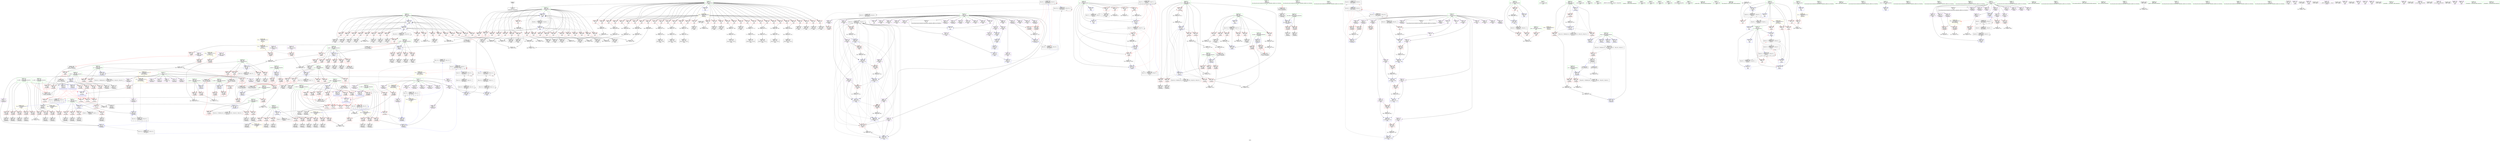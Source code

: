 digraph "SVFG" {
	label="SVFG";

	Node0x561fac0ca7b0 [shape=record,color=grey,label="{NodeID: 0\nNullPtr}"];
	Node0x561fac0ca7b0 -> Node0x561fac0f3ae0[style=solid];
	Node0x561fac143da0 [shape=record,color=black,label="{NodeID: 775\nMR_12V_4 = PHI(MR_12V_5, MR_12V_3, )\npts\{70000 \}\n|{<s0>7}}"];
	Node0x561fac143da0:s0 -> Node0x561fac1599e0[style=dashed,color=blue];
	Node0x561fac0fd6b0 [shape=record,color=red,label="{NodeID: 443\n511\<--510\n\<--arrayidx42\n_Z3putii\n}"];
	Node0x561fac100c00 [shape=record,color=red,label="{NodeID: 277\n856\<--28\n\<--res\nmain\n}"];
	Node0x561fac100c00 -> Node0x561fac120e30[style=solid];
	Node0x561fac0f1b40 [shape=record,color=black,label="{NodeID: 111\n290\<--289\nidxprom\<--\n_Z2goiiiiiib\n}"];
	Node0x561fac19a340 [shape=record,color=black,label="{NodeID: 1052\n148 = PHI(479, )\n3rd arg _Z5uniteiiii }"];
	Node0x561fac19a340 -> Node0x561fac110bb0[style=solid];
	Node0x561fac11dcb0 [shape=record,color=grey,label="{NodeID: 720\n353 = Binary(351, 328, )\n|{<s0>4}}"];
	Node0x561fac11dcb0:s0 -> Node0x561fac199890[style=solid,color=red];
	Node0x561fac112dd0 [shape=record,color=blue,label="{NodeID: 554\n602\<--596\narrayidx18\<--\nmain\n}"];
	Node0x561fac112dd0 -> Node0x561fac15c710[style=dashed];
	Node0x561fac0faa00 [shape=record,color=red,label="{NodeID: 388\n289\<--248\n\<--e\n_Z2goiiiiiib\n}"];
	Node0x561fac0faa00 -> Node0x561fac0f1b40[style=solid];
	Node0x561fac0f6100 [shape=record,color=purple,label="{NodeID: 222\n213\<--16\narrayidx21\<--e\n_Z5uniteiiii\n}"];
	Node0x561fac0f25e0 [shape=record,color=green,label="{NodeID: 56\n246\<--247\nfirst.addr\<--first.addr_field_insensitive\n_Z2goiiiiiib\n}"];
	Node0x561fac0f25e0 -> Node0x561fac0fa790[style=solid];
	Node0x561fac0f25e0 -> Node0x561fac0fa860[style=solid];
	Node0x561fac0f25e0 -> Node0x561fac1114a0[style=solid];
	Node0x561fac1100c0 [shape=record,color=blue,label="{NodeID: 499\n28\<--22\nres\<--\nGlob }"];
	Node0x561fac1100c0 -> Node0x561fac1526e0[style=dashed];
	Node0x561fac103980 [shape=record,color=red,label="{NodeID: 333\n127\<--64\n\<--cy\n_Z4rootRiS_\n}"];
	Node0x561fac103980 -> Node0x561fac0f4700[style=solid];
	Node0x561fac0f9270 [shape=record,color=black,label="{NodeID: 167\n851\<--850\nidxprom147\<--\nmain\n}"];
	Node0x561fac0eb610 [shape=record,color=green,label="{NodeID: 1\n22\<--1\n\<--dummyObj\nCan only get source location for instruction, argument, global var or function.}"];
	Node0x561fac1442a0 [shape=record,color=black,label="{NodeID: 776\nMR_28V_2 = PHI(MR_28V_3, MR_28V_1, )\npts\{120000 \}\n|{<s0>7}}"];
	Node0x561fac1442a0:s0 -> Node0x561fac158fe0[style=dashed,color=blue];
	Node0x561fac0fd780 [shape=record,color=red,label="{NodeID: 444\n549\<--534\n\<--test\nmain\n}"];
	Node0x561fac0fd780 -> Node0x561fac11fab0[style=solid];
	Node0x561fac100cd0 [shape=record,color=red,label="{NodeID: 278\n565\<--30\n\<--s\nmain\n}"];
	Node0x561fac100cd0 -> Node0x561fac11ae30[style=solid];
	Node0x561fac0f1c10 [shape=record,color=black,label="{NodeID: 112\n297\<--296\nidxprom5\<--\n_Z2goiiiiiib\n}"];
	Node0x561fac11de30 [shape=record,color=grey,label="{NodeID: 721\n656 = Binary(655, 352, )\n}"];
	Node0x561fac11de30 -> Node0x561fac113110[style=solid];
	Node0x561fac112ea0 [shape=record,color=blue,label="{NodeID: 555\n610\<--604\narrayidx22\<--\nmain\n}"];
	Node0x561fac112ea0 -> Node0x561fac15cc10[style=dashed];
	Node0x561fac0faad0 [shape=record,color=red,label="{NodeID: 389\n296\<--248\n\<--e\n_Z2goiiiiiib\n}"];
	Node0x561fac0faad0 -> Node0x561fac0f1c10[style=solid];
	Node0x561fac0f61d0 [shape=record,color=purple,label="{NodeID: 223\n216\<--16\narrayidx23\<--e\n_Z5uniteiiii\n}"];
	Node0x561fac0f61d0 -> Node0x561fac105790[style=solid];
	Node0x561fac0f61d0 -> Node0x561fac110ef0[style=solid];
	Node0x561fac0f26b0 [shape=record,color=green,label="{NodeID: 57\n248\<--249\ne\<--e_field_insensitive\n_Z2goiiiiiib\n}"];
	Node0x561fac0f26b0 -> Node0x561fac0fa930[style=solid];
	Node0x561fac0f26b0 -> Node0x561fac0faa00[style=solid];
	Node0x561fac0f26b0 -> Node0x561fac0faad0[style=solid];
	Node0x561fac0f26b0 -> Node0x561fac0faba0[style=solid];
	Node0x561fac0f26b0 -> Node0x561fac0fac70[style=solid];
	Node0x561fac0f26b0 -> Node0x561fac0fad40[style=solid];
	Node0x561fac0f26b0 -> Node0x561fac0fae10[style=solid];
	Node0x561fac0f26b0 -> Node0x561fac111570[style=solid];
	Node0x561fac0f26b0 -> Node0x561fac111a50[style=solid];
	Node0x561fac1101c0 [shape=record,color=blue,label="{NodeID: 500\n30\<--22\ns\<--\nGlob }"];
	Node0x561fac1101c0 -> Node0x561fac15f0e0[style=dashed];
	Node0x561fac103a50 [shape=record,color=red,label="{NodeID: 334\n136\<--64\n\<--cy\n_Z4rootRiS_\n}"];
	Node0x561fac103a50 -> Node0x561fac0f0f10[style=solid];
	Node0x561fac0f9340 [shape=record,color=purple,label="{NodeID: 168\n71\<--4\narrayidx\<--px\n_Z4rootRiS_\n}"];
	Node0x561fac0c4ac0 [shape=record,color=green,label="{NodeID: 2\n32\<--1\n_ZL2dx\<--dummyObj\nGlob }"];
	Node0x561fac1447a0 [shape=record,color=black,label="{NodeID: 777\nMR_30V_2 = PHI(MR_30V_3, MR_30V_1, )\npts\{200000 \}\n|{<s0>7}}"];
	Node0x561fac1447a0:s0 -> Node0x561fac1594e0[style=dashed,color=blue];
	Node0x561fac0fd850 [shape=record,color=red,label="{NodeID: 445\n845\<--534\n\<--test\nmain\n}"];
	Node0x561fac100da0 [shape=record,color=red,label="{NodeID: 279\n566\<--30\n\<--s\nmain\n}"];
	Node0x561fac100da0 -> Node0x561fac11ae30[style=solid];
	Node0x561fac0f1ce0 [shape=record,color=black,label="{NodeID: 113\n303\<--302\nidxprom8\<--\n_Z2goiiiiiib\n}"];
	Node0x561fac11dfb0 [shape=record,color=grey,label="{NodeID: 722\n326 = Binary(325, 322, )\n}"];
	Node0x561fac11dfb0 -> Node0x561fac11e2b0[style=solid];
	Node0x561fac112f70 [shape=record,color=blue,label="{NodeID: 556\n620\<--622\narrayidx28\<--or\nmain\n}"];
	Node0x561fac112f70 -> Node0x561fac10f530[style=dashed];
	Node0x561fac112f70 -> Node0x561fac10f600[style=dashed];
	Node0x561fac112f70 -> Node0x561fac10f6d0[style=dashed];
	Node0x561fac112f70 -> Node0x561fac10f7a0[style=dashed];
	Node0x561fac112f70 -> Node0x561fac10f870[style=dashed];
	Node0x561fac112f70 -> Node0x561fac113040[style=dashed];
	Node0x561fac112f70 -> Node0x561fac113110[style=dashed];
	Node0x561fac112f70 -> Node0x561fac1131e0[style=dashed];
	Node0x561fac112f70 -> Node0x561fac1132b0[style=dashed];
	Node0x561fac112f70 -> Node0x561fac113380[style=dashed];
	Node0x561fac112f70 -> Node0x561fac15d610[style=dashed];
	Node0x561fac0faba0 [shape=record,color=red,label="{NodeID: 390\n325\<--248\n\<--e\n_Z2goiiiiiib\n}"];
	Node0x561fac0faba0 -> Node0x561fac11dfb0[style=solid];
	Node0x561fac0f62a0 [shape=record,color=purple,label="{NodeID: 224\n507\<--16\narrayidx40\<--e\n_Z3putii\n}"];
	Node0x561fac0f2780 [shape=record,color=green,label="{NodeID: 58\n250\<--251\nk\<--k_field_insensitive\n_Z2goiiiiiib\n}"];
	Node0x561fac0f2780 -> Node0x561fac0faee0[style=solid];
	Node0x561fac0f2780 -> Node0x561fac0fafb0[style=solid];
	Node0x561fac0f2780 -> Node0x561fac0fb080[style=solid];
	Node0x561fac0f2780 -> Node0x561fac111640[style=solid];
	Node0x561fac0f2780 -> Node0x561fac111b20[style=solid];
	Node0x561fac1102c0 [shape=record,color=blue,label="{NodeID: 501\n58\<--56\nx.addr\<--x\n_Z4rootRiS_\n}"];
	Node0x561fac1102c0 -> Node0x561fac102940[style=dashed];
	Node0x561fac1102c0 -> Node0x561fac102a10[style=dashed];
	Node0x561fac1102c0 -> Node0x561fac102ae0[style=dashed];
	Node0x561fac1102c0 -> Node0x561fac102bb0[style=dashed];
	Node0x561fac1102c0 -> Node0x561fac102c80[style=dashed];
	Node0x561fac1102c0 -> Node0x561fac102d50[style=dashed];
	Node0x561fac1102c0 -> Node0x561fac102e20[style=dashed];
	Node0x561fac103b20 [shape=record,color=red,label="{NodeID: 335\n69\<--68\n\<--\n_Z4rootRiS_\n}"];
	Node0x561fac103b20 -> Node0x561fac0f3fb0[style=solid];
	Node0x561fac0f9410 [shape=record,color=purple,label="{NodeID: 169\n75\<--4\narrayidx2\<--px\n_Z4rootRiS_\n}"];
	Node0x561fac0f9410 -> Node0x561fac103cc0[style=solid];
	Node0x561fac0ef710 [shape=record,color=green,label="{NodeID: 3\n33\<--1\n_ZL2dy\<--dummyObj\nGlob }"];
	Node0x561fac0fd920 [shape=record,color=red,label="{NodeID: 446\n866\<--534\n\<--test\nmain\n}"];
	Node0x561fac0fd920 -> Node0x561fac11b730[style=solid];
	Node0x561fac100e70 [shape=record,color=red,label="{NodeID: 280\n574\<--30\n\<--s\nmain\n}"];
	Node0x561fac100e70 -> Node0x561fac11ab30[style=solid];
	Node0x561fac0f1db0 [shape=record,color=black,label="{NodeID: 114\n306\<--305\nidxprom10\<--\n_Z2goiiiiiib\n}"];
	Node0x561fac11e130 [shape=record,color=grey,label="{NodeID: 723\n331 = Binary(330, 322, )\n}"];
	Node0x561fac11e130 -> Node0x561fac111b20[style=solid];
	Node0x561fac113040 [shape=record,color=blue,label="{NodeID: 557\n637\<--639\narrayidx36\<--or37\nmain\n}"];
	Node0x561fac113040 -> Node0x561fac10f600[style=dashed];
	Node0x561fac113040 -> Node0x561fac10f6d0[style=dashed];
	Node0x561fac113040 -> Node0x561fac10f7a0[style=dashed];
	Node0x561fac113040 -> Node0x561fac10f870[style=dashed];
	Node0x561fac113040 -> Node0x561fac113110[style=dashed];
	Node0x561fac113040 -> Node0x561fac1131e0[style=dashed];
	Node0x561fac113040 -> Node0x561fac1132b0[style=dashed];
	Node0x561fac113040 -> Node0x561fac113380[style=dashed];
	Node0x561fac113040 -> Node0x561fac15d610[style=dashed];
	Node0x561fac0fac70 [shape=record,color=red,label="{NodeID: 391\n334\<--248\n\<--e\n_Z2goiiiiiib\n}"];
	Node0x561fac0fac70 -> Node0x561fac11fdb0[style=solid];
	Node0x561fac0f6370 [shape=record,color=purple,label="{NodeID: 225\n510\<--16\narrayidx42\<--e\n_Z3putii\n}"];
	Node0x561fac0f6370 -> Node0x561fac0fd6b0[style=solid];
	Node0x561fac0f2850 [shape=record,color=green,label="{NodeID: 59\n252\<--253\nnx\<--nx_field_insensitive\n_Z2goiiiiiib\n}"];
	Node0x561fac0f2850 -> Node0x561fac0fb150[style=solid];
	Node0x561fac0f2850 -> Node0x561fac0fb220[style=solid];
	Node0x561fac0f2850 -> Node0x561fac0fb2f0[style=solid];
	Node0x561fac0f2850 -> Node0x561fac1117e0[style=solid];
	Node0x561fac110390 [shape=record,color=blue,label="{NodeID: 502\n60\<--57\ny.addr\<--y\n_Z4rootRiS_\n}"];
	Node0x561fac110390 -> Node0x561fac102ef0[style=dashed];
	Node0x561fac110390 -> Node0x561fac102fc0[style=dashed];
	Node0x561fac110390 -> Node0x561fac103090[style=dashed];
	Node0x561fac110390 -> Node0x561fac103160[style=dashed];
	Node0x561fac110390 -> Node0x561fac103230[style=dashed];
	Node0x561fac110390 -> Node0x561fac103300[style=dashed];
	Node0x561fac110390 -> Node0x561fac1033d0[style=dashed];
	Node0x561fac103bf0 [shape=record,color=red,label="{NodeID: 336\n73\<--72\n\<--\n_Z4rootRiS_\n}"];
	Node0x561fac103bf0 -> Node0x561fac0f4080[style=solid];
	Node0x561fac0f94e0 [shape=record,color=purple,label="{NodeID: 170\n103\<--4\narrayidx9\<--px\n_Z4rootRiS_\n}"];
	Node0x561fac0a73e0 [shape=record,color=green,label="{NodeID: 4\n34\<--1\n.str\<--dummyObj\nGlob }"];
	Node0x561fac0fd9f0 [shape=record,color=red,label="{NodeID: 447\n550\<--536\n\<--tests\nmain\n}"];
	Node0x561fac0fd9f0 -> Node0x561fac11fab0[style=solid];
	Node0x561fac100f40 [shape=record,color=red,label="{NodeID: 281\n575\<--30\n\<--s\nmain\n}"];
	Node0x561fac100f40 -> Node0x561fac11ab30[style=solid];
	Node0x561fac0f1e80 [shape=record,color=black,label="{NodeID: 115\n315\<--314\nidxprom15\<--\n_Z2goiiiiiib\n}"];
	Node0x561fac11e2b0 [shape=record,color=grey,label="{NodeID: 724\n327 = Binary(326, 328, )\n}"];
	Node0x561fac11e2b0 -> Node0x561fac111a50[style=solid];
	Node0x561fac113110 [shape=record,color=blue,label="{NodeID: 558\n654\<--656\narrayidx46\<--or47\nmain\n}"];
	Node0x561fac113110 -> Node0x561fac10f6d0[style=dashed];
	Node0x561fac113110 -> Node0x561fac10f7a0[style=dashed];
	Node0x561fac113110 -> Node0x561fac10f870[style=dashed];
	Node0x561fac113110 -> Node0x561fac1131e0[style=dashed];
	Node0x561fac113110 -> Node0x561fac1132b0[style=dashed];
	Node0x561fac113110 -> Node0x561fac113380[style=dashed];
	Node0x561fac113110 -> Node0x561fac15d610[style=dashed];
	Node0x561fac0fad40 [shape=record,color=red,label="{NodeID: 392\n341\<--248\n\<--e\n_Z2goiiiiiib\n}"];
	Node0x561fac0fad40 -> Node0x561fac121a30[style=solid];
	Node0x561fac0f6440 [shape=record,color=purple,label="{NodeID: 226\n617\<--16\narrayidx26\<--e\nmain\n}"];
	Node0x561fac0f2920 [shape=record,color=green,label="{NodeID: 60\n254\<--255\nny\<--ny_field_insensitive\n_Z2goiiiiiib\n}"];
	Node0x561fac0f2920 -> Node0x561fac0fb3c0[style=solid];
	Node0x561fac0f2920 -> Node0x561fac0fb490[style=solid];
	Node0x561fac0f2920 -> Node0x561fac0fb560[style=solid];
	Node0x561fac0f2920 -> Node0x561fac1118b0[style=solid];
	Node0x561fac110460 [shape=record,color=blue,label="{NodeID: 503\n62\<--96\ncx\<--\n_Z4rootRiS_\n}"];
	Node0x561fac110460 -> Node0x561fac1034a0[style=dashed];
	Node0x561fac110460 -> Node0x561fac103570[style=dashed];
	Node0x561fac110460 -> Node0x561fac103640[style=dashed];
	Node0x561fac110460 -> Node0x561fac103710[style=dashed];
	Node0x561fac110460 -> Node0x561fac149fe0[style=dashed];
	Node0x561fac103cc0 [shape=record,color=red,label="{NodeID: 337\n76\<--75\n\<--arrayidx2\n_Z4rootRiS_\n}"];
	Node0x561fac103cc0 -> Node0x561fac11f7b0[style=solid];
	Node0x561fac0f95b0 [shape=record,color=purple,label="{NodeID: 171\n106\<--4\narrayidx11\<--px\n_Z4rootRiS_\n}"];
	Node0x561fac0f95b0 -> Node0x561fac104340[style=solid];
	Node0x561fac0a7470 [shape=record,color=green,label="{NodeID: 5\n36\<--1\n.str.1\<--dummyObj\nGlob }"];
	Node0x561fac0fdac0 [shape=record,color=red,label="{NodeID: 448\n564\<--538\n\<--i\nmain\n}"];
	Node0x561fac0fdac0 -> Node0x561fac1203b0[style=solid];
	Node0x561fac101010 [shape=record,color=red,label="{NodeID: 282\n586\<--30\n\<--s\nmain\n}"];
	Node0x561fac101010 -> Node0x561fac120530[style=solid];
	Node0x561fac0f6900 [shape=record,color=black,label="{NodeID: 116\n318\<--317\nidxprom17\<--\n_Z2goiiiiiib\n}"];
	Node0x561fac11e430 [shape=record,color=grey,label="{NodeID: 725\n516 = Binary(515, 369, )\n}"];
	Node0x561fac11e430 -> Node0x561fac112820[style=solid];
	Node0x561fac1131e0 [shape=record,color=blue,label="{NodeID: 559\n671\<--673\narrayidx56\<--or57\nmain\n}"];
	Node0x561fac1131e0 -> Node0x561fac10f7a0[style=dashed];
	Node0x561fac1131e0 -> Node0x561fac10f870[style=dashed];
	Node0x561fac1131e0 -> Node0x561fac1132b0[style=dashed];
	Node0x561fac1131e0 -> Node0x561fac113380[style=dashed];
	Node0x561fac1131e0 -> Node0x561fac15d610[style=dashed];
	Node0x561fac0fae10 [shape=record,color=red,label="{NodeID: 393\n350\<--248\n\<--e\n_Z2goiiiiiib\n}"];
	Node0x561fac0fae10 -> Node0x561fac11db30[style=solid];
	Node0x561fac0f6510 [shape=record,color=purple,label="{NodeID: 227\n620\<--16\narrayidx28\<--e\nmain\n}"];
	Node0x561fac0f6510 -> Node0x561fac10f460[style=solid];
	Node0x561fac0f6510 -> Node0x561fac112f70[style=solid];
	Node0x561fac0f29f0 [shape=record,color=green,label="{NodeID: 61\n256\<--257\nres\<--res_field_insensitive\n_Z2goiiiiiib\n}"];
	Node0x561fac0f29f0 -> Node0x561fac0fb630[style=solid];
	Node0x561fac0f29f0 -> Node0x561fac0fb700[style=solid];
	Node0x561fac0f29f0 -> Node0x561fac111cc0[style=solid];
	Node0x561fac1191b0 [shape=record,color=grey,label="{NodeID: 670\n777 = Binary(776, 322, )\n}"];
	Node0x561fac1191b0 -> Node0x561fac0f8bf0[style=solid];
	Node0x561fac110530 [shape=record,color=blue,label="{NodeID: 504\n64\<--99\ncy\<--\n_Z4rootRiS_\n}"];
	Node0x561fac110530 -> Node0x561fac1037e0[style=dashed];
	Node0x561fac110530 -> Node0x561fac1038b0[style=dashed];
	Node0x561fac110530 -> Node0x561fac103980[style=dashed];
	Node0x561fac110530 -> Node0x561fac103a50[style=dashed];
	Node0x561fac110530 -> Node0x561fac14a4e0[style=dashed];
	Node0x561fac103d90 [shape=record,color=red,label="{NodeID: 338\n78\<--77\n\<--\n_Z4rootRiS_\n}"];
	Node0x561fac103d90 -> Node0x561fac11f7b0[style=solid];
	Node0x561fac0f9680 [shape=record,color=purple,label="{NodeID: 172\n126\<--4\narrayidx17\<--px\n_Z4rootRiS_\n}"];
	Node0x561fac0a62b0 [shape=record,color=green,label="{NodeID: 6\n38\<--1\n__PRETTY_FUNCTION__._Z3putii\<--dummyObj\nGlob }"];
	Node0x561fac0fdb90 [shape=record,color=red,label="{NodeID: 449\n580\<--538\n\<--i\nmain\n}"];
	Node0x561fac0fdb90 -> Node0x561fac11b130[style=solid];
	Node0x561fac1010e0 [shape=record,color=red,label="{NodeID: 283\n628\<--30\n\<--s\nmain\n}"];
	Node0x561fac1010e0 -> Node0x561fac11a6b0[style=solid];
	Node0x561fac0f69d0 [shape=record,color=black,label="{NodeID: 117\n339\<--338\ntobool24\<--\n_Z2goiiiiiib\n}"];
	Node0x561fac11e5b0 [shape=record,color=grey,label="{NodeID: 726\n300 = Binary(295, 299, )\n}"];
	Node0x561fac11e5b0 -> Node0x561fac1118b0[style=solid];
	Node0x561fac1132b0 [shape=record,color=blue,label="{NodeID: 560\n689\<--691\narrayidx66\<--or67\nmain\n}"];
	Node0x561fac1132b0 -> Node0x561fac10f870[style=dashed];
	Node0x561fac1132b0 -> Node0x561fac113380[style=dashed];
	Node0x561fac1132b0 -> Node0x561fac15d610[style=dashed];
	Node0x561fac0faee0 [shape=record,color=red,label="{NodeID: 394\n285\<--250\n\<--k\n_Z2goiiiiiib\n}"];
	Node0x561fac0faee0 -> Node0x561fac111710[style=solid];
	Node0x561fac0f65e0 [shape=record,color=purple,label="{NodeID: 228\n634\<--16\narrayidx34\<--e\nmain\n}"];
	Node0x561fac0f2ac0 [shape=record,color=green,label="{NodeID: 62\n374\<--375\n_Z3putii\<--_Z3putii_field_insensitive\n}"];
	Node0x561fac119330 [shape=record,color=grey,label="{NodeID: 671\n776 = Binary(774, 775, )\n}"];
	Node0x561fac119330 -> Node0x561fac1191b0[style=solid];
	Node0x561fac110600 [shape=record,color=blue,label="{NodeID: 505\n108\<--107\n\<--\n_Z4rootRiS_\n|{<s0>1|<s1>1|<s2>1|<s3>1|<s4>1|<s5>1}}"];
	Node0x561fac110600:s0 -> Node0x561fac103b20[style=dashed,color=red];
	Node0x561fac110600:s1 -> Node0x561fac103d90[style=dashed,color=red];
	Node0x561fac110600:s2 -> Node0x561fac103e60[style=dashed,color=red];
	Node0x561fac110600:s3 -> Node0x561fac1041a0[style=dashed,color=red];
	Node0x561fac110600:s4 -> Node0x561fac110600[style=dashed,color=red];
	Node0x561fac110600:s5 -> Node0x561fac14b3e0[style=dashed,color=red];
	Node0x561fac103e60 [shape=record,color=red,label="{NodeID: 339\n82\<--81\n\<--\n_Z4rootRiS_\n}"];
	Node0x561fac103e60 -> Node0x561fac0f4150[style=solid];
	Node0x561fac0f9750 [shape=record,color=purple,label="{NodeID: 173\n129\<--4\narrayidx19\<--px\n_Z4rootRiS_\n}"];
	Node0x561fac0f9750 -> Node0x561fac1107a0[style=solid];
	Node0x561fac0a6340 [shape=record,color=green,label="{NodeID: 7\n40\<--1\n.str.2\<--dummyObj\nGlob }"];
	Node0x561fac0fdc60 [shape=record,color=red,label="{NodeID: 450\n589\<--538\n\<--i\nmain\n}"];
	Node0x561fac0fdc60 -> Node0x561fac0f76d0[style=solid];
	Node0x561fac1011b0 [shape=record,color=red,label="{NodeID: 284\n643\<--30\n\<--s\nmain\n}"];
	Node0x561fac1011b0 -> Node0x561fac11cab0[style=solid];
	Node0x561fac0f6aa0 [shape=record,color=black,label="{NodeID: 118\n224\<--372\n_Z2goiiiiiib_ret\<--\n_Z2goiiiiiib\n|{<s0>4|<s1>6}}"];
	Node0x561fac0f6aa0:s0 -> Node0x561fac198400[style=solid,color=blue];
	Node0x561fac0f6aa0:s1 -> Node0x561fac198210[style=solid,color=blue];
	Node0x561fac147690 [shape=record,color=yellow,style=double,label="{NodeID: 893\n32V_1 = ENCHI(MR_32V_0)\npts\{1 \}\nFun[_Z2goiiiiiib]|{|<s2>4}}"];
	Node0x561fac147690 -> Node0x561fac0fb7d0[style=dashed];
	Node0x561fac147690 -> Node0x561fac0fb8a0[style=dashed];
	Node0x561fac147690:s2 -> Node0x561fac147690[style=dashed,color=red];
	Node0x561fac11e730 [shape=record,color=grey,label="{NodeID: 727\n809 = Binary(808, 692, )\n}"];
	Node0x561fac11e730 -> Node0x561fac113d40[style=solid];
	Node0x561fac113380 [shape=record,color=blue,label="{NodeID: 561\n703\<--705\narrayidx74\<--or75\nmain\n}"];
	Node0x561fac113380 -> Node0x561fac15d610[style=dashed];
	Node0x561fac0fafb0 [shape=record,color=red,label="{NodeID: 395\n330\<--250\n\<--k\n_Z2goiiiiiib\n}"];
	Node0x561fac0fafb0 -> Node0x561fac11e130[style=solid];
	Node0x561fac0f66b0 [shape=record,color=purple,label="{NodeID: 229\n637\<--16\narrayidx36\<--e\nmain\n}"];
	Node0x561fac0f66b0 -> Node0x561fac10f530[style=solid];
	Node0x561fac0f66b0 -> Node0x561fac113040[style=solid];
	Node0x561fac0f2bc0 [shape=record,color=green,label="{NodeID: 63\n379\<--380\nx.addr\<--x.addr_field_insensitive\n_Z3putii\n}"];
	Node0x561fac0f2bc0 -> Node0x561fac0fbb10[style=solid];
	Node0x561fac0f2bc0 -> Node0x561fac0fbbe0[style=solid];
	Node0x561fac0f2bc0 -> Node0x561fac0fbcb0[style=solid];
	Node0x561fac0f2bc0 -> Node0x561fac0fbd80[style=solid];
	Node0x561fac0f2bc0 -> Node0x561fac0fbe50[style=solid];
	Node0x561fac0f2bc0 -> Node0x561fac0fbf20[style=solid];
	Node0x561fac0f2bc0 -> Node0x561fac111f30[style=solid];
	Node0x561fac1580e0 [shape=record,color=black,label="{NodeID: 838\nMR_73V_3 = PHI(MR_73V_4, MR_73V_2, )\npts\{384 \}\n}"];
	Node0x561fac1580e0 -> Node0x561fac0fc4d0[style=dashed];
	Node0x561fac1580e0 -> Node0x561fac0fc5a0[style=dashed];
	Node0x561fac1580e0 -> Node0x561fac0fc670[style=dashed];
	Node0x561fac1580e0 -> Node0x561fac0fc740[style=dashed];
	Node0x561fac1580e0 -> Node0x561fac0fc810[style=dashed];
	Node0x561fac1580e0 -> Node0x561fac0fc8e0[style=dashed];
	Node0x561fac1580e0 -> Node0x561fac1125b0[style=dashed];
	Node0x561fac1194b0 [shape=record,color=grey,label="{NodeID: 672\n368 = Binary(367, 369, )\n}"];
	Node0x561fac1194b0 -> Node0x561fac111e60[style=solid];
	Node0x561fac1106d0 [shape=record,color=blue,label="{NodeID: 506\n117\<--116\n\<--\n_Z4rootRiS_\n|{<s0>1|<s1>1|<s2>1|<s3>1|<s4>1|<s5>1}}"];
	Node0x561fac1106d0:s0 -> Node0x561fac103bf0[style=dashed,color=red];
	Node0x561fac1106d0:s1 -> Node0x561fac103f30[style=dashed,color=red];
	Node0x561fac1106d0:s2 -> Node0x561fac1040d0[style=dashed,color=red];
	Node0x561fac1106d0:s3 -> Node0x561fac104270[style=dashed,color=red];
	Node0x561fac1106d0:s4 -> Node0x561fac1106d0[style=dashed,color=red];
	Node0x561fac1106d0:s5 -> Node0x561fac14b8e0[style=dashed,color=red];
	Node0x561fac103f30 [shape=record,color=red,label="{NodeID: 340\n86\<--85\n\<--\n_Z4rootRiS_\n}"];
	Node0x561fac103f30 -> Node0x561fac0f4220[style=solid];
	Node0x561fac0f9820 [shape=record,color=purple,label="{NodeID: 174\n175\<--4\narrayidx\<--px\n_Z5uniteiiii\n}"];
	Node0x561fac0c5cd0 [shape=record,color=green,label="{NodeID: 8\n42\<--1\n.str.3\<--dummyObj\nGlob }"];
	Node0x561fac0fdd30 [shape=record,color=red,label="{NodeID: 451\n596\<--538\n\<--i\nmain\n}"];
	Node0x561fac0fdd30 -> Node0x561fac112dd0[style=solid];
	Node0x561fac101280 [shape=record,color=red,label="{NodeID: 285\n644\<--30\n\<--s\nmain\n}"];
	Node0x561fac101280 -> Node0x561fac11cab0[style=solid];
	Node0x561fac0f6b70 [shape=record,color=black,label="{NodeID: 119\n392\<--391\nidxprom\<--\n_Z3putii\n}"];
	Node0x561fac11e8b0 [shape=record,color=grey,label="{NodeID: 728\n705 = Binary(704, 706, )\n}"];
	Node0x561fac11e8b0 -> Node0x561fac113380[style=solid];
	Node0x561fac113450 [shape=record,color=blue,label="{NodeID: 562\n540\<--712\nj\<--inc\nmain\n}"];
	Node0x561fac113450 -> Node0x561fac10e5c0[style=dashed];
	Node0x561fac113450 -> Node0x561fac10e690[style=dashed];
	Node0x561fac113450 -> Node0x561fac10e760[style=dashed];
	Node0x561fac113450 -> Node0x561fac10e830[style=dashed];
	Node0x561fac113450 -> Node0x561fac10e900[style=dashed];
	Node0x561fac113450 -> Node0x561fac10e9d0[style=dashed];
	Node0x561fac113450 -> Node0x561fac10eaa0[style=dashed];
	Node0x561fac113450 -> Node0x561fac10eb70[style=dashed];
	Node0x561fac113450 -> Node0x561fac10ec40[style=dashed];
	Node0x561fac113450 -> Node0x561fac10ed10[style=dashed];
	Node0x561fac113450 -> Node0x561fac10ede0[style=dashed];
	Node0x561fac113450 -> Node0x561fac10eeb0[style=dashed];
	Node0x561fac113450 -> Node0x561fac10ef80[style=dashed];
	Node0x561fac113450 -> Node0x561fac10f050[style=dashed];
	Node0x561fac113450 -> Node0x561fac10f120[style=dashed];
	Node0x561fac113450 -> Node0x561fac10f1f0[style=dashed];
	Node0x561fac113450 -> Node0x561fac10f2c0[style=dashed];
	Node0x561fac113450 -> Node0x561fac10f390[style=dashed];
	Node0x561fac113450 -> Node0x561fac112c30[style=dashed];
	Node0x561fac113450 -> Node0x561fac113450[style=dashed];
	Node0x561fac113450 -> Node0x561fac1535e0[style=dashed];
	Node0x561fac0fb080 [shape=record,color=red,label="{NodeID: 396\n366\<--250\n\<--k\n_Z2goiiiiiib\n}"];
	Node0x561fac0fb080 -> Node0x561fac119ab0[style=solid];
	Node0x561fac0f6780 [shape=record,color=purple,label="{NodeID: 230\n651\<--16\narrayidx44\<--e\nmain\n}"];
	Node0x561fac0f2c90 [shape=record,color=green,label="{NodeID: 64\n381\<--382\ny.addr\<--y.addr_field_insensitive\n_Z3putii\n}"];
	Node0x561fac0f2c90 -> Node0x561fac0fbff0[style=solid];
	Node0x561fac0f2c90 -> Node0x561fac0fc0c0[style=solid];
	Node0x561fac0f2c90 -> Node0x561fac0fc190[style=solid];
	Node0x561fac0f2c90 -> Node0x561fac0fc260[style=solid];
	Node0x561fac0f2c90 -> Node0x561fac0fc330[style=solid];
	Node0x561fac0f2c90 -> Node0x561fac0fc400[style=solid];
	Node0x561fac0f2c90 -> Node0x561fac112000[style=solid];
	Node0x561fac1585e0 [shape=record,color=black,label="{NodeID: 839\nMR_75V_2 = PHI(MR_75V_3, MR_75V_1, )\npts\{386 \}\n}"];
	Node0x561fac1585e0 -> Node0x561fac112270[style=dashed];
	Node0x561fac119630 [shape=record,color=grey,label="{NodeID: 673\n218 = Binary(217, 210, )\n}"];
	Node0x561fac119630 -> Node0x561fac110ef0[style=solid];
	Node0x561fac1107a0 [shape=record,color=blue,label="{NodeID: 507\n129\<--123\narrayidx19\<--\n_Z4rootRiS_\n}"];
	Node0x561fac1107a0 -> Node0x561fac14a9e0[style=dashed];
	Node0x561fac104000 [shape=record,color=red,label="{NodeID: 341\n89\<--88\n\<--arrayidx6\n_Z4rootRiS_\n}"];
	Node0x561fac104000 -> Node0x561fac11f630[style=solid];
	Node0x561fac0f98f0 [shape=record,color=purple,label="{NodeID: 175\n178\<--4\narrayidx3\<--px\n_Z5uniteiiii\n}"];
	Node0x561fac0f98f0 -> Node0x561fac110c80[style=solid];
	Node0x561fac0c5d60 [shape=record,color=green,label="{NodeID: 9\n44\<--1\n.str.4\<--dummyObj\nGlob }"];
	Node0x561fac1416a0 [shape=record,color=black,label="{NodeID: 784\nMR_34V_6 = PHI(MR_34V_5, MR_34V_3, MR_34V_7, MR_34V_4, MR_34V_2, )\npts\{233 \}\n}"];
	Node0x561fac1416a0 -> Node0x561fac105860[style=dashed];
	Node0x561fac0fde00 [shape=record,color=red,label="{NodeID: 452\n597\<--538\n\<--i\nmain\n}"];
	Node0x561fac0fde00 -> Node0x561fac0f7870[style=solid];
	Node0x561fac101350 [shape=record,color=red,label="{NodeID: 286\n660\<--30\n\<--s\nmain\n}"];
	Node0x561fac101350 -> Node0x561fac11d830[style=solid];
	Node0x561fac0f6c40 [shape=record,color=black,label="{NodeID: 120\n395\<--394\nidxprom1\<--\n_Z3putii\n}"];
	Node0x561fac11ea30 [shape=record,color=grey,label="{NodeID: 729\n744 = Binary(742, 743, )\n}"];
	Node0x561fac11ea30 -> Node0x561fac11ebb0[style=solid];
	Node0x561fac113520 [shape=record,color=blue,label="{NodeID: 563\n538\<--717\ni\<--inc79\nmain\n}"];
	Node0x561fac113520 -> Node0x561fac0fdac0[style=dashed];
	Node0x561fac113520 -> Node0x561fac0fdb90[style=dashed];
	Node0x561fac113520 -> Node0x561fac0fdc60[style=dashed];
	Node0x561fac113520 -> Node0x561fac0fdd30[style=dashed];
	Node0x561fac113520 -> Node0x561fac0fde00[style=dashed];
	Node0x561fac113520 -> Node0x561fac0fded0[style=dashed];
	Node0x561fac113520 -> Node0x561fac0fdfa0[style=dashed];
	Node0x561fac113520 -> Node0x561fac0fe070[style=dashed];
	Node0x561fac113520 -> Node0x561fac0fe140[style=dashed];
	Node0x561fac113520 -> Node0x561fac0fe210[style=dashed];
	Node0x561fac113520 -> Node0x561fac0fe2e0[style=dashed];
	Node0x561fac113520 -> Node0x561fac0fe3b0[style=dashed];
	Node0x561fac113520 -> Node0x561fac0fe480[style=dashed];
	Node0x561fac113520 -> Node0x561fac0fe550[style=dashed];
	Node0x561fac113520 -> Node0x561fac0fe620[style=dashed];
	Node0x561fac113520 -> Node0x561fac10e350[style=dashed];
	Node0x561fac113520 -> Node0x561fac10e420[style=dashed];
	Node0x561fac113520 -> Node0x561fac10e4f0[style=dashed];
	Node0x561fac113520 -> Node0x561fac113520[style=dashed];
	Node0x561fac113520 -> Node0x561fac1530e0[style=dashed];
	Node0x561fac0fb150 [shape=record,color=red,label="{NodeID: 397\n302\<--252\n\<--nx\n_Z2goiiiiiib\n}"];
	Node0x561fac0fb150 -> Node0x561fac0f1ce0[style=solid];
	Node0x561fac0fe6e0 [shape=record,color=purple,label="{NodeID: 231\n654\<--16\narrayidx46\<--e\nmain\n}"];
	Node0x561fac0fe6e0 -> Node0x561fac10f600[style=solid];
	Node0x561fac0fe6e0 -> Node0x561fac113110[style=solid];
	Node0x561fac0f2d60 [shape=record,color=green,label="{NodeID: 65\n383\<--384\nb\<--b_field_insensitive\n_Z3putii\n}"];
	Node0x561fac0f2d60 -> Node0x561fac0fc4d0[style=solid];
	Node0x561fac0f2d60 -> Node0x561fac0fc5a0[style=solid];
	Node0x561fac0f2d60 -> Node0x561fac0fc670[style=solid];
	Node0x561fac0f2d60 -> Node0x561fac0fc740[style=solid];
	Node0x561fac0f2d60 -> Node0x561fac0fc810[style=solid];
	Node0x561fac0f2d60 -> Node0x561fac0fc8e0[style=solid];
	Node0x561fac0f2d60 -> Node0x561fac1121a0[style=solid];
	Node0x561fac0f2d60 -> Node0x561fac1125b0[style=solid];
	Node0x561fac158ae0 [shape=record,color=black,label="{NodeID: 840\nMR_77V_2 = PHI(MR_77V_3, MR_77V_1, )\npts\{388 \}\n}"];
	Node0x561fac158ae0 -> Node0x561fac112340[style=dashed];
	Node0x561fac1197b0 [shape=record,color=grey,label="{NodeID: 674\n202 = Binary(201, 194, )\n}"];
	Node0x561fac1197b0 -> Node0x561fac110e20[style=solid];
	Node0x561fac110870 [shape=record,color=blue,label="{NodeID: 508\n138\<--132\narrayidx23\<--\n_Z4rootRiS_\n}"];
	Node0x561fac110870 -> Node0x561fac14aee0[style=dashed];
	Node0x561fac1040d0 [shape=record,color=red,label="{NodeID: 342\n91\<--90\n\<--\n_Z4rootRiS_\n}"];
	Node0x561fac1040d0 -> Node0x561fac11f630[style=solid];
	Node0x561fac0f99c0 [shape=record,color=purple,label="{NodeID: 176\n599\<--4\narrayidx16\<--px\nmain\n}"];
	Node0x561fac0c5df0 [shape=record,color=green,label="{NodeID: 10\n46\<--1\n.str.5\<--dummyObj\nGlob }"];
	Node0x561fac141ba0 [shape=record,color=black,label="{NodeID: 785\nMR_50V_6 = PHI(MR_50V_4, MR_50V_4, MR_50V_3, MR_50V_4, MR_50V_3, )\npts\{249 \}\n}"];
	Node0x561fac0fded0 [shape=record,color=red,label="{NodeID: 453\n605\<--538\n\<--i\nmain\n}"];
	Node0x561fac0fded0 -> Node0x561fac0f7a10[style=solid];
	Node0x561fac101420 [shape=record,color=red,label="{NodeID: 287\n661\<--30\n\<--s\nmain\n}"];
	Node0x561fac101420 -> Node0x561fac11d830[style=solid];
	Node0x561fac0f6d10 [shape=record,color=black,label="{NodeID: 121\n411\<--410\nidxprom3\<--\n_Z3putii\n}"];
	Node0x561fac11ebb0 [shape=record,color=grey,label="{NodeID: 730\n745 = Binary(744, 322, )\n}"];
	Node0x561fac11ebb0 -> Node0x561fac0f87e0[style=solid];
	Node0x561fac1135f0 [shape=record,color=blue,label="{NodeID: 564\n720\<--22\n\<--\nmain\n}"];
	Node0x561fac1135f0 -> Node0x561fac113790[style=dashed];
	Node0x561fac0fb220 [shape=record,color=red,label="{NodeID: 398\n314\<--252\n\<--nx\n_Z2goiiiiiib\n}"];
	Node0x561fac0fb220 -> Node0x561fac0f1e80[style=solid];
	Node0x561fac0fe770 [shape=record,color=purple,label="{NodeID: 232\n668\<--16\narrayidx54\<--e\nmain\n}"];
	Node0x561fac0f2e30 [shape=record,color=green,label="{NodeID: 66\n385\<--386\nnx\<--nx_field_insensitive\n_Z3putii\n}"];
	Node0x561fac0f2e30 -> Node0x561fac0fc9b0[style=solid];
	Node0x561fac0f2e30 -> Node0x561fac0fca80[style=solid];
	Node0x561fac0f2e30 -> Node0x561fac0fcb50[style=solid];
	Node0x561fac0f2e30 -> Node0x561fac0fcc20[style=solid];
	Node0x561fac0f2e30 -> Node0x561fac0fccf0[style=solid];
	Node0x561fac0f2e30 -> Node0x561fac112270[style=solid];
	Node0x561fac158fe0 [shape=record,color=black,label="{NodeID: 841\nMR_28V_2 = PHI(MR_28V_4, MR_28V_1, )\npts\{120000 \}\n|{|<s2>7|<s3>7|<s4>7|<s5>7|<s6>17}}"];
	Node0x561fac158fe0 -> Node0x561fac0fd5e0[style=dashed];
	Node0x561fac158fe0 -> Node0x561fac158fe0[style=dashed];
	Node0x561fac158fe0:s2 -> Node0x561fac105520[style=dashed,color=red];
	Node0x561fac158fe0:s3 -> Node0x561fac1055f0[style=dashed,color=red];
	Node0x561fac158fe0:s4 -> Node0x561fac110e20[style=dashed,color=red];
	Node0x561fac158fe0:s5 -> Node0x561fac1442a0[style=dashed,color=red];
	Node0x561fac158fe0:s6 -> Node0x561fac14f9e0[style=dashed,color=blue];
	Node0x561fac119930 [shape=record,color=grey,label="{NodeID: 675\n770 = Binary(769, 322, )\n}"];
	Node0x561fac119930 -> Node0x561fac0f8b20[style=solid];
	Node0x561fac110940 [shape=record,color=blue,label="{NodeID: 509\n149\<--145\nx1.addr\<--x1\n_Z5uniteiiii\n|{<s0>2|<s1>2|<s2>2|<s3>2|<s4>2|<s5>2}}"];
	Node0x561fac110940:s0 -> Node0x561fac103b20[style=dashed,color=red];
	Node0x561fac110940:s1 -> Node0x561fac103d90[style=dashed,color=red];
	Node0x561fac110940:s2 -> Node0x561fac103e60[style=dashed,color=red];
	Node0x561fac110940:s3 -> Node0x561fac1041a0[style=dashed,color=red];
	Node0x561fac110940:s4 -> Node0x561fac110600[style=dashed,color=red];
	Node0x561fac110940:s5 -> Node0x561fac14b3e0[style=dashed,color=red];
	Node0x561fac1041a0 [shape=record,color=red,label="{NodeID: 343\n96\<--95\n\<--\n_Z4rootRiS_\n}"];
	Node0x561fac1041a0 -> Node0x561fac110460[style=solid];
	Node0x561fac0f9a90 [shape=record,color=purple,label="{NodeID: 177\n602\<--4\narrayidx18\<--px\nmain\n}"];
	Node0x561fac0f9a90 -> Node0x561fac112dd0[style=solid];
	Node0x561fac0d8500 [shape=record,color=green,label="{NodeID: 11\n48\<--1\n_ZL4NAME\<--dummyObj\nGlob }"];
	Node0x561fac141c90 [shape=record,color=black,label="{NodeID: 786\nMR_52V_6 = PHI(MR_52V_4, MR_52V_4, MR_52V_3, MR_52V_4, MR_52V_3, )\npts\{251 \}\n}"];
	Node0x561fac0fdfa0 [shape=record,color=red,label="{NodeID: 454\n612\<--538\n\<--i\nmain\n}"];
	Node0x561fac0fdfa0 -> Node0x561fac11fc30[style=solid];
	Node0x561fac1014f0 [shape=record,color=red,label="{NodeID: 288\n680\<--30\n\<--s\nmain\n}"];
	Node0x561fac1014f0 -> Node0x561fac11a3b0[style=solid];
	Node0x561fac0f6de0 [shape=record,color=black,label="{NodeID: 122\n414\<--413\nidxprom5\<--\n_Z3putii\n}"];
	Node0x561fac11ed30 [shape=record,color=grey,label="{NodeID: 731\n801 = Binary(799, 800, )\n}"];
	Node0x561fac11ed30 -> Node0x561fac11eeb0[style=solid];
	Node0x561fac1136c0 [shape=record,color=blue,label="{NodeID: 565\n725\<--724\n\<--or81\nmain\n}"];
	Node0x561fac1136c0 -> Node0x561fac10fa10[style=dashed];
	Node0x561fac1136c0 -> Node0x561fac113860[style=dashed];
	Node0x561fac0fb2f0 [shape=record,color=red,label="{NodeID: 399\n348\<--252\n\<--nx\n_Z2goiiiiiib\n|{<s0>4}}"];
	Node0x561fac0fb2f0:s0 -> Node0x561fac1995c0[style=solid,color=red];
	Node0x561fac0fe840 [shape=record,color=purple,label="{NodeID: 233\n671\<--16\narrayidx56\<--e\nmain\n}"];
	Node0x561fac0fe840 -> Node0x561fac10f6d0[style=solid];
	Node0x561fac0fe840 -> Node0x561fac1131e0[style=solid];
	Node0x561fac0f2f00 [shape=record,color=green,label="{NodeID: 67\n387\<--388\nny\<--ny_field_insensitive\n_Z3putii\n}"];
	Node0x561fac0f2f00 -> Node0x561fac0fcdc0[style=solid];
	Node0x561fac0f2f00 -> Node0x561fac0fce90[style=solid];
	Node0x561fac0f2f00 -> Node0x561fac0fcf60[style=solid];
	Node0x561fac0f2f00 -> Node0x561fac0fd030[style=solid];
	Node0x561fac0f2f00 -> Node0x561fac0fd100[style=solid];
	Node0x561fac0f2f00 -> Node0x561fac112340[style=solid];
	Node0x561fac168a90 [shape=record,color=yellow,style=double,label="{NodeID: 1008\n18V_3 = CSCHI(MR_18V_2)\npts\{150 \}\nCS[]}"];
	Node0x561fac168a90 -> Node0x561fac104680[style=dashed];
	Node0x561fac168a90 -> Node0x561fac104750[style=dashed];
	Node0x561fac168a90 -> Node0x561fac104820[style=dashed];
	Node0x561fac168a90 -> Node0x561fac1048f0[style=dashed];
	Node0x561fac1594e0 [shape=record,color=black,label="{NodeID: 842\nMR_30V_2 = PHI(MR_30V_4, MR_30V_1, )\npts\{200000 \}\n|{|<s2>7|<s3>7|<s4>7|<s5>7|<s6>17}}"];
	Node0x561fac1594e0 -> Node0x561fac0fd6b0[style=dashed];
	Node0x561fac1594e0 -> Node0x561fac1594e0[style=dashed];
	Node0x561fac1594e0:s2 -> Node0x561fac1056c0[style=dashed,color=red];
	Node0x561fac1594e0:s3 -> Node0x561fac105790[style=dashed,color=red];
	Node0x561fac1594e0:s4 -> Node0x561fac110ef0[style=dashed,color=red];
	Node0x561fac1594e0:s5 -> Node0x561fac1447a0[style=dashed,color=red];
	Node0x561fac1594e0:s6 -> Node0x561fac1503e0[style=dashed,color=blue];
	Node0x561fac119ab0 [shape=record,color=grey,label="{NodeID: 676\n367 = Binary(365, 366, )\n}"];
	Node0x561fac119ab0 -> Node0x561fac1194b0[style=solid];
	Node0x561fac110a10 [shape=record,color=blue,label="{NodeID: 510\n151\<--146\ny1.addr\<--y1\n_Z5uniteiiii\n|{<s0>2|<s1>2|<s2>2|<s3>2|<s4>2|<s5>2}}"];
	Node0x561fac110a10:s0 -> Node0x561fac103bf0[style=dashed,color=red];
	Node0x561fac110a10:s1 -> Node0x561fac103f30[style=dashed,color=red];
	Node0x561fac110a10:s2 -> Node0x561fac1040d0[style=dashed,color=red];
	Node0x561fac110a10:s3 -> Node0x561fac104270[style=dashed,color=red];
	Node0x561fac110a10:s4 -> Node0x561fac1106d0[style=dashed,color=red];
	Node0x561fac110a10:s5 -> Node0x561fac14b8e0[style=dashed,color=red];
	Node0x561fac104270 [shape=record,color=red,label="{NodeID: 344\n99\<--98\n\<--\n_Z4rootRiS_\n}"];
	Node0x561fac104270 -> Node0x561fac110530[style=solid];
	Node0x561fac0f9b60 [shape=record,color=purple,label="{NodeID: 178\n84\<--6\narrayidx4\<--py\n_Z4rootRiS_\n}"];
	Node0x561fac0d85d0 [shape=record,color=green,label="{NodeID: 12\n49\<--1\n.str.6\<--dummyObj\nGlob }"];
	Node0x561fac141d80 [shape=record,color=black,label="{NodeID: 787\nMR_54V_4 = PHI(MR_54V_3, MR_54V_3, MR_54V_2, MR_54V_3, MR_54V_3, )\npts\{253 \}\n}"];
	Node0x561fac0fe070 [shape=record,color=red,label="{NodeID: 455\n615\<--538\n\<--i\nmain\n}"];
	Node0x561fac0fe070 -> Node0x561fac0f7bb0[style=solid];
	Node0x561fac1015c0 [shape=record,color=red,label="{NodeID: 289\n727\<--30\n\<--s\nmain\n}"];
	Node0x561fac1015c0 -> Node0x561fac0f8570[style=solid];
	Node0x561fac0f6eb0 [shape=record,color=black,label="{NodeID: 123\n424\<--423\nidxprom8\<--\n_Z3putii\n}"];
	Node0x561fac11eeb0 [shape=record,color=grey,label="{NodeID: 732\n802 = Binary(801, 322, )\n}"];
	Node0x561fac11eeb0 -> Node0x561fac0f8f30[style=solid];
	Node0x561fac113790 [shape=record,color=blue,label="{NodeID: 566\n730\<--22\narrayidx83\<--\nmain\n}"];
	Node0x561fac113790 -> Node0x561fac113930[style=dashed];
	Node0x561fac0fb3c0 [shape=record,color=red,label="{NodeID: 400\n305\<--254\n\<--ny\n_Z2goiiiiiib\n}"];
	Node0x561fac0fb3c0 -> Node0x561fac0f1db0[style=solid];
	Node0x561fac0fe910 [shape=record,color=purple,label="{NodeID: 234\n686\<--16\narrayidx64\<--e\nmain\n}"];
	Node0x561fac0f2fd0 [shape=record,color=green,label="{NodeID: 68\n406\<--407\n__assert_fail\<--__assert_fail_field_insensitive\n}"];
	Node0x561fac168bf0 [shape=record,color=yellow,style=double,label="{NodeID: 1009\n20V_3 = CSCHI(MR_20V_2)\npts\{152 \}\nCS[]}"];
	Node0x561fac168bf0 -> Node0x561fac1049c0[style=dashed];
	Node0x561fac168bf0 -> Node0x561fac104a90[style=dashed];
	Node0x561fac168bf0 -> Node0x561fac104b60[style=dashed];
	Node0x561fac168bf0 -> Node0x561fac104c30[style=dashed];
	Node0x561fac1599e0 [shape=record,color=black,label="{NodeID: 843\nMR_82V_2 = PHI(MR_82V_4, MR_82V_1, )\npts\{50000 70000 \}\n|{|<s1>7|<s2>7|<s3>17|<s4>17}}"];
	Node0x561fac1599e0 -> Node0x561fac1599e0[style=dashed];
	Node0x561fac1599e0:s1 -> Node0x561fac162780[style=dashed,color=red];
	Node0x561fac1599e0:s2 -> Node0x561fac162860[style=dashed,color=red];
	Node0x561fac1599e0:s3 -> Node0x561fac14efe0[style=dashed,color=blue];
	Node0x561fac1599e0:s4 -> Node0x561fac14f4e0[style=dashed,color=blue];
	Node0x561fac119c30 [shape=record,color=grey,label="{NodeID: 677\n769 = Binary(767, 768, )\n}"];
	Node0x561fac119c30 -> Node0x561fac119930[style=solid];
	Node0x561fac110ae0 [shape=record,color=blue,label="{NodeID: 511\n153\<--147\nx2.addr\<--x2\n_Z5uniteiiii\n|{<s0>3|<s1>3|<s2>3|<s3>3|<s4>3|<s5>3}}"];
	Node0x561fac110ae0:s0 -> Node0x561fac103b20[style=dashed,color=red];
	Node0x561fac110ae0:s1 -> Node0x561fac103d90[style=dashed,color=red];
	Node0x561fac110ae0:s2 -> Node0x561fac103e60[style=dashed,color=red];
	Node0x561fac110ae0:s3 -> Node0x561fac1041a0[style=dashed,color=red];
	Node0x561fac110ae0:s4 -> Node0x561fac110600[style=dashed,color=red];
	Node0x561fac110ae0:s5 -> Node0x561fac14b3e0[style=dashed,color=red];
	Node0x561fac104340 [shape=record,color=red,label="{NodeID: 345\n107\<--106\n\<--arrayidx11\n_Z4rootRiS_\n}"];
	Node0x561fac104340 -> Node0x561fac110600[style=solid];
	Node0x561fac0f9c30 [shape=record,color=purple,label="{NodeID: 179\n88\<--6\narrayidx6\<--py\n_Z4rootRiS_\n}"];
	Node0x561fac0f9c30 -> Node0x561fac104000[style=solid];
	Node0x561fac0c59d0 [shape=record,color=green,label="{NodeID: 13\n51\<--1\n.str.7\<--dummyObj\nGlob }"];
	Node0x561fac148710 [shape=record,color=black,label="{NodeID: 788\nMR_56V_4 = PHI(MR_56V_3, MR_56V_3, MR_56V_2, MR_56V_3, MR_56V_3, )\npts\{255 \}\n}"];
	Node0x561fac0fe140 [shape=record,color=red,label="{NodeID: 456\n626\<--538\n\<--i\nmain\n}"];
	Node0x561fac0fe140 -> Node0x561fac11a830[style=solid];
	Node0x561fac101690 [shape=record,color=red,label="{NodeID: 290\n732\<--30\n\<--s\nmain\n}"];
	Node0x561fac101690 -> Node0x561fac0f8640[style=solid];
	Node0x561fac0f6f80 [shape=record,color=black,label="{NodeID: 124\n431\<--430\nidxprom10\<--\n_Z3putii\n}"];
	Node0x561fac11f030 [shape=record,color=grey,label="{NodeID: 733\n712 = Binary(711, 322, )\n}"];
	Node0x561fac11f030 -> Node0x561fac113450[style=solid];
	Node0x561fac113860 [shape=record,color=blue,label="{NodeID: 567\n735\<--737\narrayidx85\<--or86\nmain\n}"];
	Node0x561fac113860 -> Node0x561fac10fae0[style=dashed];
	Node0x561fac113860 -> Node0x561fac113a00[style=dashed];
	Node0x561fac0fb490 [shape=record,color=red,label="{NodeID: 401\n317\<--254\n\<--ny\n_Z2goiiiiiib\n}"];
	Node0x561fac0fb490 -> Node0x561fac0f6900[style=solid];
	Node0x561fac0fe9e0 [shape=record,color=purple,label="{NodeID: 235\n689\<--16\narrayidx66\<--e\nmain\n}"];
	Node0x561fac0fe9e0 -> Node0x561fac10f7a0[style=solid];
	Node0x561fac0fe9e0 -> Node0x561fac1132b0[style=solid];
	Node0x561fac0f30d0 [shape=record,color=green,label="{NodeID: 69\n495\<--496\nllvm.ctpop.i32\<--llvm.ctpop.i32_field_insensitive\n}"];
	Node0x561fac168cd0 [shape=record,color=yellow,style=double,label="{NodeID: 1010\n10V_2 = CSCHI(MR_10V_1)\npts\{50000 \}\nCS[]|{<s0>3}}"];
	Node0x561fac168cd0:s0 -> Node0x561fac15e8d0[style=dashed,color=red];
	Node0x561fac119db0 [shape=record,color=grey,label="{NodeID: 678\n842 = Binary(841, 322, )\n}"];
	Node0x561fac119db0 -> Node0x561fac114220[style=solid];
	Node0x561fac110bb0 [shape=record,color=blue,label="{NodeID: 512\n155\<--148\ny2.addr\<--y2\n_Z5uniteiiii\n|{<s0>3|<s1>3|<s2>3|<s3>3|<s4>3|<s5>3}}"];
	Node0x561fac110bb0:s0 -> Node0x561fac103bf0[style=dashed,color=red];
	Node0x561fac110bb0:s1 -> Node0x561fac103f30[style=dashed,color=red];
	Node0x561fac110bb0:s2 -> Node0x561fac1040d0[style=dashed,color=red];
	Node0x561fac110bb0:s3 -> Node0x561fac104270[style=dashed,color=red];
	Node0x561fac110bb0:s4 -> Node0x561fac1106d0[style=dashed,color=red];
	Node0x561fac110bb0:s5 -> Node0x561fac14b8e0[style=dashed,color=red];
	Node0x561fac104410 [shape=record,color=red,label="{NodeID: 346\n116\<--115\n\<--arrayidx15\n_Z4rootRiS_\n}"];
	Node0x561fac104410 -> Node0x561fac1106d0[style=solid];
	Node0x561fac0f9d00 [shape=record,color=purple,label="{NodeID: 180\n112\<--6\narrayidx13\<--py\n_Z4rootRiS_\n}"];
	Node0x561fac0c5aa0 [shape=record,color=green,label="{NodeID: 14\n312\<--1\n\<--dummyObj\nCan only get source location for instruction, argument, global var or function.}"];
	Node0x561fac148be0 [shape=record,color=black,label="{NodeID: 789\nMR_58V_3 = PHI(MR_58V_2, MR_58V_1, MR_58V_1, MR_58V_2, MR_58V_1, )\npts\{257 \}\n}"];
	Node0x561fac0fe210 [shape=record,color=red,label="{NodeID: 457\n632\<--538\n\<--i\nmain\n}"];
	Node0x561fac0fe210 -> Node0x561fac0f7d50[style=solid];
	Node0x561fac101760 [shape=record,color=red,label="{NodeID: 291\n739\<--30\n\<--s\nmain\n}"];
	Node0x561fac101760 -> Node0x561fac0f8710[style=solid];
	Node0x561fac0f7050 [shape=record,color=black,label="{NodeID: 125\n437\<--436\nidxprom13\<--\n_Z3putii\n}"];
	Node0x561fac11f1b0 [shape=record,color=grey,label="{NodeID: 734\n717 = Binary(716, 322, )\n}"];
	Node0x561fac11f1b0 -> Node0x561fac113520[style=solid];
	Node0x561fac113930 [shape=record,color=blue,label="{NodeID: 568\n747\<--22\narrayidx92\<--\nmain\n}"];
	Node0x561fac113930 -> Node0x561fac113ad0[style=dashed];
	Node0x561fac0fb560 [shape=record,color=red,label="{NodeID: 402\n349\<--254\n\<--ny\n_Z2goiiiiiib\n|{<s0>4}}"];
	Node0x561fac0fb560:s0 -> Node0x561fac199710[style=solid,color=red];
	Node0x561fac0feab0 [shape=record,color=purple,label="{NodeID: 236\n700\<--16\narrayidx72\<--e\nmain\n}"];
	Node0x561fac0f31d0 [shape=record,color=green,label="{NodeID: 70\n529\<--530\nmain\<--main_field_insensitive\n}"];
	Node0x561fac168db0 [shape=record,color=yellow,style=double,label="{NodeID: 1011\n12V_2 = CSCHI(MR_12V_1)\npts\{70000 \}\nCS[]|{<s0>3}}"];
	Node0x561fac168db0:s0 -> Node0x561fac15e9b0[style=dashed,color=red];
	Node0x561fac119f30 [shape=record,color=grey,label="{NodeID: 679\n673 = Binary(672, 674, )\n}"];
	Node0x561fac119f30 -> Node0x561fac1131e0[style=solid];
	Node0x561fac110c80 [shape=record,color=blue,label="{NodeID: 513\n178\<--172\narrayidx3\<--\n_Z5uniteiiii\n}"];
	Node0x561fac110c80 -> Node0x561fac1438a0[style=dashed];
	Node0x561fac1044e0 [shape=record,color=red,label="{NodeID: 347\n123\<--122\n\<--\n_Z4rootRiS_\n}"];
	Node0x561fac1044e0 -> Node0x561fac1107a0[style=solid];
	Node0x561fac0f9dd0 [shape=record,color=purple,label="{NodeID: 181\n115\<--6\narrayidx15\<--py\n_Z4rootRiS_\n}"];
	Node0x561fac0f9dd0 -> Node0x561fac104410[style=solid];
	Node0x561fac0c5b70 [shape=record,color=green,label="{NodeID: 15\n322\<--1\n\<--dummyObj\nCan only get source location for instruction, argument, global var or function.}"];
	Node0x561fac0fe2e0 [shape=record,color=red,label="{NodeID: 458\n649\<--538\n\<--i\nmain\n}"];
	Node0x561fac0fe2e0 -> Node0x561fac0f7ef0[style=solid];
	Node0x561fac101830 [shape=record,color=red,label="{NodeID: 292\n742\<--30\n\<--s\nmain\n}"];
	Node0x561fac101830 -> Node0x561fac11ea30[style=solid];
	Node0x561fac0f7120 [shape=record,color=black,label="{NodeID: 126\n440\<--439\nidxprom15\<--\n_Z3putii\n}"];
	Node0x561fac11f330 [shape=record,color=grey,label="{NodeID: 735\n737 = Binary(736, 369, )\n}"];
	Node0x561fac11f330 -> Node0x561fac113860[style=solid];
	Node0x561fac113a00 [shape=record,color=blue,label="{NodeID: 569\n757\<--759\narrayidx98\<--or99\nmain\n}"];
	Node0x561fac113a00 -> Node0x561fac10fbb0[style=dashed];
	Node0x561fac113a00 -> Node0x561fac113ba0[style=dashed];
	Node0x561fac0fb630 [shape=record,color=red,label="{NodeID: 403\n360\<--256\n\<--res\n_Z2goiiiiiib\n}"];
	Node0x561fac0fb630 -> Node0x561fac120fb0[style=solid];
	Node0x561fac0feb80 [shape=record,color=purple,label="{NodeID: 237\n703\<--16\narrayidx74\<--e\nmain\n}"];
	Node0x561fac0feb80 -> Node0x561fac10f870[style=solid];
	Node0x561fac0feb80 -> Node0x561fac113380[style=solid];
	Node0x561fac0f32d0 [shape=record,color=green,label="{NodeID: 71\n532\<--533\nretval\<--retval_field_insensitive\nmain\n}"];
	Node0x561fac0f32d0 -> Node0x561fac1129c0[style=solid];
	Node0x561fac168e90 [shape=record,color=yellow,style=double,label="{NodeID: 1012\n22V_3 = CSCHI(MR_22V_2)\npts\{154 \}\nCS[]}"];
	Node0x561fac168e90 -> Node0x561fac104d00[style=dashed];
	Node0x561fac168e90 -> Node0x561fac104dd0[style=dashed];
	Node0x561fac168e90 -> Node0x561fac104ea0[style=dashed];
	Node0x561fac168e90 -> Node0x561fac104f70[style=dashed];
	Node0x561fac168e90 -> Node0x561fac105040[style=dashed];
	Node0x561fac11a0b0 [shape=record,color=grey,label="{NodeID: 680\n500 = Binary(499, 322, )\n}"];
	Node0x561fac11a0b0 -> Node0x561fac112680[style=solid];
	Node0x561fac110d50 [shape=record,color=blue,label="{NodeID: 514\n186\<--180\narrayidx7\<--\n_Z5uniteiiii\n}"];
	Node0x561fac110d50 -> Node0x561fac143da0[style=dashed];
	Node0x561fac1045b0 [shape=record,color=red,label="{NodeID: 348\n132\<--131\n\<--\n_Z4rootRiS_\n}"];
	Node0x561fac1045b0 -> Node0x561fac110870[style=solid];
	Node0x561fac0f9ea0 [shape=record,color=purple,label="{NodeID: 182\n135\<--6\narrayidx21\<--py\n_Z4rootRiS_\n}"];
	Node0x561fac0efa10 [shape=record,color=green,label="{NodeID: 16\n328\<--1\n\<--dummyObj\nCan only get source location for instruction, argument, global var or function.}"];
	Node0x561fac0fe3b0 [shape=record,color=red,label="{NodeID: 459\n659\<--538\n\<--i\nmain\n}"];
	Node0x561fac0fe3b0 -> Node0x561fac121bb0[style=solid];
	Node0x561fac101900 [shape=record,color=red,label="{NodeID: 293\n743\<--30\n\<--s\nmain\n}"];
	Node0x561fac101900 -> Node0x561fac11ea30[style=solid];
	Node0x561fac0f71f0 [shape=record,color=black,label="{NodeID: 127\n468\<--467\nidxprom24\<--\n_Z3putii\n}"];
	Node0x561fac11f4b0 [shape=record,color=grey,label="{NodeID: 736\n165 = cmp(163, 164, )\n}"];
	Node0x561fac113ad0 [shape=record,color=blue,label="{NodeID: 570\n772\<--22\narrayidx107\<--\nmain\n}"];
	Node0x561fac113ad0 -> Node0x561fac113c70[style=dashed];
	Node0x561fac0fb700 [shape=record,color=red,label="{NodeID: 404\n365\<--256\n\<--res\n_Z2goiiiiiib\n}"];
	Node0x561fac0fb700 -> Node0x561fac119ab0[style=solid];
	Node0x561fac0fec50 [shape=record,color=purple,label="{NodeID: 238\n720\<--16\n\<--e\nmain\n}"];
	Node0x561fac0fec50 -> Node0x561fac1135f0[style=solid];
	Node0x561fac0f33a0 [shape=record,color=green,label="{NodeID: 72\n534\<--535\ntest\<--test_field_insensitive\nmain\n}"];
	Node0x561fac0f33a0 -> Node0x561fac0fd780[style=solid];
	Node0x561fac0f33a0 -> Node0x561fac0fd850[style=solid];
	Node0x561fac0f33a0 -> Node0x561fac0fd920[style=solid];
	Node0x561fac0f33a0 -> Node0x561fac112a90[style=solid];
	Node0x561fac0f33a0 -> Node0x561fac1142f0[style=solid];
	Node0x561fac168ff0 [shape=record,color=yellow,style=double,label="{NodeID: 1013\n24V_3 = CSCHI(MR_24V_2)\npts\{156 \}\nCS[]}"];
	Node0x561fac168ff0 -> Node0x561fac105110[style=dashed];
	Node0x561fac168ff0 -> Node0x561fac1051e0[style=dashed];
	Node0x561fac168ff0 -> Node0x561fac1052b0[style=dashed];
	Node0x561fac168ff0 -> Node0x561fac105380[style=dashed];
	Node0x561fac168ff0 -> Node0x561fac105450[style=dashed];
	Node0x561fac11a230 [shape=record,color=grey,label="{NodeID: 681\n679 = Binary(677, 678, )\n}"];
	Node0x561fac11a230 -> Node0x561fac1200b0[style=solid];
	Node0x561fac110e20 [shape=record,color=blue,label="{NodeID: 515\n200\<--202\narrayidx15\<--or\n_Z5uniteiiii\n}"];
	Node0x561fac110e20 -> Node0x561fac1442a0[style=dashed];
	Node0x561fac104680 [shape=record,color=red,label="{NodeID: 349\n163\<--149\n\<--x1.addr\n_Z5uniteiiii\n}"];
	Node0x561fac104680 -> Node0x561fac11f4b0[style=solid];
	Node0x561fac0f9f70 [shape=record,color=purple,label="{NodeID: 183\n138\<--6\narrayidx23\<--py\n_Z4rootRiS_\n}"];
	Node0x561fac0f9f70 -> Node0x561fac110870[style=solid];
	Node0x561fac0efae0 [shape=record,color=green,label="{NodeID: 17\n352\<--1\n\<--dummyObj\nCan only get source location for instruction, argument, global var or function.}"];
	Node0x561fac0fe480 [shape=record,color=red,label="{NodeID: 460\n666\<--538\n\<--i\nmain\n}"];
	Node0x561fac0fe480 -> Node0x561fac0f8090[style=solid];
	Node0x561fac1019d0 [shape=record,color=red,label="{NodeID: 294\n749\<--30\n\<--s\nmain\n}"];
	Node0x561fac1019d0 -> Node0x561fac0f88b0[style=solid];
	Node0x561fac0f72c0 [shape=record,color=black,label="{NodeID: 128\n471\<--470\nidxprom26\<--\n_Z3putii\n}"];
	Node0x561fac11f630 [shape=record,color=grey,label="{NodeID: 737\n92 = cmp(89, 91, )\n}"];
	Node0x561fac113ba0 [shape=record,color=blue,label="{NodeID: 571\n785\<--787\narrayidx115\<--or116\nmain\n}"];
	Node0x561fac113ba0 -> Node0x561fac10fc80[style=dashed];
	Node0x561fac113ba0 -> Node0x561fac113d40[style=dashed];
	Node0x561fac0fb7d0 [shape=record,color=red,label="{NodeID: 405\n292\<--291\n\<--arrayidx\n_Z2goiiiiiib\n}"];
	Node0x561fac0fb7d0 -> Node0x561fac11cdb0[style=solid];
	Node0x561fac0fed20 [shape=record,color=purple,label="{NodeID: 239\n729\<--16\n\<--e\nmain\n}"];
	Node0x561fac0f3470 [shape=record,color=green,label="{NodeID: 73\n536\<--537\ntests\<--tests_field_insensitive\nmain\n}"];
	Node0x561fac0f3470 -> Node0x561fac0fd9f0[style=solid];
	Node0x561fac15b310 [shape=record,color=black,label="{NodeID: 848\nMR_63V_9 = PHI(MR_63V_8, MR_63V_7, )\npts\{23 \}\n|{<s0>17}}"];
	Node0x561fac15b310:s0 -> Node0x561fac14e0e0[style=dashed,color=blue];
	Node0x561fac11a3b0 [shape=record,color=grey,label="{NodeID: 682\n681 = Binary(680, 322, )\n}"];
	Node0x561fac11a3b0 -> Node0x561fac1200b0[style=solid];
	Node0x561fac110ef0 [shape=record,color=blue,label="{NodeID: 516\n216\<--218\narrayidx23\<--or24\n_Z5uniteiiii\n}"];
	Node0x561fac110ef0 -> Node0x561fac1447a0[style=dashed];
	Node0x561fac104750 [shape=record,color=red,label="{NodeID: 350\n172\<--149\n\<--x1.addr\n_Z5uniteiiii\n}"];
	Node0x561fac104750 -> Node0x561fac110c80[style=solid];
	Node0x561fac0fa040 [shape=record,color=purple,label="{NodeID: 184\n183\<--6\narrayidx5\<--py\n_Z5uniteiiii\n}"];
	Node0x561fac0efbb0 [shape=record,color=green,label="{NodeID: 18\n358\<--1\n\<--dummyObj\nCan only get source location for instruction, argument, global var or function.|{<s0>4}}"];
	Node0x561fac0efbb0:s0 -> Node0x561fac199e90[style=solid,color=red];
	Node0x561fac149fe0 [shape=record,color=black,label="{NodeID: 793\nMR_6V_2 = PHI(MR_6V_3, MR_6V_1, )\npts\{63 \}\n}"];
	Node0x561fac0fe550 [shape=record,color=red,label="{NodeID: 461\n677\<--538\n\<--i\nmain\n}"];
	Node0x561fac0fe550 -> Node0x561fac11a230[style=solid];
	Node0x561fac101aa0 [shape=record,color=red,label="{NodeID: 295\n752\<--30\n\<--s\nmain\n}"];
	Node0x561fac101aa0 -> Node0x561fac11c7b0[style=solid];
	Node0x561fac0f7390 [shape=record,color=black,label="{NodeID: 129\n488\<--487\nidxprom31\<--\n_Z3putii\n}"];
	Node0x561fac11f7b0 [shape=record,color=grey,label="{NodeID: 738\n79 = cmp(76, 78, )\n}"];
	Node0x561fac113c70 [shape=record,color=blue,label="{NodeID: 572\n797\<--22\narrayidx122\<--\nmain\n}"];
	Node0x561fac113c70 -> Node0x561fac113e10[style=dashed];
	Node0x561fac0fb8a0 [shape=record,color=red,label="{NodeID: 406\n299\<--298\n\<--arrayidx6\n_Z2goiiiiiib\n}"];
	Node0x561fac0fb8a0 -> Node0x561fac11e5b0[style=solid];
	Node0x561fac0fedf0 [shape=record,color=purple,label="{NodeID: 240\n730\<--16\narrayidx83\<--e\nmain\n}"];
	Node0x561fac0fedf0 -> Node0x561fac113790[style=solid];
	Node0x561fac0f3540 [shape=record,color=green,label="{NodeID: 74\n538\<--539\ni\<--i_field_insensitive\nmain\n}"];
	Node0x561fac0f3540 -> Node0x561fac0fdac0[style=solid];
	Node0x561fac0f3540 -> Node0x561fac0fdb90[style=solid];
	Node0x561fac0f3540 -> Node0x561fac0fdc60[style=solid];
	Node0x561fac0f3540 -> Node0x561fac0fdd30[style=solid];
	Node0x561fac0f3540 -> Node0x561fac0fde00[style=solid];
	Node0x561fac0f3540 -> Node0x561fac0fded0[style=solid];
	Node0x561fac0f3540 -> Node0x561fac0fdfa0[style=solid];
	Node0x561fac0f3540 -> Node0x561fac0fe070[style=solid];
	Node0x561fac0f3540 -> Node0x561fac0fe140[style=solid];
	Node0x561fac0f3540 -> Node0x561fac0fe210[style=solid];
	Node0x561fac0f3540 -> Node0x561fac0fe2e0[style=solid];
	Node0x561fac0f3540 -> Node0x561fac0fe3b0[style=solid];
	Node0x561fac0f3540 -> Node0x561fac0fe480[style=solid];
	Node0x561fac0f3540 -> Node0x561fac0fe550[style=solid];
	Node0x561fac0f3540 -> Node0x561fac0fe620[style=solid];
	Node0x561fac0f3540 -> Node0x561fac10e350[style=solid];
	Node0x561fac0f3540 -> Node0x561fac10e420[style=solid];
	Node0x561fac0f3540 -> Node0x561fac10e4f0[style=solid];
	Node0x561fac0f3540 -> Node0x561fac112b60[style=solid];
	Node0x561fac0f3540 -> Node0x561fac113520[style=solid];
	Node0x561fac15b810 [shape=record,color=black,label="{NodeID: 849\nMR_67V_9 = PHI(MR_67V_8, MR_67V_7, )\npts\{29 \}\n|{<s0>17}}"];
	Node0x561fac15b810:s0 -> Node0x561fac14eae0[style=dashed,color=blue];
	Node0x561fac11a530 [shape=record,color=grey,label="{NodeID: 683\n622 = Binary(621, 322, )\n}"];
	Node0x561fac11a530 -> Node0x561fac112f70[style=solid];
	Node0x561fac110fc0 [shape=record,color=blue,label="{NodeID: 517\n234\<--225\nx.addr\<--x\n_Z2goiiiiiib\n}"];
	Node0x561fac110fc0 -> Node0x561fac105930[style=dashed];
	Node0x561fac110fc0 -> Node0x561fac105a00[style=dashed];
	Node0x561fac104820 [shape=record,color=red,label="{NodeID: 351\n195\<--149\n\<--x1.addr\n_Z5uniteiiii\n}"];
	Node0x561fac104820 -> Node0x561fac0f14c0[style=solid];
	Node0x561fac0fa110 [shape=record,color=purple,label="{NodeID: 185\n186\<--6\narrayidx7\<--py\n_Z5uniteiiii\n}"];
	Node0x561fac0fa110 -> Node0x561fac110d50[style=solid];
	Node0x561fac0d8720 [shape=record,color=green,label="{NodeID: 19\n369\<--1\n\<--dummyObj\nCan only get source location for instruction, argument, global var or function.}"];
	Node0x561fac14a4e0 [shape=record,color=black,label="{NodeID: 794\nMR_8V_2 = PHI(MR_8V_3, MR_8V_1, )\npts\{65 \}\n}"];
	Node0x561fac0fe620 [shape=record,color=red,label="{NodeID: 462\n684\<--538\n\<--i\nmain\n}"];
	Node0x561fac0fe620 -> Node0x561fac0f8230[style=solid];
	Node0x561fac101b70 [shape=record,color=red,label="{NodeID: 296\n753\<--30\n\<--s\nmain\n}"];
	Node0x561fac101b70 -> Node0x561fac11c7b0[style=solid];
	Node0x561fac0f7460 [shape=record,color=black,label="{NodeID: 130\n491\<--490\nidxprom33\<--\n_Z3putii\n}"];
	Node0x561fac11f930 [shape=record,color=grey,label="{NodeID: 739\n169 = cmp(167, 168, )\n}"];
	Node0x561fac113d40 [shape=record,color=blue,label="{NodeID: 573\n807\<--809\narrayidx128\<--or129\nmain\n}"];
	Node0x561fac113d40 -> Node0x561fac10fd50[style=dashed];
	Node0x561fac113d40 -> Node0x561fac113ee0[style=dashed];
	Node0x561fac0fb970 [shape=record,color=red,label="{NodeID: 407\n308\<--307\n\<--arrayidx11\n_Z2goiiiiiib\n}"];
	Node0x561fac0fb970 -> Node0x561fac122030[style=solid];
	Node0x561fac0feec0 [shape=record,color=purple,label="{NodeID: 241\n741\<--16\narrayidx88\<--e\nmain\n}"];
	Node0x561fac0f3610 [shape=record,color=green,label="{NodeID: 75\n540\<--541\nj\<--j_field_insensitive\nmain\n}"];
	Node0x561fac0f3610 -> Node0x561fac10e5c0[style=solid];
	Node0x561fac0f3610 -> Node0x561fac10e690[style=solid];
	Node0x561fac0f3610 -> Node0x561fac10e760[style=solid];
	Node0x561fac0f3610 -> Node0x561fac10e830[style=solid];
	Node0x561fac0f3610 -> Node0x561fac10e900[style=solid];
	Node0x561fac0f3610 -> Node0x561fac10e9d0[style=solid];
	Node0x561fac0f3610 -> Node0x561fac10eaa0[style=solid];
	Node0x561fac0f3610 -> Node0x561fac10eb70[style=solid];
	Node0x561fac0f3610 -> Node0x561fac10ec40[style=solid];
	Node0x561fac0f3610 -> Node0x561fac10ed10[style=solid];
	Node0x561fac0f3610 -> Node0x561fac10ede0[style=solid];
	Node0x561fac0f3610 -> Node0x561fac10eeb0[style=solid];
	Node0x561fac0f3610 -> Node0x561fac10ef80[style=solid];
	Node0x561fac0f3610 -> Node0x561fac10f050[style=solid];
	Node0x561fac0f3610 -> Node0x561fac10f120[style=solid];
	Node0x561fac0f3610 -> Node0x561fac10f1f0[style=solid];
	Node0x561fac0f3610 -> Node0x561fac10f2c0[style=solid];
	Node0x561fac0f3610 -> Node0x561fac10f390[style=solid];
	Node0x561fac0f3610 -> Node0x561fac112c30[style=solid];
	Node0x561fac0f3610 -> Node0x561fac113450[style=solid];
	Node0x561fac11a6b0 [shape=record,color=grey,label="{NodeID: 684\n629 = Binary(628, 322, )\n}"];
	Node0x561fac11a6b0 -> Node0x561fac120230[style=solid];
	Node0x561fac111090 [shape=record,color=blue,label="{NodeID: 518\n236\<--226\ny.addr\<--y\n_Z2goiiiiiib\n}"];
	Node0x561fac111090 -> Node0x561fac105ad0[style=dashed];
	Node0x561fac111090 -> Node0x561fac105ba0[style=dashed];
	Node0x561fac1048f0 [shape=record,color=red,label="{NodeID: 352\n211\<--149\n\<--x1.addr\n_Z5uniteiiii\n}"];
	Node0x561fac1048f0 -> Node0x561fac0f1800[style=solid];
	Node0x561fac0fa1e0 [shape=record,color=purple,label="{NodeID: 186\n607\<--6\narrayidx20\<--py\nmain\n}"];
	Node0x561fac0d87f0 [shape=record,color=green,label="{NodeID: 20\n405\<--1\n\<--dummyObj\nCan only get source location for instruction, argument, global var or function.}"];
	Node0x561fac14a9e0 [shape=record,color=black,label="{NodeID: 795\nMR_10V_2 = PHI(MR_10V_4, MR_10V_1, )\npts\{50000 \}\n|{<s0>1|<s1>2|<s2>3|<s3>3}}"];
	Node0x561fac14a9e0:s0 -> Node0x561fac1107a0[style=dashed,color=blue];
	Node0x561fac14a9e0:s1 -> Node0x561fac168cd0[style=dashed,color=blue];
	Node0x561fac14a9e0:s2 -> Node0x561fac110c80[style=dashed,color=blue];
	Node0x561fac14a9e0:s3 -> Node0x561fac1438a0[style=dashed,color=blue];
	Node0x561fac10e350 [shape=record,color=red,label="{NodeID: 463\n698\<--538\n\<--i\nmain\n}"];
	Node0x561fac10e350 -> Node0x561fac0f83d0[style=solid];
	Node0x561fac101c40 [shape=record,color=red,label="{NodeID: 297\n761\<--30\n\<--s\nmain\n}"];
	Node0x561fac101c40 -> Node0x561fac11beb0[style=solid];
	Node0x561fac0f7530 [shape=record,color=black,label="{NodeID: 131\n506\<--505\nidxprom39\<--\n_Z3putii\n}"];
	Node0x561fac11fab0 [shape=record,color=grey,label="{NodeID: 740\n551 = cmp(549, 550, )\n}"];
	Node0x561fac113e10 [shape=record,color=blue,label="{NodeID: 574\n814\<--22\narrayidx132\<--\nmain\n}"];
	Node0x561fac113e10 -> Node0x561fac1503e0[style=dashed];
	Node0x561fac0fba40 [shape=record,color=red,label="{NodeID: 408\n320\<--319\n\<--arrayidx18\n_Z2goiiiiiib\n}"];
	Node0x561fac0fba40 -> Node0x561fac121eb0[style=solid];
	Node0x561fac0fef90 [shape=record,color=purple,label="{NodeID: 242\n747\<--16\narrayidx92\<--e\nmain\n}"];
	Node0x561fac0fef90 -> Node0x561fac113930[style=solid];
	Node0x561fac0f36e0 [shape=record,color=green,label="{NodeID: 76\n545\<--546\nscanf\<--scanf_field_insensitive\n}"];
	Node0x561fac11a830 [shape=record,color=grey,label="{NodeID: 685\n627 = Binary(625, 626, )\n}"];
	Node0x561fac11a830 -> Node0x561fac120230[style=solid];
	Node0x561fac111160 [shape=record,color=blue,label="{NodeID: 519\n238\<--227\nb.addr\<--b\n_Z2goiiiiiib\n}"];
	Node0x561fac111160 -> Node0x561fac105c70[style=dashed];
	Node0x561fac111160 -> Node0x561fac105d40[style=dashed];
	Node0x561fac111160 -> Node0x561fac105e10[style=dashed];
	Node0x561fac1049c0 [shape=record,color=red,label="{NodeID: 353\n167\<--151\n\<--y1.addr\n_Z5uniteiiii\n}"];
	Node0x561fac1049c0 -> Node0x561fac11f930[style=solid];
	Node0x561fac0fa2b0 [shape=record,color=purple,label="{NodeID: 187\n610\<--6\narrayidx22\<--py\nmain\n}"];
	Node0x561fac0fa2b0 -> Node0x561fac112ea0[style=solid];
	Node0x561fac0d88c0 [shape=record,color=green,label="{NodeID: 21\n449\<--1\n\<--dummyObj\nCan only get source location for instruction, argument, global var or function.}"];
	Node0x561fac14aee0 [shape=record,color=black,label="{NodeID: 796\nMR_12V_2 = PHI(MR_12V_4, MR_12V_1, )\npts\{70000 \}\n|{<s0>1|<s1>2|<s2>3|<s3>3}}"];
	Node0x561fac14aee0:s0 -> Node0x561fac110870[style=dashed,color=blue];
	Node0x561fac14aee0:s1 -> Node0x561fac168db0[style=dashed,color=blue];
	Node0x561fac14aee0:s2 -> Node0x561fac110d50[style=dashed,color=blue];
	Node0x561fac14aee0:s3 -> Node0x561fac143da0[style=dashed,color=blue];
	Node0x561fac10e420 [shape=record,color=red,label="{NodeID: 464\n716\<--538\n\<--i\nmain\n}"];
	Node0x561fac10e420 -> Node0x561fac11f1b0[style=solid];
	Node0x561fac101d10 [shape=record,color=red,label="{NodeID: 298\n762\<--30\n\<--s\nmain\n}"];
	Node0x561fac101d10 -> Node0x561fac11beb0[style=solid];
	Node0x561fac0f7600 [shape=record,color=black,label="{NodeID: 132\n509\<--508\nidxprom41\<--\n_Z3putii\n}"];
	Node0x561fac1622f0 [shape=record,color=yellow,style=double,label="{NodeID: 907\n60V_1 = ENCHI(MR_60V_0)\npts\{150000 \}\nFun[_Z2goiiiiiib]|{|<s2>4}}"];
	Node0x561fac1622f0 -> Node0x561fac0fb970[style=dashed];
	Node0x561fac1622f0 -> Node0x561fac0fba40[style=dashed];
	Node0x561fac1622f0:s2 -> Node0x561fac1622f0[style=dashed,color=red];
	Node0x561fac11fc30 [shape=record,color=grey,label="{NodeID: 741\n613 = cmp(612, 322, )\n}"];
	Node0x561fac113ee0 [shape=record,color=blue,label="{NodeID: 575\n819\<--821\narrayidx135\<--or136\nmain\n}"];
	Node0x561fac113ee0 -> Node0x561fac14f9e0[style=dashed];
	Node0x561fac0fbb10 [shape=record,color=red,label="{NodeID: 409\n391\<--379\n\<--x.addr\n_Z3putii\n}"];
	Node0x561fac0fbb10 -> Node0x561fac0f6b70[style=solid];
	Node0x561fac0ff060 [shape=record,color=purple,label="{NodeID: 243\n766\<--16\narrayidx103\<--e\nmain\n}"];
	Node0x561fac0f37e0 [shape=record,color=green,label="{NodeID: 77\n558\<--559\nllvm.memset.p0i8.i64\<--llvm.memset.p0i8.i64_field_insensitive\n}"];
	Node0x561fac15c710 [shape=record,color=black,label="{NodeID: 852\nMR_10V_4 = PHI(MR_10V_6, MR_10V_3, )\npts\{50000 \}\n}"];
	Node0x561fac15c710 -> Node0x561fac112dd0[style=dashed];
	Node0x561fac15c710 -> Node0x561fac14efe0[style=dashed];
	Node0x561fac15c710 -> Node0x561fac15c710[style=dashed];
	Node0x561fac11a9b0 [shape=record,color=grey,label="{NodeID: 686\n434 = Binary(429, 433, )\n}"];
	Node0x561fac11a9b0 -> Node0x561fac112340[style=solid];
	Node0x561fac111230 [shape=record,color=blue,label="{NodeID: 520\n240\<--228\ntx.addr\<--tx\n_Z2goiiiiiib\n}"];
	Node0x561fac111230 -> Node0x561fac105ee0[style=dashed];
	Node0x561fac111230 -> Node0x561fac105fb0[style=dashed];
	Node0x561fac104a90 [shape=record,color=red,label="{NodeID: 354\n180\<--151\n\<--y1.addr\n_Z5uniteiiii\n}"];
	Node0x561fac104a90 -> Node0x561fac110d50[style=solid];
	Node0x561fac0fa380 [shape=record,color=purple,label="{NodeID: 188\n190\<--8\narrayidx9\<--c\n_Z5uniteiiii\n}"];
	Node0x561fac0d8230 [shape=record,color=green,label="{NodeID: 22\n457\<--1\n\<--dummyObj\nCan only get source location for instruction, argument, global var or function.|{<s0>6}}"];
	Node0x561fac0d8230:s0 -> Node0x561fac199e90[style=solid,color=red];
	Node0x561fac14b3e0 [shape=record,color=black,label="{NodeID: 797\nMR_14V_2 = PHI(MR_14V_4, MR_14V_1, )\npts\{150 154 \}\n|{<s0>1|<s1>1|<s2>2|<s3>3}}"];
	Node0x561fac14b3e0:s0 -> Node0x561fac1044e0[style=dashed,color=blue];
	Node0x561fac14b3e0:s1 -> Node0x561fac14b3e0[style=dashed,color=blue];
	Node0x561fac14b3e0:s2 -> Node0x561fac168a90[style=dashed,color=blue];
	Node0x561fac14b3e0:s3 -> Node0x561fac168e90[style=dashed,color=blue];
	Node0x561fac10e4f0 [shape=record,color=red,label="{NodeID: 465\n836\<--538\n\<--i\nmain\n|{<s0>17}}"];
	Node0x561fac10e4f0:s0 -> Node0x561fac1993a0[style=solid,color=red];
	Node0x561fac101de0 [shape=record,color=red,label="{NodeID: 299\n767\<--30\n\<--s\nmain\n}"];
	Node0x561fac101de0 -> Node0x561fac119c30[style=solid];
	Node0x561fac0f76d0 [shape=record,color=black,label="{NodeID: 133\n590\<--589\nidxprom\<--\nmain\n}"];
	Node0x561fac11fdb0 [shape=record,color=grey,label="{NodeID: 742\n336 = cmp(334, 335, )\n}"];
	Node0x561fac113fb0 [shape=record,color=blue,label="{NodeID: 576\n28\<--22\nres\<--\nmain\n}"];
	Node0x561fac113fb0 -> Node0x561fac14eae0[style=dashed];
	Node0x561fac0fbbe0 [shape=record,color=red,label="{NodeID: 410\n410\<--379\n\<--x.addr\n_Z3putii\n}"];
	Node0x561fac0fbbe0 -> Node0x561fac0f6d10[style=solid];
	Node0x561fac0ff130 [shape=record,color=purple,label="{NodeID: 244\n772\<--16\narrayidx107\<--e\nmain\n}"];
	Node0x561fac0ff130 -> Node0x561fac113ad0[style=solid];
	Node0x561fac0f38e0 [shape=record,color=green,label="{NodeID: 78\n584\<--585\nabs\<--abs_field_insensitive\n}"];
	Node0x561fac15cc10 [shape=record,color=black,label="{NodeID: 853\nMR_12V_4 = PHI(MR_12V_6, MR_12V_3, )\npts\{70000 \}\n}"];
	Node0x561fac15cc10 -> Node0x561fac112ea0[style=dashed];
	Node0x561fac15cc10 -> Node0x561fac14f4e0[style=dashed];
	Node0x561fac15cc10 -> Node0x561fac15cc10[style=dashed];
	Node0x561fac11ab30 [shape=record,color=grey,label="{NodeID: 687\n576 = Binary(574, 575, )\n}"];
	Node0x561fac11ab30 -> Node0x561fac11b2b0[style=solid];
	Node0x561fac111300 [shape=record,color=blue,label="{NodeID: 521\n242\<--229\nty.addr\<--ty\n_Z2goiiiiiib\n}"];
	Node0x561fac111300 -> Node0x561fac106080[style=dashed];
	Node0x561fac111300 -> Node0x561fac106150[style=dashed];
	Node0x561fac104b60 [shape=record,color=red,label="{NodeID: 355\n198\<--151\n\<--y1.addr\n_Z5uniteiiii\n}"];
	Node0x561fac104b60 -> Node0x561fac0f1590[style=solid];
	Node0x561fac0fa450 [shape=record,color=purple,label="{NodeID: 189\n193\<--8\narrayidx11\<--c\n_Z5uniteiiii\n}"];
	Node0x561fac0fa450 -> Node0x561fac105520[style=solid];
	Node0x561fac0d8300 [shape=record,color=green,label="{NodeID: 23\n556\<--1\n\<--dummyObj\nCan only get source location for instruction, argument, global var or function.}"];
	Node0x561fac14b8e0 [shape=record,color=black,label="{NodeID: 798\nMR_16V_2 = PHI(MR_16V_4, MR_16V_1, )\npts\{152 156 \}\n|{<s0>1|<s1>1|<s2>2|<s3>3}}"];
	Node0x561fac14b8e0:s0 -> Node0x561fac1045b0[style=dashed,color=blue];
	Node0x561fac14b8e0:s1 -> Node0x561fac14b8e0[style=dashed,color=blue];
	Node0x561fac14b8e0:s2 -> Node0x561fac168bf0[style=dashed,color=blue];
	Node0x561fac14b8e0:s3 -> Node0x561fac168ff0[style=dashed,color=blue];
	Node0x561fac10e5c0 [shape=record,color=red,label="{NodeID: 466\n573\<--540\n\<--j\nmain\n}"];
	Node0x561fac10e5c0 -> Node0x561fac120830[style=solid];
	Node0x561fac101eb0 [shape=record,color=red,label="{NodeID: 300\n768\<--30\n\<--s\nmain\n}"];
	Node0x561fac101eb0 -> Node0x561fac119c30[style=solid];
	Node0x561fac0f77a0 [shape=record,color=black,label="{NodeID: 134\n593\<--592\nidxprom13\<--\nmain\n}"];
	Node0x561fac11ff30 [shape=record,color=grey,label="{NodeID: 743\n497 = cmp(494, 369, )\n}"];
	Node0x561fac114080 [shape=record,color=blue,label="{NodeID: 577\n21\<--312\nk\<--\nmain\n}"];
	Node0x561fac114080 -> Node0x561fac14e0e0[style=dashed];
	Node0x561fac0fbcb0 [shape=record,color=red,label="{NodeID: 411\n422\<--379\n\<--x.addr\n_Z3putii\n}"];
	Node0x561fac0fbcb0 -> Node0x561fac11acb0[style=solid];
	Node0x561fac0ff200 [shape=record,color=purple,label="{NodeID: 245\n794\<--16\narrayidx120\<--e\nmain\n}"];
	Node0x561fac0f39e0 [shape=record,color=green,label="{NodeID: 79\n848\<--849\nprintf\<--printf_field_insensitive\n}"];
	Node0x561fac15d110 [shape=record,color=black,label="{NodeID: 854\nMR_60V_4 = PHI(MR_60V_6, MR_60V_3, )\npts\{150000 \}\n}"];
	Node0x561fac15d110 -> Node0x561fac112d00[style=dashed];
	Node0x561fac15d110 -> Node0x561fac14fee0[style=dashed];
	Node0x561fac15d110 -> Node0x561fac15d110[style=dashed];
	Node0x561fac11acb0 [shape=record,color=grey,label="{NodeID: 688\n427 = Binary(422, 426, )\n}"];
	Node0x561fac11acb0 -> Node0x561fac112270[style=solid];
	Node0x561fac1113d0 [shape=record,color=blue,label="{NodeID: 522\n244\<--230\ntb.addr\<--tb\n_Z2goiiiiiib\n}"];
	Node0x561fac1113d0 -> Node0x561fac106220[style=dashed];
	Node0x561fac1113d0 -> Node0x561fac0fa6c0[style=dashed];
	Node0x561fac104c30 [shape=record,color=red,label="{NodeID: 356\n214\<--151\n\<--y1.addr\n_Z5uniteiiii\n}"];
	Node0x561fac104c30 -> Node0x561fac0f18d0[style=solid];
	Node0x561fac0fa520 [shape=record,color=purple,label="{NodeID: 190\n197\<--8\narrayidx13\<--c\n_Z5uniteiiii\n}"];
	Node0x561fac0d83d0 [shape=record,color=green,label="{NodeID: 24\n557\<--1\n\<--dummyObj\nCan only get source location for instruction, argument, global var or function.}"];
	Node0x561fac10e690 [shape=record,color=red,label="{NodeID: 467\n581\<--540\n\<--j\nmain\n}"];
	Node0x561fac10e690 -> Node0x561fac11b130[style=solid];
	Node0x561fac101f80 [shape=record,color=red,label="{NodeID: 301\n774\<--30\n\<--s\nmain\n}"];
	Node0x561fac101f80 -> Node0x561fac119330[style=solid];
	Node0x561fac0f7870 [shape=record,color=black,label="{NodeID: 135\n598\<--597\nidxprom15\<--\nmain\n}"];
	Node0x561fac1200b0 [shape=record,color=grey,label="{NodeID: 744\n682 = cmp(679, 681, )\n}"];
	Node0x561fac114150 [shape=record,color=blue,label="{NodeID: 578\n24\<--322\nl\<--\nmain\n}"];
	Node0x561fac114150 -> Node0x561fac14e5e0[style=dashed];
	Node0x561fac0fbd80 [shape=record,color=red,label="{NodeID: 412\n476\<--379\n\<--x.addr\n_Z3putii\n|{<s0>7}}"];
	Node0x561fac0fbd80:s0 -> Node0x561fac19a010[style=solid,color=red];
	Node0x561fac0ff2d0 [shape=record,color=purple,label="{NodeID: 246\n797\<--16\narrayidx122\<--e\nmain\n}"];
	Node0x561fac0ff2d0 -> Node0x561fac113c70[style=solid];
	Node0x561fac0f3ae0 [shape=record,color=black,label="{NodeID: 80\n2\<--3\ndummyVal\<--dummyVal\n}"];
	Node0x561fac15d610 [shape=record,color=black,label="{NodeID: 855\nMR_30V_4 = PHI(MR_30V_17, MR_30V_3, )\npts\{200000 \}\n}"];
	Node0x561fac15d610 -> Node0x561fac10f460[style=dashed];
	Node0x561fac15d610 -> Node0x561fac10f530[style=dashed];
	Node0x561fac15d610 -> Node0x561fac10f600[style=dashed];
	Node0x561fac15d610 -> Node0x561fac10f6d0[style=dashed];
	Node0x561fac15d610 -> Node0x561fac10f7a0[style=dashed];
	Node0x561fac15d610 -> Node0x561fac10f870[style=dashed];
	Node0x561fac15d610 -> Node0x561fac112f70[style=dashed];
	Node0x561fac15d610 -> Node0x561fac113040[style=dashed];
	Node0x561fac15d610 -> Node0x561fac113110[style=dashed];
	Node0x561fac15d610 -> Node0x561fac1131e0[style=dashed];
	Node0x561fac15d610 -> Node0x561fac1132b0[style=dashed];
	Node0x561fac15d610 -> Node0x561fac113380[style=dashed];
	Node0x561fac15d610 -> Node0x561fac1135f0[style=dashed];
	Node0x561fac15d610 -> Node0x561fac15d610[style=dashed];
	Node0x561fac11ae30 [shape=record,color=grey,label="{NodeID: 689\n567 = Binary(565, 566, )\n}"];
	Node0x561fac11ae30 -> Node0x561fac11afb0[style=solid];
	Node0x561fac1114a0 [shape=record,color=blue,label="{NodeID: 523\n246\<--264\nfirst.addr\<--frombool\n_Z2goiiiiiib\n}"];
	Node0x561fac1114a0 -> Node0x561fac0fa790[style=dashed];
	Node0x561fac1114a0 -> Node0x561fac0fa860[style=dashed];
	Node0x561fac104d00 [shape=record,color=red,label="{NodeID: 357\n164\<--153\n\<--x2.addr\n_Z5uniteiiii\n}"];
	Node0x561fac104d00 -> Node0x561fac11f4b0[style=solid];
	Node0x561fac0fa5f0 [shape=record,color=purple,label="{NodeID: 191\n200\<--8\narrayidx15\<--c\n_Z5uniteiiii\n}"];
	Node0x561fac0fa5f0 -> Node0x561fac1055f0[style=solid];
	Node0x561fac0fa5f0 -> Node0x561fac110e20[style=solid];
	Node0x561fac0d72d0 [shape=record,color=green,label="{NodeID: 25\n674\<--1\n\<--dummyObj\nCan only get source location for instruction, argument, global var or function.}"];
	Node0x561fac10e760 [shape=record,color=red,label="{NodeID: 468\n592\<--540\n\<--j\nmain\n}"];
	Node0x561fac10e760 -> Node0x561fac0f77a0[style=solid];
	Node0x561fac102050 [shape=record,color=red,label="{NodeID: 302\n775\<--30\n\<--s\nmain\n}"];
	Node0x561fac102050 -> Node0x561fac119330[style=solid];
	Node0x561fac0f7940 [shape=record,color=black,label="{NodeID: 136\n601\<--600\nidxprom17\<--\nmain\n}"];
	Node0x561fac120230 [shape=record,color=grey,label="{NodeID: 745\n630 = cmp(627, 629, )\n}"];
	Node0x561fac114220 [shape=record,color=blue,label="{NodeID: 579\n24\<--842\nl\<--inc144\nmain\n}"];
	Node0x561fac114220 -> Node0x561fac14e5e0[style=dashed];
	Node0x561fac0fbe50 [shape=record,color=red,label="{NodeID: 413\n487\<--379\n\<--x.addr\n_Z3putii\n}"];
	Node0x561fac0fbe50 -> Node0x561fac0f7390[style=solid];
	Node0x561fac0ff3a0 [shape=record,color=purple,label="{NodeID: 247\n813\<--16\narrayidx131\<--e\nmain\n}"];
	Node0x561fac0f3be0 [shape=record,color=black,label="{NodeID: 81\n11\<--8\n\<--c\nCan only get source location for instruction, argument, global var or function.}"];
	Node0x561fac11afb0 [shape=record,color=grey,label="{NodeID: 690\n568 = Binary(567, 322, )\n}"];
	Node0x561fac11afb0 -> Node0x561fac1203b0[style=solid];
	Node0x561fac111570 [shape=record,color=blue,label="{NodeID: 524\n248\<--266\ne\<--\n_Z2goiiiiiib\n}"];
	Node0x561fac111570 -> Node0x561fac0fa930[style=dashed];
	Node0x561fac111570 -> Node0x561fac0faa00[style=dashed];
	Node0x561fac111570 -> Node0x561fac0faad0[style=dashed];
	Node0x561fac111570 -> Node0x561fac0faba0[style=dashed];
	Node0x561fac111570 -> Node0x561fac0fad40[style=dashed];
	Node0x561fac111570 -> Node0x561fac0fae10[style=dashed];
	Node0x561fac111570 -> Node0x561fac111a50[style=dashed];
	Node0x561fac111570 -> Node0x561fac141ba0[style=dashed];
	Node0x561fac104dd0 [shape=record,color=red,label="{NodeID: 358\n173\<--153\n\<--x2.addr\n_Z5uniteiiii\n}"];
	Node0x561fac104dd0 -> Node0x561fac0f0fe0[style=solid];
	Node0x561fac0f48a0 [shape=record,color=purple,label="{NodeID: 192\n489\<--8\narrayidx32\<--c\n_Z3putii\n}"];
	Node0x561fac0d73a0 [shape=record,color=green,label="{NodeID: 26\n692\<--1\n\<--dummyObj\nCan only get source location for instruction, argument, global var or function.}"];
	Node0x561fac10e830 [shape=record,color=red,label="{NodeID: 469\n600\<--540\n\<--j\nmain\n}"];
	Node0x561fac10e830 -> Node0x561fac0f7940[style=solid];
	Node0x561fac102120 [shape=record,color=red,label="{NodeID: 303\n780\<--30\n\<--s\nmain\n}"];
	Node0x561fac102120 -> Node0x561fac11c330[style=solid];
	Node0x561fac0f7a10 [shape=record,color=black,label="{NodeID: 137\n606\<--605\nidxprom19\<--\nmain\n}"];
	Node0x561fac162780 [shape=record,color=yellow,style=double,label="{NodeID: 912\n10V_1 = ENCHI(MR_10V_0)\npts\{50000 \}\nFun[_Z5uniteiiii]|{<s0>2}}"];
	Node0x561fac162780:s0 -> Node0x561fac15e8d0[style=dashed,color=red];
	Node0x561fac1203b0 [shape=record,color=grey,label="{NodeID: 746\n569 = cmp(564, 568, )\n}"];
	Node0x561fac1142f0 [shape=record,color=blue,label="{NodeID: 580\n534\<--867\ntest\<--inc156\nmain\n}"];
	Node0x561fac1142f0 -> Node0x561fac152be0[style=dashed];
	Node0x561fac0fbf20 [shape=record,color=red,label="{NodeID: 414\n505\<--379\n\<--x.addr\n_Z3putii\n}"];
	Node0x561fac0fbf20 -> Node0x561fac0f7530[style=solid];
	Node0x561fac0ff470 [shape=record,color=purple,label="{NodeID: 248\n814\<--16\narrayidx132\<--e\nmain\n}"];
	Node0x561fac0ff470 -> Node0x561fac113e10[style=solid];
	Node0x561fac0f3ce0 [shape=record,color=black,label="{NodeID: 82\n14\<--13\n\<--d\nCan only get source location for instruction, argument, global var or function.}"];
	Node0x561fac11b130 [shape=record,color=grey,label="{NodeID: 691\n582 = Binary(580, 581, )\n}"];
	Node0x561fac111640 [shape=record,color=blue,label="{NodeID: 525\n250\<--22\nk\<--\n_Z2goiiiiiib\n}"];
	Node0x561fac111640 -> Node0x561fac0faee0[style=dashed];
	Node0x561fac111640 -> Node0x561fac0fafb0[style=dashed];
	Node0x561fac111640 -> Node0x561fac0fb080[style=dashed];
	Node0x561fac111640 -> Node0x561fac111b20[style=dashed];
	Node0x561fac111640 -> Node0x561fac141c90[style=dashed];
	Node0x561fac104ea0 [shape=record,color=red,label="{NodeID: 359\n181\<--153\n\<--x2.addr\n_Z5uniteiiii\n}"];
	Node0x561fac104ea0 -> Node0x561fac0f1180[style=solid];
	Node0x561fac0f4970 [shape=record,color=purple,label="{NodeID: 193\n492\<--8\narrayidx34\<--c\n_Z3putii\n}"];
	Node0x561fac0f4970 -> Node0x561fac0fd5e0[style=solid];
	Node0x561fac0d7470 [shape=record,color=green,label="{NodeID: 27\n706\<--1\n\<--dummyObj\nCan only get source location for instruction, argument, global var or function.}"];
	Node0x561fac10e900 [shape=record,color=red,label="{NodeID: 470\n604\<--540\n\<--j\nmain\n}"];
	Node0x561fac10e900 -> Node0x561fac112ea0[style=solid];
	Node0x561fac1021f0 [shape=record,color=red,label="{NodeID: 304\n781\<--30\n\<--s\nmain\n}"];
	Node0x561fac1021f0 -> Node0x561fac11c330[style=solid];
	Node0x561fac0f7ae0 [shape=record,color=black,label="{NodeID: 138\n609\<--608\nidxprom21\<--\nmain\n}"];
	Node0x561fac162860 [shape=record,color=yellow,style=double,label="{NodeID: 913\n12V_1 = ENCHI(MR_12V_0)\npts\{70000 \}\nFun[_Z5uniteiiii]|{<s0>2}}"];
	Node0x561fac162860:s0 -> Node0x561fac15e9b0[style=dashed,color=red];
	Node0x561fac120530 [shape=record,color=grey,label="{NodeID: 747\n587 = cmp(583, 586, )\n}"];
	Node0x561fac0fbff0 [shape=record,color=red,label="{NodeID: 415\n394\<--381\n\<--y.addr\n_Z3putii\n}"];
	Node0x561fac0fbff0 -> Node0x561fac0f6c40[style=solid];
	Node0x561fac0ff540 [shape=record,color=purple,label="{NodeID: 249\n291\<--32\narrayidx\<--_ZL2dx\n_Z2goiiiiiib\n}"];
	Node0x561fac0ff540 -> Node0x561fac0fb7d0[style=solid];
	Node0x561fac0f3de0 [shape=record,color=black,label="{NodeID: 83\n19\<--16\n\<--e\nCan only get source location for instruction, argument, global var or function.}"];
	Node0x561fac11b2b0 [shape=record,color=grey,label="{NodeID: 692\n577 = Binary(576, 322, )\n}"];
	Node0x561fac11b2b0 -> Node0x561fac120830[style=solid];
	Node0x561fac111710 [shape=record,color=blue,label="{NodeID: 526\n232\<--285\nretval\<--\n_Z2goiiiiiib\n}"];
	Node0x561fac111710 -> Node0x561fac1416a0[style=dashed];
	Node0x561fac104f70 [shape=record,color=red,label="{NodeID: 360\n188\<--153\n\<--x2.addr\n_Z5uniteiiii\n}"];
	Node0x561fac104f70 -> Node0x561fac0f1320[style=solid];
	Node0x561fac0f4a40 [shape=record,color=purple,label="{NodeID: 194\n722\<--8\n\<--c\nmain\n}"];
	Node0x561fac0f4a40 -> Node0x561fac10f940[style=solid];
	Node0x561fac0d7540 [shape=record,color=green,label="{NodeID: 28\n4\<--5\npx\<--px_field_insensitive\nGlob }"];
	Node0x561fac0d7540 -> Node0x561fac0f9340[style=solid];
	Node0x561fac0d7540 -> Node0x561fac0f9410[style=solid];
	Node0x561fac0d7540 -> Node0x561fac0f94e0[style=solid];
	Node0x561fac0d7540 -> Node0x561fac0f95b0[style=solid];
	Node0x561fac0d7540 -> Node0x561fac0f9680[style=solid];
	Node0x561fac0d7540 -> Node0x561fac0f9750[style=solid];
	Node0x561fac0d7540 -> Node0x561fac0f9820[style=solid];
	Node0x561fac0d7540 -> Node0x561fac0f98f0[style=solid];
	Node0x561fac0d7540 -> Node0x561fac0f99c0[style=solid];
	Node0x561fac0d7540 -> Node0x561fac0f9a90[style=solid];
	Node0x561fac10e9d0 [shape=record,color=red,label="{NodeID: 471\n608\<--540\n\<--j\nmain\n}"];
	Node0x561fac10e9d0 -> Node0x561fac0f7ae0[style=solid];
	Node0x561fac1022c0 [shape=record,color=red,label="{NodeID: 305\n789\<--30\n\<--s\nmain\n}"];
	Node0x561fac1022c0 -> Node0x561fac11bd30[style=solid];
	Node0x561fac0f7bb0 [shape=record,color=black,label="{NodeID: 139\n616\<--615\nidxprom25\<--\nmain\n}"];
	Node0x561fac1206b0 [shape=record,color=grey,label="{NodeID: 748\n420 = cmp(419, 328, )\n}"];
	Node0x561fac0fc0c0 [shape=record,color=red,label="{NodeID: 416\n413\<--381\n\<--y.addr\n_Z3putii\n}"];
	Node0x561fac0fc0c0 -> Node0x561fac0f6de0[style=solid];
	Node0x561fac0ff610 [shape=record,color=purple,label="{NodeID: 250\n425\<--32\narrayidx9\<--_ZL2dx\n_Z3putii\n}"];
	Node0x561fac0ff610 -> Node0x561fac0fd2a0[style=solid];
	Node0x561fac0f3ee0 [shape=record,color=black,label="{NodeID: 84\n531\<--22\nmain_ret\<--\nmain\n}"];
	Node0x561fac11b430 [shape=record,color=grey,label="{NodeID: 693\n821 = Binary(820, 706, )\n}"];
	Node0x561fac11b430 -> Node0x561fac113ee0[style=solid];
	Node0x561fac1117e0 [shape=record,color=blue,label="{NodeID: 527\n252\<--293\nnx\<--add\n_Z2goiiiiiib\n}"];
	Node0x561fac1117e0 -> Node0x561fac0fb150[style=dashed];
	Node0x561fac1117e0 -> Node0x561fac0fb220[style=dashed];
	Node0x561fac1117e0 -> Node0x561fac0fb2f0[style=dashed];
	Node0x561fac1117e0 -> Node0x561fac1117e0[style=dashed];
	Node0x561fac1117e0 -> Node0x561fac141d80[style=dashed];
	Node0x561fac105040 [shape=record,color=red,label="{NodeID: 361\n204\<--153\n\<--x2.addr\n_Z5uniteiiii\n}"];
	Node0x561fac105040 -> Node0x561fac0f1660[style=solid];
	Node0x561fac0f4b10 [shape=record,color=purple,label="{NodeID: 195\n725\<--8\n\<--c\nmain\n}"];
	Node0x561fac0f4b10 -> Node0x561fac1136c0[style=solid];
	Node0x561fac0d7a60 [shape=record,color=green,label="{NodeID: 29\n6\<--7\npy\<--py_field_insensitive\nGlob }"];
	Node0x561fac0d7a60 -> Node0x561fac0f9b60[style=solid];
	Node0x561fac0d7a60 -> Node0x561fac0f9c30[style=solid];
	Node0x561fac0d7a60 -> Node0x561fac0f9d00[style=solid];
	Node0x561fac0d7a60 -> Node0x561fac0f9dd0[style=solid];
	Node0x561fac0d7a60 -> Node0x561fac0f9ea0[style=solid];
	Node0x561fac0d7a60 -> Node0x561fac0f9f70[style=solid];
	Node0x561fac0d7a60 -> Node0x561fac0fa040[style=solid];
	Node0x561fac0d7a60 -> Node0x561fac0fa110[style=solid];
	Node0x561fac0d7a60 -> Node0x561fac0fa1e0[style=solid];
	Node0x561fac0d7a60 -> Node0x561fac0fa2b0[style=solid];
	Node0x561fac10eaa0 [shape=record,color=red,label="{NodeID: 472\n618\<--540\n\<--j\nmain\n}"];
	Node0x561fac10eaa0 -> Node0x561fac0f7c80[style=solid];
	Node0x561fac102390 [shape=record,color=red,label="{NodeID: 306\n790\<--30\n\<--s\nmain\n}"];
	Node0x561fac102390 -> Node0x561fac11bd30[style=solid];
	Node0x561fac0f7c80 [shape=record,color=black,label="{NodeID: 140\n619\<--618\nidxprom27\<--\nmain\n}"];
	Node0x561fac120830 [shape=record,color=grey,label="{NodeID: 749\n578 = cmp(573, 577, )\n}"];
	Node0x561fac0fc190 [shape=record,color=red,label="{NodeID: 417\n429\<--381\n\<--y.addr\n_Z3putii\n}"];
	Node0x561fac0fc190 -> Node0x561fac11a9b0[style=solid];
	Node0x561fac0ff6e0 [shape=record,color=purple,label="{NodeID: 251\n298\<--33\narrayidx6\<--_ZL2dy\n_Z2goiiiiiib\n}"];
	Node0x561fac0ff6e0 -> Node0x561fac0fb8a0[style=solid];
	Node0x561fac0f3fb0 [shape=record,color=black,label="{NodeID: 85\n70\<--69\nidxprom\<--\n_Z4rootRiS_\n}"];
	Node0x561fac198210 [shape=record,color=black,label="{NodeID: 1026\n456 = PHI(224, )\n}"];
	Node0x561fac198210 -> Node0x561fac121730[style=solid];
	Node0x561fac15e8d0 [shape=record,color=yellow,style=double,label="{NodeID: 860\n10V_1 = ENCHI(MR_10V_0)\npts\{50000 \}\nFun[_Z4rootRiS_]|{|<s3>1}}"];
	Node0x561fac15e8d0 -> Node0x561fac103cc0[style=dashed];
	Node0x561fac15e8d0 -> Node0x561fac104340[style=dashed];
	Node0x561fac15e8d0 -> Node0x561fac14a9e0[style=dashed];
	Node0x561fac15e8d0:s3 -> Node0x561fac15e8d0[style=dashed,color=red];
	Node0x561fac11b5b0 [shape=record,color=grey,label="{NodeID: 694\n484 = Binary(483, 322, )\n}"];
	Node0x561fac11b5b0 -> Node0x561fac1125b0[style=solid];
	Node0x561fac1118b0 [shape=record,color=blue,label="{NodeID: 528\n254\<--300\nny\<--add7\n_Z2goiiiiiib\n}"];
	Node0x561fac1118b0 -> Node0x561fac0fb3c0[style=dashed];
	Node0x561fac1118b0 -> Node0x561fac0fb490[style=dashed];
	Node0x561fac1118b0 -> Node0x561fac0fb560[style=dashed];
	Node0x561fac1118b0 -> Node0x561fac1118b0[style=dashed];
	Node0x561fac1118b0 -> Node0x561fac148710[style=dashed];
	Node0x561fac105110 [shape=record,color=red,label="{NodeID: 362\n168\<--155\n\<--y2.addr\n_Z5uniteiiii\n}"];
	Node0x561fac105110 -> Node0x561fac11f930[style=solid];
	Node0x561fac0f4be0 [shape=record,color=purple,label="{NodeID: 196\n734\<--8\n\<--c\nmain\n}"];
	Node0x561fac0d7b60 [shape=record,color=green,label="{NodeID: 30\n8\<--12\nc\<--c_field_insensitive\nGlob }"];
	Node0x561fac0d7b60 -> Node0x561fac0f3be0[style=solid];
	Node0x561fac0d7b60 -> Node0x561fac0fa380[style=solid];
	Node0x561fac0d7b60 -> Node0x561fac0fa450[style=solid];
	Node0x561fac0d7b60 -> Node0x561fac0fa520[style=solid];
	Node0x561fac0d7b60 -> Node0x561fac0fa5f0[style=solid];
	Node0x561fac0d7b60 -> Node0x561fac0f48a0[style=solid];
	Node0x561fac0d7b60 -> Node0x561fac0f4970[style=solid];
	Node0x561fac0d7b60 -> Node0x561fac0f4a40[style=solid];
	Node0x561fac0d7b60 -> Node0x561fac0f4b10[style=solid];
	Node0x561fac0d7b60 -> Node0x561fac0f4be0[style=solid];
	Node0x561fac0d7b60 -> Node0x561fac0f4cb0[style=solid];
	Node0x561fac0d7b60 -> Node0x561fac0f4d80[style=solid];
	Node0x561fac0d7b60 -> Node0x561fac0f4e50[style=solid];
	Node0x561fac0d7b60 -> Node0x561fac0f4f20[style=solid];
	Node0x561fac0d7b60 -> Node0x561fac0f4ff0[style=solid];
	Node0x561fac0d7b60 -> Node0x561fac0f50c0[style=solid];
	Node0x561fac0d7b60 -> Node0x561fac0f5190[style=solid];
	Node0x561fac0d7b60 -> Node0x561fac0f5260[style=solid];
	Node0x561fac0d7b60 -> Node0x561fac0f5330[style=solid];
	Node0x561fac10eb70 [shape=record,color=red,label="{NodeID: 473\n625\<--540\n\<--j\nmain\n}"];
	Node0x561fac10eb70 -> Node0x561fac11a830[style=solid];
	Node0x561fac102460 [shape=record,color=red,label="{NodeID: 307\n795\<--30\n\<--s\nmain\n}"];
	Node0x561fac102460 -> Node0x561fac0f8e60[style=solid];
	Node0x561fac0f7d50 [shape=record,color=black,label="{NodeID: 141\n633\<--632\nidxprom33\<--\nmain\n}"];
	Node0x561fac1209b0 [shape=record,color=grey,label="{NodeID: 750\n398 = cmp(397, 322, )\n}"];
	Node0x561fac0fc260 [shape=record,color=red,label="{NodeID: 418\n477\<--381\n\<--y.addr\n_Z3putii\n|{<s0>7}}"];
	Node0x561fac0fc260:s0 -> Node0x561fac19a120[style=solid,color=red];
	Node0x561fac0ff7b0 [shape=record,color=purple,label="{NodeID: 252\n432\<--33\narrayidx11\<--_ZL2dy\n_Z3putii\n}"];
	Node0x561fac0ff7b0 -> Node0x561fac0fd370[style=solid];
	Node0x561fac0f4080 [shape=record,color=black,label="{NodeID: 86\n74\<--73\nidxprom1\<--\n_Z4rootRiS_\n}"];
	Node0x561fac198400 [shape=record,color=black,label="{NodeID: 1027\n357 = PHI(224, )\n}"];
	Node0x561fac198400 -> Node0x561fac111cc0[style=solid];
	Node0x561fac15e9b0 [shape=record,color=yellow,style=double,label="{NodeID: 861\n12V_1 = ENCHI(MR_12V_0)\npts\{70000 \}\nFun[_Z4rootRiS_]|{|<s3>1}}"];
	Node0x561fac15e9b0 -> Node0x561fac104000[style=dashed];
	Node0x561fac15e9b0 -> Node0x561fac104410[style=dashed];
	Node0x561fac15e9b0 -> Node0x561fac14aee0[style=dashed];
	Node0x561fac15e9b0:s3 -> Node0x561fac15e9b0[style=dashed,color=red];
	Node0x561fac11b730 [shape=record,color=grey,label="{NodeID: 695\n867 = Binary(866, 322, )\n}"];
	Node0x561fac11b730 -> Node0x561fac1142f0[style=solid];
	Node0x561fac111980 [shape=record,color=blue,label="{NodeID: 529\n232\<--312\nretval\<--\n_Z2goiiiiiib\n}"];
	Node0x561fac111980 -> Node0x561fac1416a0[style=dashed];
	Node0x561fac1051e0 [shape=record,color=red,label="{NodeID: 363\n176\<--155\n\<--y2.addr\n_Z5uniteiiii\n}"];
	Node0x561fac1051e0 -> Node0x561fac0f10b0[style=solid];
	Node0x561fac0f4cb0 [shape=record,color=purple,label="{NodeID: 197\n735\<--8\narrayidx85\<--c\nmain\n}"];
	Node0x561fac0f4cb0 -> Node0x561fac10fa10[style=solid];
	Node0x561fac0f4cb0 -> Node0x561fac113860[style=solid];
	Node0x561fac0d7c60 [shape=record,color=green,label="{NodeID: 31\n13\<--15\nd\<--d_field_insensitive\nGlob }"];
	Node0x561fac0d7c60 -> Node0x561fac0f3ce0[style=solid];
	Node0x561fac0d7c60 -> Node0x561fac0f5400[style=solid];
	Node0x561fac0d7c60 -> Node0x561fac0f54d0[style=solid];
	Node0x561fac0d7c60 -> Node0x561fac0f55a0[style=solid];
	Node0x561fac0d7c60 -> Node0x561fac0f5670[style=solid];
	Node0x561fac0d7c60 -> Node0x561fac0f5740[style=solid];
	Node0x561fac0d7c60 -> Node0x561fac0f5810[style=solid];
	Node0x561fac0d7c60 -> Node0x561fac0f58e0[style=solid];
	Node0x561fac0d7c60 -> Node0x561fac0f59b0[style=solid];
	Node0x561fac0d7c60 -> Node0x561fac0f5a80[style=solid];
	Node0x561fac0d7c60 -> Node0x561fac0f5b50[style=solid];
	Node0x561fac0d7c60 -> Node0x561fac0f5c20[style=solid];
	Node0x561fac0d7c60 -> Node0x561fac0f5cf0[style=solid];
	Node0x561fac0d7c60 -> Node0x561fac0f5dc0[style=solid];
	Node0x561fac0d7c60 -> Node0x561fac0f5e90[style=solid];
	Node0x561fac14e0e0 [shape=record,color=black,label="{NodeID: 806\nMR_63V_4 = PHI(MR_63V_5, MR_63V_3, )\npts\{23 \}\n|{|<s3>17|<s4>17|<s5>17|<s6>17|<s7>17}}"];
	Node0x561fac14e0e0 -> Node0x561fac100240[style=dashed];
	Node0x561fac14e0e0 -> Node0x561fac14e0e0[style=dashed];
	Node0x561fac14e0e0 -> Node0x561fac151ce0[style=dashed];
	Node0x561fac14e0e0:s3 -> Node0x561fac1124e0[style=dashed,color=red];
	Node0x561fac14e0e0:s4 -> Node0x561fac112750[style=dashed,color=red];
	Node0x561fac14e0e0:s5 -> Node0x561fac1128f0[style=dashed,color=red];
	Node0x561fac14e0e0:s6 -> Node0x561fac1512e0[style=dashed,color=red];
	Node0x561fac14e0e0:s7 -> Node0x561fac15b310[style=dashed,color=red];
	Node0x561fac10ec40 [shape=record,color=red,label="{NodeID: 474\n635\<--540\n\<--j\nmain\n}"];
	Node0x561fac10ec40 -> Node0x561fac0f7e20[style=solid];
	Node0x561fac102530 [shape=record,color=red,label="{NodeID: 308\n799\<--30\n\<--s\nmain\n}"];
	Node0x561fac102530 -> Node0x561fac11ed30[style=solid];
	Node0x561fac0f7e20 [shape=record,color=black,label="{NodeID: 142\n636\<--635\nidxprom35\<--\nmain\n}"];
	Node0x561fac120b30 [shape=record,color=grey,label="{NodeID: 751\n829 = cmp(827, 828, )\n}"];
	Node0x561fac0fc330 [shape=record,color=red,label="{NodeID: 419\n490\<--381\n\<--y.addr\n_Z3putii\n}"];
	Node0x561fac0fc330 -> Node0x561fac0f7460[style=solid];
	Node0x561fac0ff880 [shape=record,color=purple,label="{NodeID: 253\n401\<--34\n\<--.str\n_Z3putii\n}"];
	Node0x561fac0f4150 [shape=record,color=black,label="{NodeID: 87\n83\<--82\nidxprom3\<--\n_Z4rootRiS_\n}"];
	Node0x561fac198500 [shape=record,color=black,label="{NodeID: 1028\n512 = PHI()\n}"];
	Node0x561fac198500 -> Node0x561fac1221b0[style=solid];
	Node0x561fac11b8b0 [shape=record,color=grey,label="{NodeID: 696\n792 = Binary(791, 322, )\n}"];
	Node0x561fac11b8b0 -> Node0x561fac0f8d90[style=solid];
	Node0x561fac111a50 [shape=record,color=blue,label="{NodeID: 530\n248\<--327\ne\<--rem\n_Z2goiiiiiib\n}"];
	Node0x561fac111a50 -> Node0x561fac0fa930[style=dashed];
	Node0x561fac111a50 -> Node0x561fac0faa00[style=dashed];
	Node0x561fac111a50 -> Node0x561fac0faad0[style=dashed];
	Node0x561fac111a50 -> Node0x561fac0faba0[style=dashed];
	Node0x561fac111a50 -> Node0x561fac0fac70[style=dashed];
	Node0x561fac111a50 -> Node0x561fac0fad40[style=dashed];
	Node0x561fac111a50 -> Node0x561fac0fae10[style=dashed];
	Node0x561fac111a50 -> Node0x561fac111a50[style=dashed];
	Node0x561fac111a50 -> Node0x561fac141ba0[style=dashed];
	Node0x561fac1052b0 [shape=record,color=red,label="{NodeID: 364\n184\<--155\n\<--y2.addr\n_Z5uniteiiii\n}"];
	Node0x561fac1052b0 -> Node0x561fac0f1250[style=solid];
	Node0x561fac0f4d80 [shape=record,color=purple,label="{NodeID: 198\n751\<--8\narrayidx94\<--c\nmain\n}"];
	Node0x561fac0d7d60 [shape=record,color=green,label="{NodeID: 32\n16\<--20\ne\<--e_field_insensitive\nGlob }"];
	Node0x561fac0d7d60 -> Node0x561fac0f3de0[style=solid];
	Node0x561fac0d7d60 -> Node0x561fac0f5f60[style=solid];
	Node0x561fac0d7d60 -> Node0x561fac0f6030[style=solid];
	Node0x561fac0d7d60 -> Node0x561fac0f6100[style=solid];
	Node0x561fac0d7d60 -> Node0x561fac0f61d0[style=solid];
	Node0x561fac0d7d60 -> Node0x561fac0f62a0[style=solid];
	Node0x561fac0d7d60 -> Node0x561fac0f6370[style=solid];
	Node0x561fac0d7d60 -> Node0x561fac0f6440[style=solid];
	Node0x561fac0d7d60 -> Node0x561fac0f6510[style=solid];
	Node0x561fac0d7d60 -> Node0x561fac0f65e0[style=solid];
	Node0x561fac0d7d60 -> Node0x561fac0f66b0[style=solid];
	Node0x561fac0d7d60 -> Node0x561fac0f6780[style=solid];
	Node0x561fac0d7d60 -> Node0x561fac0fe6e0[style=solid];
	Node0x561fac0d7d60 -> Node0x561fac0fe770[style=solid];
	Node0x561fac0d7d60 -> Node0x561fac0fe840[style=solid];
	Node0x561fac0d7d60 -> Node0x561fac0fe910[style=solid];
	Node0x561fac0d7d60 -> Node0x561fac0fe9e0[style=solid];
	Node0x561fac0d7d60 -> Node0x561fac0feab0[style=solid];
	Node0x561fac0d7d60 -> Node0x561fac0feb80[style=solid];
	Node0x561fac0d7d60 -> Node0x561fac0fec50[style=solid];
	Node0x561fac0d7d60 -> Node0x561fac0fed20[style=solid];
	Node0x561fac0d7d60 -> Node0x561fac0fedf0[style=solid];
	Node0x561fac0d7d60 -> Node0x561fac0feec0[style=solid];
	Node0x561fac0d7d60 -> Node0x561fac0fef90[style=solid];
	Node0x561fac0d7d60 -> Node0x561fac0ff060[style=solid];
	Node0x561fac0d7d60 -> Node0x561fac0ff130[style=solid];
	Node0x561fac0d7d60 -> Node0x561fac0ff200[style=solid];
	Node0x561fac0d7d60 -> Node0x561fac0ff2d0[style=solid];
	Node0x561fac0d7d60 -> Node0x561fac0ff3a0[style=solid];
	Node0x561fac0d7d60 -> Node0x561fac0ff470[style=solid];
	Node0x561fac14e5e0 [shape=record,color=black,label="{NodeID: 807\nMR_65V_4 = PHI(MR_65V_5, MR_65V_3, )\npts\{25 \}\n|{|<s4>17}}"];
	Node0x561fac14e5e0 -> Node0x561fac100580[style=dashed];
	Node0x561fac14e5e0 -> Node0x561fac100650[style=dashed];
	Node0x561fac14e5e0 -> Node0x561fac114220[style=dashed];
	Node0x561fac14e5e0 -> Node0x561fac1521e0[style=dashed];
	Node0x561fac14e5e0:s4 -> Node0x561fac146cc0[style=dashed,color=red];
	Node0x561fac10ed10 [shape=record,color=red,label="{NodeID: 475\n642\<--540\n\<--j\nmain\n}"];
	Node0x561fac10ed10 -> Node0x561fac1212b0[style=solid];
	Node0x561fac102600 [shape=record,color=red,label="{NodeID: 309\n800\<--30\n\<--s\nmain\n}"];
	Node0x561fac102600 -> Node0x561fac11ed30[style=solid];
	Node0x561fac0f7ef0 [shape=record,color=black,label="{NodeID: 143\n650\<--649\nidxprom43\<--\nmain\n}"];
	Node0x561fac120cb0 [shape=record,color=grey,label="{NodeID: 752\n696 = cmp(695, 322, )\n}"];
	Node0x561fac0fc400 [shape=record,color=red,label="{NodeID: 420\n508\<--381\n\<--y.addr\n_Z3putii\n}"];
	Node0x561fac0fc400 -> Node0x561fac0f7600[style=solid];
	Node0x561fac0ff950 [shape=record,color=purple,label="{NodeID: 254\n402\<--36\n\<--.str.1\n_Z3putii\n}"];
	Node0x561fac0f4220 [shape=record,color=black,label="{NodeID: 88\n87\<--86\nidxprom5\<--\n_Z4rootRiS_\n}"];
	Node0x561fac1985d0 [shape=record,color=black,label="{NodeID: 1029\n554 = PHI()\n}"];
	Node0x561fac11ba30 [shape=record,color=grey,label="{NodeID: 697\n724 = Binary(723, 322, )\n}"];
	Node0x561fac11ba30 -> Node0x561fac1136c0[style=solid];
	Node0x561fac111b20 [shape=record,color=blue,label="{NodeID: 531\n250\<--331\nk\<--inc\n_Z2goiiiiiib\n}"];
	Node0x561fac111b20 -> Node0x561fac0faee0[style=dashed];
	Node0x561fac111b20 -> Node0x561fac0fafb0[style=dashed];
	Node0x561fac111b20 -> Node0x561fac0fb080[style=dashed];
	Node0x561fac111b20 -> Node0x561fac111b20[style=dashed];
	Node0x561fac111b20 -> Node0x561fac141c90[style=dashed];
	Node0x561fac105380 [shape=record,color=red,label="{NodeID: 365\n191\<--155\n\<--y2.addr\n_Z5uniteiiii\n}"];
	Node0x561fac105380 -> Node0x561fac0f13f0[style=solid];
	Node0x561fac0f4e50 [shape=record,color=purple,label="{NodeID: 199\n757\<--8\narrayidx98\<--c\nmain\n}"];
	Node0x561fac0f4e50 -> Node0x561fac10fae0[style=solid];
	Node0x561fac0f4e50 -> Node0x561fac113a00[style=solid];
	Node0x561fac0f0400 [shape=record,color=green,label="{NodeID: 33\n21\<--23\nk\<--k_field_insensitive\nGlob }"];
	Node0x561fac0f0400 -> Node0x561fac100240[style=solid];
	Node0x561fac0f0400 -> Node0x561fac10fe20[style=solid];
	Node0x561fac0f0400 -> Node0x561fac1124e0[style=solid];
	Node0x561fac0f0400 -> Node0x561fac112750[style=solid];
	Node0x561fac0f0400 -> Node0x561fac1128f0[style=solid];
	Node0x561fac0f0400 -> Node0x561fac114080[style=solid];
	Node0x561fac14eae0 [shape=record,color=black,label="{NodeID: 808\nMR_67V_4 = PHI(MR_67V_5, MR_67V_3, )\npts\{29 \}\n|{|<s5>17|<s6>17|<s7>17|<s8>17|<s9>17|<s10>17|<s11>17|<s12>17}}"];
	Node0x561fac14eae0 -> Node0x561fac100a60[style=dashed];
	Node0x561fac14eae0 -> Node0x561fac100b30[style=dashed];
	Node0x561fac14eae0 -> Node0x561fac100c00[style=dashed];
	Node0x561fac14eae0 -> Node0x561fac14eae0[style=dashed];
	Node0x561fac14eae0 -> Node0x561fac1526e0[style=dashed];
	Node0x561fac14eae0:s5 -> Node0x561fac1007f0[style=dashed,color=red];
	Node0x561fac14eae0:s6 -> Node0x561fac1008c0[style=dashed,color=red];
	Node0x561fac14eae0:s7 -> Node0x561fac100990[style=dashed,color=red];
	Node0x561fac14eae0:s8 -> Node0x561fac112410[style=dashed,color=red];
	Node0x561fac14eae0:s9 -> Node0x561fac112680[style=dashed,color=red];
	Node0x561fac14eae0:s10 -> Node0x561fac112820[style=dashed,color=red];
	Node0x561fac14eae0:s11 -> Node0x561fac1517e0[style=dashed,color=red];
	Node0x561fac14eae0:s12 -> Node0x561fac15b810[style=dashed,color=red];
	Node0x561fac10ede0 [shape=record,color=red,label="{NodeID: 476\n652\<--540\n\<--j\nmain\n}"];
	Node0x561fac10ede0 -> Node0x561fac0f7fc0[style=solid];
	Node0x561fac1026d0 [shape=record,color=red,label="{NodeID: 310\n805\<--30\n\<--s\nmain\n}"];
	Node0x561fac1026d0 -> Node0x561fac0f9000[style=solid];
	Node0x561fac0f7fc0 [shape=record,color=black,label="{NodeID: 144\n653\<--652\nidxprom45\<--\nmain\n}"];
	Node0x561fac120e30 [shape=record,color=grey,label="{NodeID: 753\n857 = cmp(856, 22, )\n}"];
	Node0x561fac0fc4d0 [shape=record,color=red,label="{NodeID: 421\n419\<--383\n\<--b\n_Z3putii\n}"];
	Node0x561fac0fc4d0 -> Node0x561fac1206b0[style=solid];
	Node0x561fac0ffa20 [shape=record,color=purple,label="{NodeID: 255\n403\<--38\n\<--__PRETTY_FUNCTION__._Z3putii\n_Z3putii\n}"];
	Node0x561fac0f42f0 [shape=record,color=black,label="{NodeID: 89\n102\<--101\nidxprom8\<--\n_Z4rootRiS_\n}"];
	Node0x561fac1986a0 [shape=record,color=black,label="{NodeID: 1030\n847 = PHI()\n}"];
	Node0x561fac15ec50 [shape=record,color=yellow,style=double,label="{NodeID: 864\n32V_1 = ENCHI(MR_32V_0)\npts\{1 \}\nFun[main]|{<s0>17}}"];
	Node0x561fac15ec50:s0 -> Node0x561fac146ad0[style=dashed,color=red];
	Node0x561fac11bbb0 [shape=record,color=grey,label="{NodeID: 698\n759 = Binary(758, 352, )\n}"];
	Node0x561fac11bbb0 -> Node0x561fac113a00[style=solid];
	Node0x561fac111bf0 [shape=record,color=blue,label="{NodeID: 532\n232\<--328\nretval\<--\n_Z2goiiiiiib\n}"];
	Node0x561fac111bf0 -> Node0x561fac1416a0[style=dashed];
	Node0x561fac105450 [shape=record,color=red,label="{NodeID: 366\n207\<--155\n\<--y2.addr\n_Z5uniteiiii\n}"];
	Node0x561fac105450 -> Node0x561fac0f1730[style=solid];
	Node0x561fac0f4f20 [shape=record,color=purple,label="{NodeID: 200\n779\<--8\narrayidx111\<--c\nmain\n}"];
	Node0x561fac0f0490 [shape=record,color=green,label="{NodeID: 34\n24\<--25\nl\<--l_field_insensitive\nGlob }"];
	Node0x561fac0f0490 -> Node0x561fac100310[style=solid];
	Node0x561fac0f0490 -> Node0x561fac1003e0[style=solid];
	Node0x561fac0f0490 -> Node0x561fac1004b0[style=solid];
	Node0x561fac0f0490 -> Node0x561fac100580[style=solid];
	Node0x561fac0f0490 -> Node0x561fac100650[style=solid];
	Node0x561fac0f0490 -> Node0x561fac10fef0[style=solid];
	Node0x561fac0f0490 -> Node0x561fac114150[style=solid];
	Node0x561fac0f0490 -> Node0x561fac114220[style=solid];
	Node0x561fac14efe0 [shape=record,color=black,label="{NodeID: 809\nMR_10V_7 = PHI(MR_10V_8, MR_10V_3, )\npts\{50000 \}\n|{|<s2>17}}"];
	Node0x561fac14efe0 -> Node0x561fac14efe0[style=dashed];
	Node0x561fac14efe0 -> Node0x561fac153ae0[style=dashed];
	Node0x561fac14efe0:s2 -> Node0x561fac1599e0[style=dashed,color=red];
	Node0x561fac10eeb0 [shape=record,color=red,label="{NodeID: 477\n669\<--540\n\<--j\nmain\n}"];
	Node0x561fac10eeb0 -> Node0x561fac0f8160[style=solid];
	Node0x561fac1027a0 [shape=record,color=red,label="{NodeID: 311\n811\<--30\n\<--s\nmain\n}"];
	Node0x561fac1027a0 -> Node0x561fac0f90d0[style=solid];
	Node0x561fac0f8090 [shape=record,color=black,label="{NodeID: 145\n667\<--666\nidxprom53\<--\nmain\n}"];
	Node0x561fac120fb0 [shape=record,color=grey,label="{NodeID: 754\n361 = cmp(360, 312, )\n}"];
	Node0x561fac0fc5a0 [shape=record,color=red,label="{NodeID: 422\n423\<--383\n\<--b\n_Z3putii\n}"];
	Node0x561fac0fc5a0 -> Node0x561fac0f6eb0[style=solid];
	Node0x561fac0ffaf0 [shape=record,color=purple,label="{NodeID: 256\n543\<--40\n\<--.str.2\nmain\n}"];
	Node0x561fac0f43c0 [shape=record,color=black,label="{NodeID: 90\n105\<--104\nidxprom10\<--\n_Z4rootRiS_\n}"];
	Node0x561fac198770 [shape=record,color=black,label="{NodeID: 1031\n544 = PHI()\n}"];
	Node0x561fac11bd30 [shape=record,color=grey,label="{NodeID: 699\n791 = Binary(789, 790, )\n}"];
	Node0x561fac11bd30 -> Node0x561fac11b8b0[style=solid];
	Node0x561fac111cc0 [shape=record,color=blue,label="{NodeID: 533\n256\<--357\nres\<--call\n_Z2goiiiiiib\n}"];
	Node0x561fac111cc0 -> Node0x561fac0fb630[style=dashed];
	Node0x561fac111cc0 -> Node0x561fac0fb700[style=dashed];
	Node0x561fac111cc0 -> Node0x561fac148be0[style=dashed];
	Node0x561fac105520 [shape=record,color=red,label="{NodeID: 367\n194\<--193\n\<--arrayidx11\n_Z5uniteiiii\n}"];
	Node0x561fac105520 -> Node0x561fac1197b0[style=solid];
	Node0x561fac0f4ff0 [shape=record,color=purple,label="{NodeID: 201\n785\<--8\narrayidx115\<--c\nmain\n}"];
	Node0x561fac0f4ff0 -> Node0x561fac10fbb0[style=solid];
	Node0x561fac0f4ff0 -> Node0x561fac113ba0[style=solid];
	Node0x561fac0f0520 [shape=record,color=green,label="{NodeID: 35\n26\<--27\nm\<--m_field_insensitive\nGlob }"];
	Node0x561fac0f0520 -> Node0x561fac100720[style=solid];
	Node0x561fac0f0520 -> Node0x561fac10ffc0[style=solid];
	Node0x561fac14f4e0 [shape=record,color=black,label="{NodeID: 810\nMR_12V_7 = PHI(MR_12V_8, MR_12V_3, )\npts\{70000 \}\n|{|<s2>17}}"];
	Node0x561fac14f4e0 -> Node0x561fac14f4e0[style=dashed];
	Node0x561fac14f4e0 -> Node0x561fac153fe0[style=dashed];
	Node0x561fac14f4e0:s2 -> Node0x561fac1599e0[style=dashed,color=red];
	Node0x561fac10ef80 [shape=record,color=red,label="{NodeID: 478\n678\<--540\n\<--j\nmain\n}"];
	Node0x561fac10ef80 -> Node0x561fac11a230[style=solid];
	Node0x561fac102870 [shape=record,color=red,label="{NodeID: 312\n816\<--30\n\<--s\nmain\n}"];
	Node0x561fac102870 -> Node0x561fac0f91a0[style=solid];
	Node0x561fac0f8160 [shape=record,color=black,label="{NodeID: 146\n670\<--669\nidxprom55\<--\nmain\n}"];
	Node0x561fac121130 [shape=record,color=grey,label="{NodeID: 755\n443 = cmp(442, 322, )\n}"];
	Node0x561fac0fc670 [shape=record,color=red,label="{NodeID: 423\n430\<--383\n\<--b\n_Z3putii\n}"];
	Node0x561fac0fc670 -> Node0x561fac0f6f80[style=solid];
	Node0x561fac0ffbc0 [shape=record,color=purple,label="{NodeID: 257\n553\<--42\n\<--.str.3\nmain\n}"];
	Node0x561fac0f4490 [shape=record,color=black,label="{NodeID: 91\n111\<--110\nidxprom12\<--\n_Z4rootRiS_\n}"];
	Node0x561fac198840 [shape=record,color=black,label="{NodeID: 1032\n494 = PHI()\n}"];
	Node0x561fac198840 -> Node0x561fac11ff30[style=solid];
	Node0x561fac11beb0 [shape=record,color=grey,label="{NodeID: 700\n763 = Binary(761, 762, )\n}"];
	Node0x561fac11beb0 -> Node0x561fac11c030[style=solid];
	Node0x561fac111d90 [shape=record,color=blue,label="{NodeID: 534\n232\<--312\nretval\<--\n_Z2goiiiiiib\n}"];
	Node0x561fac111d90 -> Node0x561fac1416a0[style=dashed];
	Node0x561fac1055f0 [shape=record,color=red,label="{NodeID: 368\n201\<--200\n\<--arrayidx15\n_Z5uniteiiii\n}"];
	Node0x561fac1055f0 -> Node0x561fac1197b0[style=solid];
	Node0x561fac0f50c0 [shape=record,color=purple,label="{NodeID: 202\n804\<--8\narrayidx126\<--c\nmain\n}"];
	Node0x561fac0f05b0 [shape=record,color=green,label="{NodeID: 36\n28\<--29\nres\<--res_field_insensitive\nGlob }"];
	Node0x561fac0f05b0 -> Node0x561fac1007f0[style=solid];
	Node0x561fac0f05b0 -> Node0x561fac1008c0[style=solid];
	Node0x561fac0f05b0 -> Node0x561fac100990[style=solid];
	Node0x561fac0f05b0 -> Node0x561fac100a60[style=solid];
	Node0x561fac0f05b0 -> Node0x561fac100b30[style=solid];
	Node0x561fac0f05b0 -> Node0x561fac100c00[style=solid];
	Node0x561fac0f05b0 -> Node0x561fac1100c0[style=solid];
	Node0x561fac0f05b0 -> Node0x561fac112410[style=solid];
	Node0x561fac0f05b0 -> Node0x561fac112680[style=solid];
	Node0x561fac0f05b0 -> Node0x561fac112820[style=solid];
	Node0x561fac0f05b0 -> Node0x561fac113fb0[style=solid];
	Node0x561fac14f9e0 [shape=record,color=black,label="{NodeID: 811\nMR_28V_9 = PHI(MR_28V_10, MR_28V_8, )\npts\{120000 \}\n|{|<s2>17}}"];
	Node0x561fac14f9e0 -> Node0x561fac14f9e0[style=dashed];
	Node0x561fac14f9e0 -> Node0x561fac1544e0[style=dashed];
	Node0x561fac14f9e0:s2 -> Node0x561fac158fe0[style=dashed,color=red];
	Node0x561fac10f050 [shape=record,color=red,label="{NodeID: 479\n687\<--540\n\<--j\nmain\n}"];
	Node0x561fac10f050 -> Node0x561fac0f8300[style=solid];
	Node0x561fac102940 [shape=record,color=red,label="{NodeID: 313\n68\<--58\n\<--x.addr\n_Z4rootRiS_\n}"];
	Node0x561fac102940 -> Node0x561fac103b20[style=solid];
	Node0x561fac0f8230 [shape=record,color=black,label="{NodeID: 147\n685\<--684\nidxprom63\<--\nmain\n}"];
	Node0x561fac1212b0 [shape=record,color=grey,label="{NodeID: 756\n647 = cmp(642, 646, )\n}"];
	Node0x561fac0fc740 [shape=record,color=red,label="{NodeID: 424\n447\<--383\n\<--b\n_Z3putii\n}"];
	Node0x561fac0fc740 -> Node0x561fac11cf30[style=solid];
	Node0x561fac0ffc90 [shape=record,color=purple,label="{NodeID: 258\n831\<--42\n\<--.str.3\nmain\n}"];
	Node0x561fac0f4560 [shape=record,color=black,label="{NodeID: 92\n114\<--113\nidxprom14\<--\n_Z4rootRiS_\n}"];
	Node0x561fac198970 [shape=record,color=black,label="{NodeID: 1033\n583 = PHI()\n}"];
	Node0x561fac198970 -> Node0x561fac120530[style=solid];
	Node0x561fac15ef20 [shape=record,color=yellow,style=double,label="{NodeID: 867\n87V_1 = ENCHI(MR_87V_0)\npts\{27 \}\nFun[main]}"];
	Node0x561fac15ef20 -> Node0x561fac100720[style=dashed];
	Node0x561fac11c030 [shape=record,color=grey,label="{NodeID: 701\n764 = Binary(763, 322, )\n}"];
	Node0x561fac11c030 -> Node0x561fac0f8a50[style=solid];
	Node0x561fac111e60 [shape=record,color=blue,label="{NodeID: 535\n232\<--368\nretval\<--sub\n_Z2goiiiiiib\n}"];
	Node0x561fac111e60 -> Node0x561fac1416a0[style=dashed];
	Node0x561fac1056c0 [shape=record,color=red,label="{NodeID: 369\n210\<--209\n\<--arrayidx19\n_Z5uniteiiii\n}"];
	Node0x561fac1056c0 -> Node0x561fac119630[style=solid];
	Node0x561fac0f5190 [shape=record,color=purple,label="{NodeID: 203\n807\<--8\narrayidx128\<--c\nmain\n}"];
	Node0x561fac0f5190 -> Node0x561fac10fc80[style=solid];
	Node0x561fac0f5190 -> Node0x561fac113d40[style=solid];
	Node0x561fac0f0640 [shape=record,color=green,label="{NodeID: 37\n30\<--31\ns\<--s_field_insensitive\nGlob }"];
	Node0x561fac0f0640 -> Node0x561fac100cd0[style=solid];
	Node0x561fac0f0640 -> Node0x561fac100da0[style=solid];
	Node0x561fac0f0640 -> Node0x561fac100e70[style=solid];
	Node0x561fac0f0640 -> Node0x561fac100f40[style=solid];
	Node0x561fac0f0640 -> Node0x561fac101010[style=solid];
	Node0x561fac0f0640 -> Node0x561fac1010e0[style=solid];
	Node0x561fac0f0640 -> Node0x561fac1011b0[style=solid];
	Node0x561fac0f0640 -> Node0x561fac101280[style=solid];
	Node0x561fac0f0640 -> Node0x561fac101350[style=solid];
	Node0x561fac0f0640 -> Node0x561fac101420[style=solid];
	Node0x561fac0f0640 -> Node0x561fac1014f0[style=solid];
	Node0x561fac0f0640 -> Node0x561fac1015c0[style=solid];
	Node0x561fac0f0640 -> Node0x561fac101690[style=solid];
	Node0x561fac0f0640 -> Node0x561fac101760[style=solid];
	Node0x561fac0f0640 -> Node0x561fac101830[style=solid];
	Node0x561fac0f0640 -> Node0x561fac101900[style=solid];
	Node0x561fac0f0640 -> Node0x561fac1019d0[style=solid];
	Node0x561fac0f0640 -> Node0x561fac101aa0[style=solid];
	Node0x561fac0f0640 -> Node0x561fac101b70[style=solid];
	Node0x561fac0f0640 -> Node0x561fac101c40[style=solid];
	Node0x561fac0f0640 -> Node0x561fac101d10[style=solid];
	Node0x561fac0f0640 -> Node0x561fac101de0[style=solid];
	Node0x561fac0f0640 -> Node0x561fac101eb0[style=solid];
	Node0x561fac0f0640 -> Node0x561fac101f80[style=solid];
	Node0x561fac0f0640 -> Node0x561fac102050[style=solid];
	Node0x561fac0f0640 -> Node0x561fac102120[style=solid];
	Node0x561fac0f0640 -> Node0x561fac1021f0[style=solid];
	Node0x561fac0f0640 -> Node0x561fac1022c0[style=solid];
	Node0x561fac0f0640 -> Node0x561fac102390[style=solid];
	Node0x561fac0f0640 -> Node0x561fac102460[style=solid];
	Node0x561fac0f0640 -> Node0x561fac102530[style=solid];
	Node0x561fac0f0640 -> Node0x561fac102600[style=solid];
	Node0x561fac0f0640 -> Node0x561fac1026d0[style=solid];
	Node0x561fac0f0640 -> Node0x561fac1027a0[style=solid];
	Node0x561fac0f0640 -> Node0x561fac102870[style=solid];
	Node0x561fac0f0640 -> Node0x561fac1101c0[style=solid];
	Node0x561fac14fee0 [shape=record,color=black,label="{NodeID: 812\nMR_60V_7 = PHI(MR_60V_8, MR_60V_3, )\npts\{150000 \}\n|{|<s2>17|<s3>17}}"];
	Node0x561fac14fee0 -> Node0x561fac14fee0[style=dashed];
	Node0x561fac14fee0 -> Node0x561fac1549e0[style=dashed];
	Node0x561fac14fee0:s2 -> Node0x561fac0fd1d0[style=dashed,color=red];
	Node0x561fac14fee0:s3 -> Node0x561fac1120d0[style=dashed,color=red];
	Node0x561fac10f120 [shape=record,color=red,label="{NodeID: 480\n695\<--540\n\<--j\nmain\n}"];
	Node0x561fac10f120 -> Node0x561fac120cb0[style=solid];
	Node0x561fac102a10 [shape=record,color=red,label="{NodeID: 314\n77\<--58\n\<--x.addr\n_Z4rootRiS_\n}"];
	Node0x561fac102a10 -> Node0x561fac103d90[style=solid];
	Node0x561fac0f8300 [shape=record,color=black,label="{NodeID: 148\n688\<--687\nidxprom65\<--\nmain\n}"];
	Node0x561fac121430 [shape=record,color=grey,label="{NodeID: 757\n275 = cmp(273, 274, )\n}"];
	Node0x561fac0fc810 [shape=record,color=red,label="{NodeID: 425\n453\<--383\n\<--b\n_Z3putii\n}"];
	Node0x561fac0fc810 -> Node0x561fac11d230[style=solid];
	Node0x561fac0ffd60 [shape=record,color=purple,label="{NodeID: 259\n846\<--44\n\<--.str.4\nmain\n}"];
	Node0x561fac0f4630 [shape=record,color=black,label="{NodeID: 93\n125\<--124\nidxprom16\<--\n_Z4rootRiS_\n}"];
	Node0x561fac198a70 [shape=record,color=black,label="{NodeID: 1034\n832 = PHI()\n}"];
	Node0x561fac11c1b0 [shape=record,color=grey,label="{NodeID: 702\n783 = Binary(782, 322, )\n}"];
	Node0x561fac11c1b0 -> Node0x561fac0f8cc0[style=solid];
	Node0x561fac111f30 [shape=record,color=blue,label="{NodeID: 536\n379\<--377\nx.addr\<--x\n_Z3putii\n}"];
	Node0x561fac111f30 -> Node0x561fac0fbb10[style=dashed];
	Node0x561fac111f30 -> Node0x561fac0fbbe0[style=dashed];
	Node0x561fac111f30 -> Node0x561fac0fbcb0[style=dashed];
	Node0x561fac111f30 -> Node0x561fac0fbd80[style=dashed];
	Node0x561fac111f30 -> Node0x561fac0fbe50[style=dashed];
	Node0x561fac111f30 -> Node0x561fac0fbf20[style=dashed];
	Node0x561fac105790 [shape=record,color=red,label="{NodeID: 370\n217\<--216\n\<--arrayidx23\n_Z5uniteiiii\n}"];
	Node0x561fac105790 -> Node0x561fac119630[style=solid];
	Node0x561fac0f5260 [shape=record,color=purple,label="{NodeID: 204\n818\<--8\narrayidx134\<--c\nmain\n}"];
	Node0x561fac0f06d0 [shape=record,color=green,label="{NodeID: 38\n53\<--54\n_Z4rootRiS_\<--_Z4rootRiS__field_insensitive\n}"];
	Node0x561fac1503e0 [shape=record,color=black,label="{NodeID: 813\nMR_30V_24 = PHI(MR_30V_25, MR_30V_23, )\npts\{200000 \}\n|{|<s2>17}}"];
	Node0x561fac1503e0 -> Node0x561fac1503e0[style=dashed];
	Node0x561fac1503e0 -> Node0x561fac154ee0[style=dashed];
	Node0x561fac1503e0:s2 -> Node0x561fac1594e0[style=dashed,color=red];
	Node0x561fac10f1f0 [shape=record,color=red,label="{NodeID: 481\n701\<--540\n\<--j\nmain\n}"];
	Node0x561fac10f1f0 -> Node0x561fac0f84a0[style=solid];
	Node0x561fac102ae0 [shape=record,color=red,label="{NodeID: 315\n81\<--58\n\<--x.addr\n_Z4rootRiS_\n}"];
	Node0x561fac102ae0 -> Node0x561fac103e60[style=solid];
	Node0x561fac0f83d0 [shape=record,color=black,label="{NodeID: 149\n699\<--698\nidxprom71\<--\nmain\n}"];
	Node0x561fac1215b0 [shape=record,color=grey,label="{NodeID: 758\n279 = cmp(277, 278, )\n}"];
	Node0x561fac0fc8e0 [shape=record,color=red,label="{NodeID: 426\n483\<--383\n\<--b\n_Z3putii\n}"];
	Node0x561fac0fc8e0 -> Node0x561fac11b5b0[style=solid];
	Node0x561fac0ffe30 [shape=record,color=purple,label="{NodeID: 260\n854\<--46\n\<--.str.5\nmain\n}"];
	Node0x561fac0f4700 [shape=record,color=black,label="{NodeID: 94\n128\<--127\nidxprom18\<--\n_Z4rootRiS_\n}"];
	Node0x561fac198b40 [shape=record,color=black,label="{NodeID: 1035\n855 = PHI()\n}"];
	Node0x561fac15f0e0 [shape=record,color=yellow,style=double,label="{NodeID: 869\n90V_1 = ENCHI(MR_90V_0)\npts\{31 \}\nFun[main]}"];
	Node0x561fac15f0e0 -> Node0x561fac100cd0[style=dashed];
	Node0x561fac15f0e0 -> Node0x561fac100da0[style=dashed];
	Node0x561fac15f0e0 -> Node0x561fac100e70[style=dashed];
	Node0x561fac15f0e0 -> Node0x561fac100f40[style=dashed];
	Node0x561fac15f0e0 -> Node0x561fac101010[style=dashed];
	Node0x561fac15f0e0 -> Node0x561fac1010e0[style=dashed];
	Node0x561fac15f0e0 -> Node0x561fac1011b0[style=dashed];
	Node0x561fac15f0e0 -> Node0x561fac101280[style=dashed];
	Node0x561fac15f0e0 -> Node0x561fac101350[style=dashed];
	Node0x561fac15f0e0 -> Node0x561fac101420[style=dashed];
	Node0x561fac15f0e0 -> Node0x561fac1014f0[style=dashed];
	Node0x561fac15f0e0 -> Node0x561fac1015c0[style=dashed];
	Node0x561fac15f0e0 -> Node0x561fac101690[style=dashed];
	Node0x561fac15f0e0 -> Node0x561fac101760[style=dashed];
	Node0x561fac15f0e0 -> Node0x561fac101830[style=dashed];
	Node0x561fac15f0e0 -> Node0x561fac101900[style=dashed];
	Node0x561fac15f0e0 -> Node0x561fac1019d0[style=dashed];
	Node0x561fac15f0e0 -> Node0x561fac101aa0[style=dashed];
	Node0x561fac15f0e0 -> Node0x561fac101b70[style=dashed];
	Node0x561fac15f0e0 -> Node0x561fac101c40[style=dashed];
	Node0x561fac15f0e0 -> Node0x561fac101d10[style=dashed];
	Node0x561fac15f0e0 -> Node0x561fac101de0[style=dashed];
	Node0x561fac15f0e0 -> Node0x561fac101eb0[style=dashed];
	Node0x561fac15f0e0 -> Node0x561fac101f80[style=dashed];
	Node0x561fac15f0e0 -> Node0x561fac102050[style=dashed];
	Node0x561fac15f0e0 -> Node0x561fac102120[style=dashed];
	Node0x561fac15f0e0 -> Node0x561fac1021f0[style=dashed];
	Node0x561fac15f0e0 -> Node0x561fac1022c0[style=dashed];
	Node0x561fac15f0e0 -> Node0x561fac102390[style=dashed];
	Node0x561fac15f0e0 -> Node0x561fac102460[style=dashed];
	Node0x561fac15f0e0 -> Node0x561fac102530[style=dashed];
	Node0x561fac15f0e0 -> Node0x561fac102600[style=dashed];
	Node0x561fac15f0e0 -> Node0x561fac1026d0[style=dashed];
	Node0x561fac15f0e0 -> Node0x561fac1027a0[style=dashed];
	Node0x561fac15f0e0 -> Node0x561fac102870[style=dashed];
	Node0x561fac11c330 [shape=record,color=grey,label="{NodeID: 703\n782 = Binary(780, 781, )\n}"];
	Node0x561fac11c330 -> Node0x561fac11c1b0[style=solid];
	Node0x561fac112000 [shape=record,color=blue,label="{NodeID: 537\n381\<--378\ny.addr\<--y\n_Z3putii\n}"];
	Node0x561fac112000 -> Node0x561fac0fbff0[style=dashed];
	Node0x561fac112000 -> Node0x561fac0fc0c0[style=dashed];
	Node0x561fac112000 -> Node0x561fac0fc190[style=dashed];
	Node0x561fac112000 -> Node0x561fac0fc260[style=dashed];
	Node0x561fac112000 -> Node0x561fac0fc330[style=dashed];
	Node0x561fac112000 -> Node0x561fac0fc400[style=dashed];
	Node0x561fac105860 [shape=record,color=red,label="{NodeID: 371\n372\<--232\n\<--retval\n_Z2goiiiiiib\n}"];
	Node0x561fac105860 -> Node0x561fac0f6aa0[style=solid];
	Node0x561fac0f5330 [shape=record,color=purple,label="{NodeID: 205\n819\<--8\narrayidx135\<--c\nmain\n}"];
	Node0x561fac0f5330 -> Node0x561fac10fd50[style=solid];
	Node0x561fac0f5330 -> Node0x561fac113ee0[style=solid];
	Node0x561fac0f0790 [shape=record,color=green,label="{NodeID: 39\n58\<--59\nx.addr\<--x.addr_field_insensitive\n_Z4rootRiS_\n}"];
	Node0x561fac0f0790 -> Node0x561fac102940[style=solid];
	Node0x561fac0f0790 -> Node0x561fac102a10[style=solid];
	Node0x561fac0f0790 -> Node0x561fac102ae0[style=solid];
	Node0x561fac0f0790 -> Node0x561fac102bb0[style=solid];
	Node0x561fac0f0790 -> Node0x561fac102c80[style=solid];
	Node0x561fac0f0790 -> Node0x561fac102d50[style=solid];
	Node0x561fac0f0790 -> Node0x561fac102e20[style=solid];
	Node0x561fac0f0790 -> Node0x561fac1102c0[style=solid];
	Node0x561fac10f2c0 [shape=record,color=red,label="{NodeID: 482\n711\<--540\n\<--j\nmain\n}"];
	Node0x561fac10f2c0 -> Node0x561fac11f030[style=solid];
	Node0x561fac102bb0 [shape=record,color=red,label="{NodeID: 316\n95\<--58\n\<--x.addr\n_Z4rootRiS_\n}"];
	Node0x561fac102bb0 -> Node0x561fac1041a0[style=solid];
	Node0x561fac0f84a0 [shape=record,color=black,label="{NodeID: 150\n702\<--701\nidxprom73\<--\nmain\n}"];
	Node0x561fac121730 [shape=record,color=grey,label="{NodeID: 759\n458 = cmp(456, 328, )\n}"];
	Node0x561fac0fc9b0 [shape=record,color=red,label="{NodeID: 427\n436\<--385\n\<--nx\n_Z3putii\n}"];
	Node0x561fac0fc9b0 -> Node0x561fac0f7050[style=solid];
	Node0x561fac0fff00 [shape=record,color=purple,label="{NodeID: 261\n852\<--48\narrayidx148\<--_ZL4NAME\nmain\n}"];
	Node0x561fac0f47d0 [shape=record,color=black,label="{NodeID: 95\n134\<--133\nidxprom20\<--\n_Z4rootRiS_\n}"];
	Node0x561fac198c10 [shape=record,color=black,label="{NodeID: 1036\n861 = PHI()\n}"];
	Node0x561fac11c4b0 [shape=record,color=grey,label="{NodeID: 704\n787 = Binary(786, 674, )\n}"];
	Node0x561fac11c4b0 -> Node0x561fac113ba0[style=solid];
	Node0x561fac1120d0 [shape=record,color=blue,label="{NodeID: 538\n415\<--369\narrayidx6\<--\n_Z3putii\n|{|<s2>6|<s3>17}}"];
	Node0x561fac1120d0 -> Node0x561fac0fd440[style=dashed];
	Node0x561fac1120d0 -> Node0x561fac0fd510[style=dashed];
	Node0x561fac1120d0:s2 -> Node0x561fac1622f0[style=dashed,color=red];
	Node0x561fac1120d0:s3 -> Node0x561fac14fee0[style=dashed,color=blue];
	Node0x561fac105930 [shape=record,color=red,label="{NodeID: 372\n273\<--234\n\<--x.addr\n_Z2goiiiiiib\n}"];
	Node0x561fac105930 -> Node0x561fac121430[style=solid];
	Node0x561fac0f5400 [shape=record,color=purple,label="{NodeID: 206\n304\<--13\narrayidx9\<--d\n_Z2goiiiiiib\n}"];
	Node0x561fac0f0860 [shape=record,color=green,label="{NodeID: 40\n60\<--61\ny.addr\<--y.addr_field_insensitive\n_Z4rootRiS_\n}"];
	Node0x561fac0f0860 -> Node0x561fac102ef0[style=solid];
	Node0x561fac0f0860 -> Node0x561fac102fc0[style=solid];
	Node0x561fac0f0860 -> Node0x561fac103090[style=solid];
	Node0x561fac0f0860 -> Node0x561fac103160[style=solid];
	Node0x561fac0f0860 -> Node0x561fac103230[style=solid];
	Node0x561fac0f0860 -> Node0x561fac103300[style=solid];
	Node0x561fac0f0860 -> Node0x561fac1033d0[style=solid];
	Node0x561fac0f0860 -> Node0x561fac110390[style=solid];
	Node0x561fac10f390 [shape=record,color=red,label="{NodeID: 483\n837\<--540\n\<--j\nmain\n|{<s0>17}}"];
	Node0x561fac10f390:s0 -> Node0x561fac1994b0[style=solid,color=red];
	Node0x561fac102c80 [shape=record,color=red,label="{NodeID: 317\n108\<--58\n\<--x.addr\n_Z4rootRiS_\n}"];
	Node0x561fac102c80 -> Node0x561fac110600[style=solid];
	Node0x561fac0f8570 [shape=record,color=black,label="{NodeID: 151\n728\<--727\nidxprom82\<--\nmain\n}"];
	Node0x561fac1218b0 [shape=record,color=grey,label="{NodeID: 760\n283 = cmp(281, 282, )\n}"];
	Node0x561fac0fca80 [shape=record,color=red,label="{NodeID: 428\n445\<--385\n\<--nx\n_Z3putii\n|{<s0>6}}"];
	Node0x561fac0fca80:s0 -> Node0x561fac1995c0[style=solid,color=red];
	Node0x561fac0fffd0 [shape=record,color=purple,label="{NodeID: 262\n853\<--48\narraydecay\<--_ZL4NAME\nmain\n}"];
	Node0x561fac0f0f10 [shape=record,color=black,label="{NodeID: 96\n137\<--136\nidxprom22\<--\n_Z4rootRiS_\n}"];
	Node0x561fac198d10 [shape=record,color=black,label="{NodeID: 1037\n864 = PHI()\n}"];
	Node0x561fac11c630 [shape=record,color=grey,label="{NodeID: 705\n755 = Binary(754, 322, )\n}"];
	Node0x561fac11c630 -> Node0x561fac0f8980[style=solid];
	Node0x561fac1121a0 [shape=record,color=blue,label="{NodeID: 539\n383\<--22\nb\<--\n_Z3putii\n}"];
	Node0x561fac1121a0 -> Node0x561fac1580e0[style=dashed];
	Node0x561fac105a00 [shape=record,color=red,label="{NodeID: 373\n288\<--234\n\<--x.addr\n_Z2goiiiiiib\n}"];
	Node0x561fac105a00 -> Node0x561fac11cdb0[style=solid];
	Node0x561fac0f54d0 [shape=record,color=purple,label="{NodeID: 207\n307\<--13\narrayidx11\<--d\n_Z2goiiiiiib\n}"];
	Node0x561fac0f54d0 -> Node0x561fac0fb970[style=solid];
	Node0x561fac0f0930 [shape=record,color=green,label="{NodeID: 41\n62\<--63\ncx\<--cx_field_insensitive\n_Z4rootRiS_\n}"];
	Node0x561fac0f0930 -> Node0x561fac1034a0[style=solid];
	Node0x561fac0f0930 -> Node0x561fac103570[style=solid];
	Node0x561fac0f0930 -> Node0x561fac103640[style=solid];
	Node0x561fac0f0930 -> Node0x561fac103710[style=solid];
	Node0x561fac0f0930 -> Node0x561fac110460[style=solid];
	Node0x561fac1512e0 [shape=record,color=black,label="{NodeID: 816\nMR_63V_5 = PHI(MR_63V_4, MR_63V_2, )\npts\{23 \}\n}"];
	Node0x561fac1512e0 -> Node0x561fac1124e0[style=dashed];
	Node0x561fac1512e0 -> Node0x561fac112750[style=dashed];
	Node0x561fac1512e0 -> Node0x561fac1128f0[style=dashed];
	Node0x561fac1512e0 -> Node0x561fac1512e0[style=dashed];
	Node0x561fac1512e0 -> Node0x561fac15b310[style=dashed];
	Node0x561fac10f460 [shape=record,color=red,label="{NodeID: 484\n621\<--620\n\<--arrayidx28\nmain\n}"];
	Node0x561fac10f460 -> Node0x561fac11a530[style=solid];
	Node0x561fac102d50 [shape=record,color=red,label="{NodeID: 318\n119\<--58\n\<--x.addr\n_Z4rootRiS_\n|{<s0>1}}"];
	Node0x561fac102d50:s0 -> Node0x561fac198e10[style=solid,color=red];
	Node0x561fac0f8640 [shape=record,color=black,label="{NodeID: 152\n733\<--732\nidxprom84\<--\nmain\n}"];
	Node0x561fac121a30 [shape=record,color=grey,label="{NodeID: 761\n343 = cmp(341, 342, )\n}"];
	Node0x561fac0fcb50 [shape=record,color=red,label="{NodeID: 429\n451\<--385\n\<--nx\n_Z3putii\n|{<s0>6}}"];
	Node0x561fac0fcb50:s0 -> Node0x561fac199a10[style=solid,color=red];
	Node0x561fac1000a0 [shape=record,color=purple,label="{NodeID: 263\n860\<--49\n\<--.str.6\nmain\n}"];
	Node0x561fac0f0fe0 [shape=record,color=black,label="{NodeID: 97\n174\<--173\nidxprom\<--\n_Z5uniteiiii\n}"];
	Node0x561fac198e10 [shape=record,color=black,label="{NodeID: 1038\n56 = PHI(119, 149, 153, )\n0th arg _Z4rootRiS_ }"];
	Node0x561fac198e10 -> Node0x561fac1102c0[style=solid];
	Node0x561fac15f380 [shape=record,color=yellow,style=double,label="{NodeID: 872\n96V_1 = ENCHI(MR_96V_0)\npts\{537 \}\nFun[main]}"];
	Node0x561fac15f380 -> Node0x561fac0fd9f0[style=dashed];
	Node0x561fac11c7b0 [shape=record,color=grey,label="{NodeID: 706\n754 = Binary(752, 753, )\n}"];
	Node0x561fac11c7b0 -> Node0x561fac11c630[style=solid];
	Node0x561fac112270 [shape=record,color=blue,label="{NodeID: 540\n385\<--427\nnx\<--add\n_Z3putii\n}"];
	Node0x561fac112270 -> Node0x561fac0fc9b0[style=dashed];
	Node0x561fac112270 -> Node0x561fac0fca80[style=dashed];
	Node0x561fac112270 -> Node0x561fac0fcb50[style=dashed];
	Node0x561fac112270 -> Node0x561fac0fcc20[style=dashed];
	Node0x561fac112270 -> Node0x561fac0fccf0[style=dashed];
	Node0x561fac112270 -> Node0x561fac1585e0[style=dashed];
	Node0x561fac105ad0 [shape=record,color=red,label="{NodeID: 374\n277\<--236\n\<--y.addr\n_Z2goiiiiiib\n}"];
	Node0x561fac105ad0 -> Node0x561fac1215b0[style=solid];
	Node0x561fac0f55a0 [shape=record,color=purple,label="{NodeID: 208\n316\<--13\narrayidx16\<--d\n_Z2goiiiiiib\n}"];
	Node0x561fac0f0a00 [shape=record,color=green,label="{NodeID: 42\n64\<--65\ncy\<--cy_field_insensitive\n_Z4rootRiS_\n}"];
	Node0x561fac0f0a00 -> Node0x561fac1037e0[style=solid];
	Node0x561fac0f0a00 -> Node0x561fac1038b0[style=solid];
	Node0x561fac0f0a00 -> Node0x561fac103980[style=solid];
	Node0x561fac0f0a00 -> Node0x561fac103a50[style=solid];
	Node0x561fac0f0a00 -> Node0x561fac110530[style=solid];
	Node0x561fac1517e0 [shape=record,color=black,label="{NodeID: 817\nMR_67V_5 = PHI(MR_67V_4, MR_67V_2, )\npts\{29 \}\n}"];
	Node0x561fac1517e0 -> Node0x561fac1007f0[style=dashed];
	Node0x561fac1517e0 -> Node0x561fac1008c0[style=dashed];
	Node0x561fac1517e0 -> Node0x561fac100990[style=dashed];
	Node0x561fac1517e0 -> Node0x561fac112410[style=dashed];
	Node0x561fac1517e0 -> Node0x561fac112680[style=dashed];
	Node0x561fac1517e0 -> Node0x561fac112820[style=dashed];
	Node0x561fac1517e0 -> Node0x561fac1517e0[style=dashed];
	Node0x561fac1517e0 -> Node0x561fac15b810[style=dashed];
	Node0x561fac10f530 [shape=record,color=red,label="{NodeID: 485\n638\<--637\n\<--arrayidx36\nmain\n}"];
	Node0x561fac10f530 -> Node0x561fac11d530[style=solid];
	Node0x561fac102e20 [shape=record,color=red,label="{NodeID: 319\n122\<--58\n\<--x.addr\n_Z4rootRiS_\n}"];
	Node0x561fac102e20 -> Node0x561fac1044e0[style=solid];
	Node0x561fac0f8710 [shape=record,color=black,label="{NodeID: 153\n740\<--739\nidxprom87\<--\nmain\n}"];
	Node0x561fac121bb0 [shape=record,color=grey,label="{NodeID: 762\n664 = cmp(659, 663, )\n}"];
	Node0x561fac0fcc20 [shape=record,color=red,label="{NodeID: 430\n467\<--385\n\<--nx\n_Z3putii\n}"];
	Node0x561fac0fcc20 -> Node0x561fac0f71f0[style=solid];
	Node0x561fac100170 [shape=record,color=purple,label="{NodeID: 264\n863\<--51\n\<--.str.7\nmain\n}"];
	Node0x561fac0f10b0 [shape=record,color=black,label="{NodeID: 98\n177\<--176\nidxprom2\<--\n_Z5uniteiiii\n}"];
	Node0x561fac1991e0 [shape=record,color=black,label="{NodeID: 1039\n57 = PHI(120, 151, 155, )\n1st arg _Z4rootRiS_ }"];
	Node0x561fac1991e0 -> Node0x561fac110390[style=solid];
	Node0x561fac11c930 [shape=record,color=grey,label="{NodeID: 707\n691 = Binary(690, 692, )\n}"];
	Node0x561fac11c930 -> Node0x561fac1132b0[style=solid];
	Node0x561fac112340 [shape=record,color=blue,label="{NodeID: 541\n387\<--434\nny\<--add12\n_Z3putii\n}"];
	Node0x561fac112340 -> Node0x561fac0fcdc0[style=dashed];
	Node0x561fac112340 -> Node0x561fac0fce90[style=dashed];
	Node0x561fac112340 -> Node0x561fac0fcf60[style=dashed];
	Node0x561fac112340 -> Node0x561fac0fd030[style=dashed];
	Node0x561fac112340 -> Node0x561fac0fd100[style=dashed];
	Node0x561fac112340 -> Node0x561fac158ae0[style=dashed];
	Node0x561fac105ba0 [shape=record,color=red,label="{NodeID: 375\n295\<--236\n\<--y.addr\n_Z2goiiiiiib\n}"];
	Node0x561fac105ba0 -> Node0x561fac11e5b0[style=solid];
	Node0x561fac0f5670 [shape=record,color=purple,label="{NodeID: 209\n319\<--13\narrayidx18\<--d\n_Z2goiiiiiib\n}"];
	Node0x561fac0f5670 -> Node0x561fac0fba40[style=solid];
	Node0x561fac0f0ad0 [shape=record,color=green,label="{NodeID: 43\n142\<--143\n_Z5uniteiiii\<--_Z5uniteiiii_field_insensitive\n}"];
	Node0x561fac151ce0 [shape=record,color=black,label="{NodeID: 818\nMR_63V_2 = PHI(MR_63V_4, MR_63V_1, )\npts\{23 \}\n}"];
	Node0x561fac151ce0 -> Node0x561fac114080[style=dashed];
	Node0x561fac10f600 [shape=record,color=red,label="{NodeID: 486\n655\<--654\n\<--arrayidx46\nmain\n}"];
	Node0x561fac10f600 -> Node0x561fac11de30[style=solid];
	Node0x561fac102ef0 [shape=record,color=red,label="{NodeID: 320\n72\<--60\n\<--y.addr\n_Z4rootRiS_\n}"];
	Node0x561fac102ef0 -> Node0x561fac103bf0[style=solid];
	Node0x561fac0f87e0 [shape=record,color=black,label="{NodeID: 154\n746\<--745\nidxprom91\<--sub90\nmain\n}"];
	Node0x561fac121d30 [shape=record,color=grey,label="{NodeID: 763\n474 = cmp(473, 369, )\n}"];
	Node0x561fac0fccf0 [shape=record,color=red,label="{NodeID: 431\n478\<--385\n\<--nx\n_Z3putii\n|{<s0>7}}"];
	Node0x561fac0fccf0:s0 -> Node0x561fac19a230[style=solid,color=red];
	Node0x561fac100240 [shape=record,color=red,label="{NodeID: 265\n859\<--21\n\<--k\nmain\n}"];
	Node0x561fac0f1180 [shape=record,color=black,label="{NodeID: 99\n182\<--181\nidxprom4\<--\n_Z5uniteiiii\n}"];
	Node0x561fac1993a0 [shape=record,color=black,label="{NodeID: 1040\n377 = PHI(836, )\n0th arg _Z3putii }"];
	Node0x561fac1993a0 -> Node0x561fac111f30[style=solid];
	Node0x561fac11cab0 [shape=record,color=grey,label="{NodeID: 708\n645 = Binary(643, 644, )\n}"];
	Node0x561fac11cab0 -> Node0x561fac11cc30[style=solid];
	Node0x561fac112410 [shape=record,color=blue,label="{NodeID: 542\n28\<--461\nres\<--or\n_Z3putii\n}"];
	Node0x561fac112410 -> Node0x561fac1517e0[style=dashed];
	Node0x561fac105c70 [shape=record,color=red,label="{NodeID: 376\n266\<--238\n\<--b.addr\n_Z2goiiiiiib\n}"];
	Node0x561fac105c70 -> Node0x561fac111570[style=solid];
	Node0x561fac0f5740 [shape=record,color=purple,label="{NodeID: 210\n393\<--13\narrayidx\<--d\n_Z3putii\n}"];
	Node0x561fac0f0bd0 [shape=record,color=green,label="{NodeID: 44\n149\<--150\nx1.addr\<--x1.addr_field_insensitive\n_Z5uniteiiii\n|{|<s5>2}}"];
	Node0x561fac0f0bd0 -> Node0x561fac104680[style=solid];
	Node0x561fac0f0bd0 -> Node0x561fac104750[style=solid];
	Node0x561fac0f0bd0 -> Node0x561fac104820[style=solid];
	Node0x561fac0f0bd0 -> Node0x561fac1048f0[style=solid];
	Node0x561fac0f0bd0 -> Node0x561fac110940[style=solid];
	Node0x561fac0f0bd0:s5 -> Node0x561fac198e10[style=solid,color=red];
	Node0x561fac1521e0 [shape=record,color=black,label="{NodeID: 819\nMR_65V_2 = PHI(MR_65V_4, MR_65V_1, )\npts\{25 \}\n}"];
	Node0x561fac1521e0 -> Node0x561fac114150[style=dashed];
	Node0x561fac10f6d0 [shape=record,color=red,label="{NodeID: 487\n672\<--671\n\<--arrayidx56\nmain\n}"];
	Node0x561fac10f6d0 -> Node0x561fac119f30[style=solid];
	Node0x561fac102fc0 [shape=record,color=red,label="{NodeID: 321\n85\<--60\n\<--y.addr\n_Z4rootRiS_\n}"];
	Node0x561fac102fc0 -> Node0x561fac103f30[style=solid];
	Node0x561fac0f88b0 [shape=record,color=black,label="{NodeID: 155\n750\<--749\nidxprom93\<--\nmain\n}"];
	Node0x561fac121eb0 [shape=record,color=grey,label="{NodeID: 764\n321 = cmp(320, 322, )\n}"];
	Node0x561fac0fcdc0 [shape=record,color=red,label="{NodeID: 432\n439\<--387\n\<--ny\n_Z3putii\n}"];
	Node0x561fac0fcdc0 -> Node0x561fac0f7120[style=solid];
	Node0x561fac100310 [shape=record,color=red,label="{NodeID: 266\n463\<--24\n\<--l\n_Z3putii\n}"];
	Node0x561fac100310 -> Node0x561fac1124e0[style=solid];
	Node0x561fac0f1250 [shape=record,color=black,label="{NodeID: 100\n185\<--184\nidxprom6\<--\n_Z5uniteiiii\n}"];
	Node0x561fac1994b0 [shape=record,color=black,label="{NodeID: 1041\n378 = PHI(837, )\n1st arg _Z3putii }"];
	Node0x561fac1994b0 -> Node0x561fac112000[style=solid];
	Node0x561fac11cc30 [shape=record,color=grey,label="{NodeID: 709\n646 = Binary(645, 322, )\n}"];
	Node0x561fac11cc30 -> Node0x561fac1212b0[style=solid];
	Node0x561fac1124e0 [shape=record,color=blue,label="{NodeID: 543\n21\<--463\nk\<--\n_Z3putii\n}"];
	Node0x561fac1124e0 -> Node0x561fac1512e0[style=dashed];
	Node0x561fac105d40 [shape=record,color=red,label="{NodeID: 377\n335\<--238\n\<--b.addr\n_Z2goiiiiiib\n}"];
	Node0x561fac105d40 -> Node0x561fac11fdb0[style=solid];
	Node0x561fac0f5810 [shape=record,color=purple,label="{NodeID: 211\n396\<--13\narrayidx2\<--d\n_Z3putii\n}"];
	Node0x561fac0f5810 -> Node0x561fac0fd1d0[style=solid];
	Node0x561fac0f0ca0 [shape=record,color=green,label="{NodeID: 45\n151\<--152\ny1.addr\<--y1.addr_field_insensitive\n_Z5uniteiiii\n|{|<s5>2}}"];
	Node0x561fac0f0ca0 -> Node0x561fac1049c0[style=solid];
	Node0x561fac0f0ca0 -> Node0x561fac104a90[style=solid];
	Node0x561fac0f0ca0 -> Node0x561fac104b60[style=solid];
	Node0x561fac0f0ca0 -> Node0x561fac104c30[style=solid];
	Node0x561fac0f0ca0 -> Node0x561fac110a10[style=solid];
	Node0x561fac0f0ca0:s5 -> Node0x561fac1991e0[style=solid,color=red];
	Node0x561fac1526e0 [shape=record,color=black,label="{NodeID: 820\nMR_67V_2 = PHI(MR_67V_4, MR_67V_1, )\npts\{29 \}\n}"];
	Node0x561fac1526e0 -> Node0x561fac113fb0[style=dashed];
	Node0x561fac10f7a0 [shape=record,color=red,label="{NodeID: 488\n690\<--689\n\<--arrayidx66\nmain\n}"];
	Node0x561fac10f7a0 -> Node0x561fac11c930[style=solid];
	Node0x561fac103090 [shape=record,color=red,label="{NodeID: 322\n90\<--60\n\<--y.addr\n_Z4rootRiS_\n}"];
	Node0x561fac103090 -> Node0x561fac1040d0[style=solid];
	Node0x561fac0f8980 [shape=record,color=black,label="{NodeID: 156\n756\<--755\nidxprom97\<--sub96\nmain\n}"];
	Node0x561fac122030 [shape=record,color=grey,label="{NodeID: 765\n309 = cmp(308, 22, )\n}"];
	Node0x561fac0fce90 [shape=record,color=red,label="{NodeID: 433\n446\<--387\n\<--ny\n_Z3putii\n|{<s0>6}}"];
	Node0x561fac0fce90:s0 -> Node0x561fac199710[style=solid,color=red];
	Node0x561fac1003e0 [shape=record,color=red,label="{NodeID: 267\n502\<--24\n\<--l\n_Z3putii\n}"];
	Node0x561fac1003e0 -> Node0x561fac112750[style=solid];
	Node0x561fac0f1320 [shape=record,color=black,label="{NodeID: 101\n189\<--188\nidxprom8\<--\n_Z5uniteiiii\n}"];
	Node0x561fac1995c0 [shape=record,color=black,label="{NodeID: 1042\n225 = PHI(348, 445, )\n0th arg _Z2goiiiiiib }"];
	Node0x561fac1995c0 -> Node0x561fac110fc0[style=solid];
	Node0x561fac11cdb0 [shape=record,color=grey,label="{NodeID: 710\n293 = Binary(288, 292, )\n}"];
	Node0x561fac11cdb0 -> Node0x561fac1117e0[style=solid];
	Node0x561fac1125b0 [shape=record,color=blue,label="{NodeID: 544\n383\<--484\nb\<--inc\n_Z3putii\n}"];
	Node0x561fac1125b0 -> Node0x561fac1580e0[style=dashed];
	Node0x561fac105e10 [shape=record,color=red,label="{NodeID: 378\n342\<--238\n\<--b.addr\n_Z2goiiiiiib\n}"];
	Node0x561fac105e10 -> Node0x561fac121a30[style=solid];
	Node0x561fac0f58e0 [shape=record,color=purple,label="{NodeID: 212\n412\<--13\narrayidx4\<--d\n_Z3putii\n}"];
	Node0x561fac0f0d70 [shape=record,color=green,label="{NodeID: 46\n153\<--154\nx2.addr\<--x2.addr_field_insensitive\n_Z5uniteiiii\n|{|<s6>3}}"];
	Node0x561fac0f0d70 -> Node0x561fac104d00[style=solid];
	Node0x561fac0f0d70 -> Node0x561fac104dd0[style=solid];
	Node0x561fac0f0d70 -> Node0x561fac104ea0[style=solid];
	Node0x561fac0f0d70 -> Node0x561fac104f70[style=solid];
	Node0x561fac0f0d70 -> Node0x561fac105040[style=solid];
	Node0x561fac0f0d70 -> Node0x561fac110ae0[style=solid];
	Node0x561fac0f0d70:s6 -> Node0x561fac198e10[style=solid,color=red];
	Node0x561fac152be0 [shape=record,color=black,label="{NodeID: 821\nMR_94V_3 = PHI(MR_94V_4, MR_94V_2, )\npts\{535 \}\n}"];
	Node0x561fac152be0 -> Node0x561fac0fd780[style=dashed];
	Node0x561fac152be0 -> Node0x561fac0fd850[style=dashed];
	Node0x561fac152be0 -> Node0x561fac0fd920[style=dashed];
	Node0x561fac152be0 -> Node0x561fac1142f0[style=dashed];
	Node0x561fac10f870 [shape=record,color=red,label="{NodeID: 489\n704\<--703\n\<--arrayidx74\nmain\n}"];
	Node0x561fac10f870 -> Node0x561fac11e8b0[style=solid];
	Node0x561fac103160 [shape=record,color=red,label="{NodeID: 323\n98\<--60\n\<--y.addr\n_Z4rootRiS_\n}"];
	Node0x561fac103160 -> Node0x561fac104270[style=solid];
	Node0x561fac0f8a50 [shape=record,color=black,label="{NodeID: 157\n765\<--764\nidxprom102\<--sub101\nmain\n}"];
	Node0x561fac1221b0 [shape=record,color=grey,label="{NodeID: 766\n513 = cmp(512, 449, )\n}"];
	Node0x561fac0fcf60 [shape=record,color=red,label="{NodeID: 434\n452\<--387\n\<--ny\n_Z3putii\n|{<s0>6}}"];
	Node0x561fac0fcf60:s0 -> Node0x561fac199b90[style=solid,color=red];
	Node0x561fac1004b0 [shape=record,color=red,label="{NodeID: 268\n518\<--24\n\<--l\n_Z3putii\n}"];
	Node0x561fac1004b0 -> Node0x561fac1128f0[style=solid];
	Node0x561fac0f13f0 [shape=record,color=black,label="{NodeID: 102\n192\<--191\nidxprom10\<--\n_Z5uniteiiii\n}"];
	Node0x561fac199710 [shape=record,color=black,label="{NodeID: 1043\n226 = PHI(349, 446, )\n1st arg _Z2goiiiiiib }"];
	Node0x561fac199710 -> Node0x561fac111090[style=solid];
	Node0x561fac11cf30 [shape=record,color=grey,label="{NodeID: 711\n448 = Binary(447, 449, )\n}"];
	Node0x561fac11cf30 -> Node0x561fac11d0b0[style=solid];
	Node0x561fac112680 [shape=record,color=blue,label="{NodeID: 545\n28\<--500\nres\<--or37\n_Z3putii\n}"];
	Node0x561fac112680 -> Node0x561fac100990[style=dashed];
	Node0x561fac112680 -> Node0x561fac112820[style=dashed];
	Node0x561fac112680 -> Node0x561fac15b810[style=dashed];
	Node0x561fac105ee0 [shape=record,color=red,label="{NodeID: 379\n274\<--240\n\<--tx.addr\n_Z2goiiiiiib\n}"];
	Node0x561fac105ee0 -> Node0x561fac121430[style=solid];
	Node0x561fac0f59b0 [shape=record,color=purple,label="{NodeID: 213\n415\<--13\narrayidx6\<--d\n_Z3putii\n}"];
	Node0x561fac0f59b0 -> Node0x561fac1120d0[style=solid];
	Node0x561fac0f0e40 [shape=record,color=green,label="{NodeID: 47\n155\<--156\ny2.addr\<--y2.addr_field_insensitive\n_Z5uniteiiii\n|{|<s6>3}}"];
	Node0x561fac0f0e40 -> Node0x561fac105110[style=solid];
	Node0x561fac0f0e40 -> Node0x561fac1051e0[style=solid];
	Node0x561fac0f0e40 -> Node0x561fac1052b0[style=solid];
	Node0x561fac0f0e40 -> Node0x561fac105380[style=solid];
	Node0x561fac0f0e40 -> Node0x561fac105450[style=solid];
	Node0x561fac0f0e40 -> Node0x561fac110bb0[style=solid];
	Node0x561fac0f0e40:s6 -> Node0x561fac1991e0[style=solid,color=red];
	Node0x561fac1530e0 [shape=record,color=black,label="{NodeID: 822\nMR_98V_2 = PHI(MR_98V_4, MR_98V_1, )\npts\{539 \}\n}"];
	Node0x561fac1530e0 -> Node0x561fac112b60[style=dashed];
	Node0x561fac10f940 [shape=record,color=red,label="{NodeID: 490\n723\<--722\n\<--\nmain\n}"];
	Node0x561fac10f940 -> Node0x561fac11ba30[style=solid];
	Node0x561fac103230 [shape=record,color=red,label="{NodeID: 324\n117\<--60\n\<--y.addr\n_Z4rootRiS_\n}"];
	Node0x561fac103230 -> Node0x561fac1106d0[style=solid];
	Node0x561fac0f8b20 [shape=record,color=black,label="{NodeID: 158\n771\<--770\nidxprom106\<--sub105\nmain\n}"];
	Node0x561fac122330 [shape=record,color=grey,label="{NodeID: 767\n834 = cmp(833, 22, )\n}"];
	Node0x561fac0fd030 [shape=record,color=red,label="{NodeID: 435\n470\<--387\n\<--ny\n_Z3putii\n}"];
	Node0x561fac0fd030 -> Node0x561fac0f72c0[style=solid];
	Node0x561fac100580 [shape=record,color=red,label="{NodeID: 269\n827\<--24\n\<--l\nmain\n}"];
	Node0x561fac100580 -> Node0x561fac120b30[style=solid];
	Node0x561fac0f14c0 [shape=record,color=black,label="{NodeID: 103\n196\<--195\nidxprom12\<--\n_Z5uniteiiii\n}"];
	Node0x561fac199890 [shape=record,color=black,label="{NodeID: 1044\n227 = PHI(353, 450, )\n2nd arg _Z2goiiiiiib }"];
	Node0x561fac199890 -> Node0x561fac111160[style=solid];
	Node0x561fac11d0b0 [shape=record,color=grey,label="{NodeID: 712\n450 = Binary(448, 328, )\n|{<s0>6}}"];
	Node0x561fac11d0b0:s0 -> Node0x561fac199890[style=solid,color=red];
	Node0x561fac112750 [shape=record,color=blue,label="{NodeID: 546\n21\<--502\nk\<--\n_Z3putii\n}"];
	Node0x561fac112750 -> Node0x561fac1128f0[style=dashed];
	Node0x561fac112750 -> Node0x561fac15b310[style=dashed];
	Node0x561fac105fb0 [shape=record,color=red,label="{NodeID: 380\n354\<--240\n\<--tx.addr\n_Z2goiiiiiib\n|{<s0>4}}"];
	Node0x561fac105fb0:s0 -> Node0x561fac199a10[style=solid,color=red];
	Node0x561fac0f5a80 [shape=record,color=purple,label="{NodeID: 214\n438\<--13\narrayidx14\<--d\n_Z3putii\n}"];
	Node0x561fac0f1f30 [shape=record,color=green,label="{NodeID: 48\n222\<--223\n_Z2goiiiiiib\<--_Z2goiiiiiib_field_insensitive\n}"];
	Node0x561fac1535e0 [shape=record,color=black,label="{NodeID: 823\nMR_100V_2 = PHI(MR_100V_3, MR_100V_1, )\npts\{541 \}\n}"];
	Node0x561fac1535e0 -> Node0x561fac10f390[style=dashed];
	Node0x561fac1535e0 -> Node0x561fac112c30[style=dashed];
	Node0x561fac1535e0 -> Node0x561fac1535e0[style=dashed];
	Node0x561fac10fa10 [shape=record,color=red,label="{NodeID: 491\n736\<--735\n\<--arrayidx85\nmain\n}"];
	Node0x561fac10fa10 -> Node0x561fac11f330[style=solid];
	Node0x561fac103300 [shape=record,color=red,label="{NodeID: 325\n120\<--60\n\<--y.addr\n_Z4rootRiS_\n|{<s0>1}}"];
	Node0x561fac103300:s0 -> Node0x561fac1991e0[style=solid,color=red];
	Node0x561fac0f8bf0 [shape=record,color=black,label="{NodeID: 159\n778\<--777\nidxprom110\<--sub109\nmain\n}"];
	Node0x561fac0fd100 [shape=record,color=red,label="{NodeID: 436\n479\<--387\n\<--ny\n_Z3putii\n|{<s0>7}}"];
	Node0x561fac0fd100:s0 -> Node0x561fac19a340[style=solid,color=red];
	Node0x561fac100650 [shape=record,color=red,label="{NodeID: 270\n841\<--24\n\<--l\nmain\n}"];
	Node0x561fac100650 -> Node0x561fac119db0[style=solid];
	Node0x561fac0f1590 [shape=record,color=black,label="{NodeID: 104\n199\<--198\nidxprom14\<--\n_Z5uniteiiii\n}"];
	Node0x561fac199a10 [shape=record,color=black,label="{NodeID: 1045\n228 = PHI(354, 451, )\n3rd arg _Z2goiiiiiib }"];
	Node0x561fac199a10 -> Node0x561fac111230[style=solid];
	Node0x561fac11d230 [shape=record,color=grey,label="{NodeID: 713\n454 = Binary(453, 449, )\n}"];
	Node0x561fac11d230 -> Node0x561fac11d3b0[style=solid];
	Node0x561fac112820 [shape=record,color=blue,label="{NodeID: 547\n28\<--516\nres\<--or45\n_Z3putii\n}"];
	Node0x561fac112820 -> Node0x561fac15b810[style=dashed];
	Node0x561fac106080 [shape=record,color=red,label="{NodeID: 381\n278\<--242\n\<--ty.addr\n_Z2goiiiiiib\n}"];
	Node0x561fac106080 -> Node0x561fac1215b0[style=solid];
	Node0x561fac0f5b50 [shape=record,color=purple,label="{NodeID: 215\n441\<--13\narrayidx16\<--d\n_Z3putii\n}"];
	Node0x561fac0f5b50 -> Node0x561fac0fd440[style=solid];
	Node0x561fac0f2030 [shape=record,color=green,label="{NodeID: 49\n232\<--233\nretval\<--retval_field_insensitive\n_Z2goiiiiiib\n}"];
	Node0x561fac0f2030 -> Node0x561fac105860[style=solid];
	Node0x561fac0f2030 -> Node0x561fac111710[style=solid];
	Node0x561fac0f2030 -> Node0x561fac111980[style=solid];
	Node0x561fac0f2030 -> Node0x561fac111bf0[style=solid];
	Node0x561fac0f2030 -> Node0x561fac111d90[style=solid];
	Node0x561fac0f2030 -> Node0x561fac111e60[style=solid];
	Node0x561fac153ae0 [shape=record,color=black,label="{NodeID: 824\nMR_10V_2 = PHI(MR_10V_7, MR_10V_1, )\npts\{50000 \}\n}"];
	Node0x561fac153ae0 -> Node0x561fac14efe0[style=dashed];
	Node0x561fac153ae0 -> Node0x561fac15c710[style=dashed];
	Node0x561fac10fae0 [shape=record,color=red,label="{NodeID: 492\n758\<--757\n\<--arrayidx98\nmain\n}"];
	Node0x561fac10fae0 -> Node0x561fac11bbb0[style=solid];
	Node0x561fac1033d0 [shape=record,color=red,label="{NodeID: 326\n131\<--60\n\<--y.addr\n_Z4rootRiS_\n}"];
	Node0x561fac1033d0 -> Node0x561fac1045b0[style=solid];
	Node0x561fac0f8cc0 [shape=record,color=black,label="{NodeID: 160\n784\<--783\nidxprom114\<--sub113\nmain\n}"];
	Node0x561fac0fd1d0 [shape=record,color=red,label="{NodeID: 437\n397\<--396\n\<--arrayidx2\n_Z3putii\n}"];
	Node0x561fac0fd1d0 -> Node0x561fac1209b0[style=solid];
	Node0x561fac100720 [shape=record,color=red,label="{NodeID: 271\n828\<--26\n\<--m\nmain\n}"];
	Node0x561fac100720 -> Node0x561fac120b30[style=solid];
	Node0x561fac0f1660 [shape=record,color=black,label="{NodeID: 105\n205\<--204\nidxprom16\<--\n_Z5uniteiiii\n}"];
	Node0x561fac199b90 [shape=record,color=black,label="{NodeID: 1046\n229 = PHI(355, 452, )\n4th arg _Z2goiiiiiib }"];
	Node0x561fac199b90 -> Node0x561fac111300[style=solid];
	Node0x561fac146ad0 [shape=record,color=yellow,style=double,label="{NodeID: 880\n32V_1 = ENCHI(MR_32V_0)\npts\{1 \}\nFun[_Z3putii]|{|<s2>6}}"];
	Node0x561fac146ad0 -> Node0x561fac0fd2a0[style=dashed];
	Node0x561fac146ad0 -> Node0x561fac0fd370[style=dashed];
	Node0x561fac146ad0:s2 -> Node0x561fac147690[style=dashed,color=red];
	Node0x561fac11d3b0 [shape=record,color=grey,label="{NodeID: 714\n455 = Binary(454, 328, )\n|{<s0>6}}"];
	Node0x561fac11d3b0:s0 -> Node0x561fac199d10[style=solid,color=red];
	Node0x561fac1128f0 [shape=record,color=blue,label="{NodeID: 548\n21\<--518\nk\<--\n_Z3putii\n}"];
	Node0x561fac1128f0 -> Node0x561fac15b310[style=dashed];
	Node0x561fac106150 [shape=record,color=red,label="{NodeID: 382\n355\<--242\n\<--ty.addr\n_Z2goiiiiiib\n|{<s0>4}}"];
	Node0x561fac106150:s0 -> Node0x561fac199b90[style=solid,color=red];
	Node0x561fac0f5c20 [shape=record,color=purple,label="{NodeID: 216\n469\<--13\narrayidx25\<--d\n_Z3putii\n}"];
	Node0x561fac0f2100 [shape=record,color=green,label="{NodeID: 50\n234\<--235\nx.addr\<--x.addr_field_insensitive\n_Z2goiiiiiib\n}"];
	Node0x561fac0f2100 -> Node0x561fac105930[style=solid];
	Node0x561fac0f2100 -> Node0x561fac105a00[style=solid];
	Node0x561fac0f2100 -> Node0x561fac110fc0[style=solid];
	Node0x561fac153fe0 [shape=record,color=black,label="{NodeID: 825\nMR_12V_2 = PHI(MR_12V_7, MR_12V_1, )\npts\{70000 \}\n}"];
	Node0x561fac153fe0 -> Node0x561fac14f4e0[style=dashed];
	Node0x561fac153fe0 -> Node0x561fac15cc10[style=dashed];
	Node0x561fac10fbb0 [shape=record,color=red,label="{NodeID: 493\n786\<--785\n\<--arrayidx115\nmain\n}"];
	Node0x561fac10fbb0 -> Node0x561fac11c4b0[style=solid];
	Node0x561fac1034a0 [shape=record,color=red,label="{NodeID: 327\n101\<--62\n\<--cx\n_Z4rootRiS_\n}"];
	Node0x561fac1034a0 -> Node0x561fac0f42f0[style=solid];
	Node0x561fac0f8d90 [shape=record,color=black,label="{NodeID: 161\n793\<--792\nidxprom119\<--sub118\nmain\n}"];
	Node0x561fac0fd2a0 [shape=record,color=red,label="{NodeID: 438\n426\<--425\n\<--arrayidx9\n_Z3putii\n}"];
	Node0x561fac0fd2a0 -> Node0x561fac11acb0[style=solid];
	Node0x561fac1007f0 [shape=record,color=red,label="{NodeID: 272\n460\<--28\n\<--res\n_Z3putii\n}"];
	Node0x561fac1007f0 -> Node0x561fac11d6b0[style=solid];
	Node0x561fac0f1730 [shape=record,color=black,label="{NodeID: 106\n208\<--207\nidxprom18\<--\n_Z5uniteiiii\n}"];
	Node0x561fac199d10 [shape=record,color=black,label="{NodeID: 1047\n230 = PHI(356, 455, )\n5th arg _Z2goiiiiiib }"];
	Node0x561fac199d10 -> Node0x561fac1113d0[style=solid];
	Node0x561fac11d530 [shape=record,color=grey,label="{NodeID: 715\n639 = Binary(638, 369, )\n}"];
	Node0x561fac11d530 -> Node0x561fac113040[style=solid];
	Node0x561fac1129c0 [shape=record,color=blue,label="{NodeID: 549\n532\<--22\nretval\<--\nmain\n}"];
	Node0x561fac106220 [shape=record,color=red,label="{NodeID: 383\n282\<--244\n\<--tb.addr\n_Z2goiiiiiib\n}"];
	Node0x561fac106220 -> Node0x561fac1218b0[style=solid];
	Node0x561fac0f5cf0 [shape=record,color=purple,label="{NodeID: 217\n472\<--13\narrayidx27\<--d\n_Z3putii\n}"];
	Node0x561fac0f5cf0 -> Node0x561fac0fd510[style=solid];
	Node0x561fac0f21d0 [shape=record,color=green,label="{NodeID: 51\n236\<--237\ny.addr\<--y.addr_field_insensitive\n_Z2goiiiiiib\n}"];
	Node0x561fac0f21d0 -> Node0x561fac105ad0[style=solid];
	Node0x561fac0f21d0 -> Node0x561fac105ba0[style=solid];
	Node0x561fac0f21d0 -> Node0x561fac111090[style=solid];
	Node0x561fac1544e0 [shape=record,color=black,label="{NodeID: 826\nMR_28V_2 = PHI(MR_28V_9, MR_28V_1, )\npts\{120000 \}\n}"];
	Node0x561fac1544e0 -> Node0x561fac10f940[style=dashed];
	Node0x561fac1544e0 -> Node0x561fac1136c0[style=dashed];
	Node0x561fac10fc80 [shape=record,color=red,label="{NodeID: 494\n808\<--807\n\<--arrayidx128\nmain\n}"];
	Node0x561fac10fc80 -> Node0x561fac11e730[style=solid];
	Node0x561fac103570 [shape=record,color=red,label="{NodeID: 328\n110\<--62\n\<--cx\n_Z4rootRiS_\n}"];
	Node0x561fac103570 -> Node0x561fac0f4490[style=solid];
	Node0x561fac0f8e60 [shape=record,color=black,label="{NodeID: 162\n796\<--795\nidxprom121\<--\nmain\n}"];
	Node0x561fac0fd370 [shape=record,color=red,label="{NodeID: 439\n433\<--432\n\<--arrayidx11\n_Z3putii\n}"];
	Node0x561fac0fd370 -> Node0x561fac11a9b0[style=solid];
	Node0x561fac1008c0 [shape=record,color=red,label="{NodeID: 273\n499\<--28\n\<--res\n_Z3putii\n}"];
	Node0x561fac1008c0 -> Node0x561fac11a0b0[style=solid];
	Node0x561fac0f1800 [shape=record,color=black,label="{NodeID: 107\n212\<--211\nidxprom20\<--\n_Z5uniteiiii\n}"];
	Node0x561fac199e90 [shape=record,color=black,label="{NodeID: 1048\n231 = PHI(358, 457, )\n6th arg _Z2goiiiiiib }"];
	Node0x561fac199e90 -> Node0x561fac0f19a0[style=solid];
	Node0x561fac146cc0 [shape=record,color=yellow,style=double,label="{NodeID: 882\n65V_1 = ENCHI(MR_65V_0)\npts\{25 \}\nFun[_Z3putii]}"];
	Node0x561fac146cc0 -> Node0x561fac100310[style=dashed];
	Node0x561fac146cc0 -> Node0x561fac1003e0[style=dashed];
	Node0x561fac146cc0 -> Node0x561fac1004b0[style=dashed];
	Node0x561fac11d6b0 [shape=record,color=grey,label="{NodeID: 716\n461 = Binary(460, 352, )\n}"];
	Node0x561fac11d6b0 -> Node0x561fac112410[style=solid];
	Node0x561fac112a90 [shape=record,color=blue,label="{NodeID: 550\n534\<--322\ntest\<--\nmain\n}"];
	Node0x561fac112a90 -> Node0x561fac152be0[style=dashed];
	Node0x561fac0fa6c0 [shape=record,color=red,label="{NodeID: 384\n356\<--244\n\<--tb.addr\n_Z2goiiiiiib\n|{<s0>4}}"];
	Node0x561fac0fa6c0:s0 -> Node0x561fac199d10[style=solid,color=red];
	Node0x561fac0f5dc0 [shape=record,color=purple,label="{NodeID: 218\n591\<--13\narrayidx\<--d\nmain\n}"];
	Node0x561fac0f22a0 [shape=record,color=green,label="{NodeID: 52\n238\<--239\nb.addr\<--b.addr_field_insensitive\n_Z2goiiiiiib\n}"];
	Node0x561fac0f22a0 -> Node0x561fac105c70[style=solid];
	Node0x561fac0f22a0 -> Node0x561fac105d40[style=solid];
	Node0x561fac0f22a0 -> Node0x561fac105e10[style=solid];
	Node0x561fac0f22a0 -> Node0x561fac111160[style=solid];
	Node0x561fac1549e0 [shape=record,color=black,label="{NodeID: 827\nMR_60V_2 = PHI(MR_60V_7, MR_60V_1, )\npts\{150000 \}\n}"];
	Node0x561fac1549e0 -> Node0x561fac14fee0[style=dashed];
	Node0x561fac1549e0 -> Node0x561fac15d110[style=dashed];
	Node0x561fac10fd50 [shape=record,color=red,label="{NodeID: 495\n820\<--819\n\<--arrayidx135\nmain\n}"];
	Node0x561fac10fd50 -> Node0x561fac11b430[style=solid];
	Node0x561fac103640 [shape=record,color=red,label="{NodeID: 329\n124\<--62\n\<--cx\n_Z4rootRiS_\n}"];
	Node0x561fac103640 -> Node0x561fac0f4630[style=solid];
	Node0x561fac0f8f30 [shape=record,color=black,label="{NodeID: 163\n803\<--802\nidxprom125\<--sub124\nmain\n}"];
	Node0x561fac0fd440 [shape=record,color=red,label="{NodeID: 440\n442\<--441\n\<--arrayidx16\n_Z3putii\n}"];
	Node0x561fac0fd440 -> Node0x561fac121130[style=solid];
	Node0x561fac100990 [shape=record,color=red,label="{NodeID: 274\n515\<--28\n\<--res\n_Z3putii\n}"];
	Node0x561fac100990 -> Node0x561fac11e430[style=solid];
	Node0x561fac0f18d0 [shape=record,color=black,label="{NodeID: 108\n215\<--214\nidxprom22\<--\n_Z5uniteiiii\n}"];
	Node0x561fac19a010 [shape=record,color=black,label="{NodeID: 1049\n145 = PHI(476, )\n0th arg _Z5uniteiiii }"];
	Node0x561fac19a010 -> Node0x561fac110940[style=solid];
	Node0x561fac11d830 [shape=record,color=grey,label="{NodeID: 717\n662 = Binary(660, 661, )\n}"];
	Node0x561fac11d830 -> Node0x561fac11d9b0[style=solid];
	Node0x561fac112b60 [shape=record,color=blue,label="{NodeID: 551\n538\<--322\ni\<--\nmain\n}"];
	Node0x561fac112b60 -> Node0x561fac0fdac0[style=dashed];
	Node0x561fac112b60 -> Node0x561fac0fdb90[style=dashed];
	Node0x561fac112b60 -> Node0x561fac0fdc60[style=dashed];
	Node0x561fac112b60 -> Node0x561fac0fdd30[style=dashed];
	Node0x561fac112b60 -> Node0x561fac0fde00[style=dashed];
	Node0x561fac112b60 -> Node0x561fac0fded0[style=dashed];
	Node0x561fac112b60 -> Node0x561fac0fdfa0[style=dashed];
	Node0x561fac112b60 -> Node0x561fac0fe070[style=dashed];
	Node0x561fac112b60 -> Node0x561fac0fe140[style=dashed];
	Node0x561fac112b60 -> Node0x561fac0fe210[style=dashed];
	Node0x561fac112b60 -> Node0x561fac0fe2e0[style=dashed];
	Node0x561fac112b60 -> Node0x561fac0fe3b0[style=dashed];
	Node0x561fac112b60 -> Node0x561fac0fe480[style=dashed];
	Node0x561fac112b60 -> Node0x561fac0fe550[style=dashed];
	Node0x561fac112b60 -> Node0x561fac0fe620[style=dashed];
	Node0x561fac112b60 -> Node0x561fac10e350[style=dashed];
	Node0x561fac112b60 -> Node0x561fac10e420[style=dashed];
	Node0x561fac112b60 -> Node0x561fac10e4f0[style=dashed];
	Node0x561fac112b60 -> Node0x561fac113520[style=dashed];
	Node0x561fac112b60 -> Node0x561fac1530e0[style=dashed];
	Node0x561fac0fa790 [shape=record,color=red,label="{NodeID: 385\n270\<--246\n\<--first.addr\n_Z2goiiiiiib\n}"];
	Node0x561fac0fa790 -> Node0x561fac0f1a70[style=solid];
	Node0x561fac0f5e90 [shape=record,color=purple,label="{NodeID: 219\n594\<--13\narrayidx14\<--d\nmain\n}"];
	Node0x561fac0f5e90 -> Node0x561fac112d00[style=solid];
	Node0x561fac0f2370 [shape=record,color=green,label="{NodeID: 53\n240\<--241\ntx.addr\<--tx.addr_field_insensitive\n_Z2goiiiiiib\n}"];
	Node0x561fac0f2370 -> Node0x561fac105ee0[style=solid];
	Node0x561fac0f2370 -> Node0x561fac105fb0[style=solid];
	Node0x561fac0f2370 -> Node0x561fac111230[style=solid];
	Node0x561fac154ee0 [shape=record,color=black,label="{NodeID: 828\nMR_30V_2 = PHI(MR_30V_24, MR_30V_1, )\npts\{200000 \}\n}"];
	Node0x561fac154ee0 -> Node0x561fac1135f0[style=dashed];
	Node0x561fac154ee0 -> Node0x561fac15d610[style=dashed];
	Node0x561fac10fe20 [shape=record,color=blue,label="{NodeID: 496\n21\<--22\nk\<--\nGlob }"];
	Node0x561fac10fe20 -> Node0x561fac151ce0[style=dashed];
	Node0x561fac103710 [shape=record,color=red,label="{NodeID: 330\n133\<--62\n\<--cx\n_Z4rootRiS_\n}"];
	Node0x561fac103710 -> Node0x561fac0f47d0[style=solid];
	Node0x561fac0f9000 [shape=record,color=black,label="{NodeID: 164\n806\<--805\nidxprom127\<--\nmain\n}"];
	Node0x561fac0fd510 [shape=record,color=red,label="{NodeID: 441\n473\<--472\n\<--arrayidx27\n_Z3putii\n}"];
	Node0x561fac0fd510 -> Node0x561fac121d30[style=solid];
	Node0x561fac100a60 [shape=record,color=red,label="{NodeID: 275\n833\<--28\n\<--res\nmain\n}"];
	Node0x561fac100a60 -> Node0x561fac122330[style=solid];
	Node0x561fac0f19a0 [shape=record,color=black,label="{NodeID: 109\n264\<--231\nfrombool\<--first\n_Z2goiiiiiib\n}"];
	Node0x561fac0f19a0 -> Node0x561fac1114a0[style=solid];
	Node0x561fac19a120 [shape=record,color=black,label="{NodeID: 1050\n146 = PHI(477, )\n1st arg _Z5uniteiiii }"];
	Node0x561fac19a120 -> Node0x561fac110a10[style=solid];
	Node0x561fac11d9b0 [shape=record,color=grey,label="{NodeID: 718\n663 = Binary(662, 322, )\n}"];
	Node0x561fac11d9b0 -> Node0x561fac121bb0[style=solid];
	Node0x561fac112c30 [shape=record,color=blue,label="{NodeID: 552\n540\<--322\nj\<--\nmain\n}"];
	Node0x561fac112c30 -> Node0x561fac10e5c0[style=dashed];
	Node0x561fac112c30 -> Node0x561fac10e690[style=dashed];
	Node0x561fac112c30 -> Node0x561fac10e760[style=dashed];
	Node0x561fac112c30 -> Node0x561fac10e830[style=dashed];
	Node0x561fac112c30 -> Node0x561fac10e900[style=dashed];
	Node0x561fac112c30 -> Node0x561fac10e9d0[style=dashed];
	Node0x561fac112c30 -> Node0x561fac10eaa0[style=dashed];
	Node0x561fac112c30 -> Node0x561fac10eb70[style=dashed];
	Node0x561fac112c30 -> Node0x561fac10ec40[style=dashed];
	Node0x561fac112c30 -> Node0x561fac10ed10[style=dashed];
	Node0x561fac112c30 -> Node0x561fac10ede0[style=dashed];
	Node0x561fac112c30 -> Node0x561fac10eeb0[style=dashed];
	Node0x561fac112c30 -> Node0x561fac10ef80[style=dashed];
	Node0x561fac112c30 -> Node0x561fac10f050[style=dashed];
	Node0x561fac112c30 -> Node0x561fac10f120[style=dashed];
	Node0x561fac112c30 -> Node0x561fac10f1f0[style=dashed];
	Node0x561fac112c30 -> Node0x561fac10f2c0[style=dashed];
	Node0x561fac112c30 -> Node0x561fac10f390[style=dashed];
	Node0x561fac112c30 -> Node0x561fac112c30[style=dashed];
	Node0x561fac112c30 -> Node0x561fac113450[style=dashed];
	Node0x561fac112c30 -> Node0x561fac1535e0[style=dashed];
	Node0x561fac0fa860 [shape=record,color=red,label="{NodeID: 386\n338\<--246\n\<--first.addr\n_Z2goiiiiiib\n}"];
	Node0x561fac0fa860 -> Node0x561fac0f69d0[style=solid];
	Node0x561fac0f5f60 [shape=record,color=purple,label="{NodeID: 220\n206\<--16\narrayidx17\<--e\n_Z5uniteiiii\n}"];
	Node0x561fac0f2440 [shape=record,color=green,label="{NodeID: 54\n242\<--243\nty.addr\<--ty.addr_field_insensitive\n_Z2goiiiiiib\n}"];
	Node0x561fac0f2440 -> Node0x561fac106080[style=solid];
	Node0x561fac0f2440 -> Node0x561fac106150[style=solid];
	Node0x561fac0f2440 -> Node0x561fac111300[style=solid];
	Node0x561fac10fef0 [shape=record,color=blue,label="{NodeID: 497\n24\<--22\nl\<--\nGlob }"];
	Node0x561fac10fef0 -> Node0x561fac1521e0[style=dashed];
	Node0x561fac1037e0 [shape=record,color=red,label="{NodeID: 331\n104\<--64\n\<--cy\n_Z4rootRiS_\n}"];
	Node0x561fac1037e0 -> Node0x561fac0f43c0[style=solid];
	Node0x561fac0f90d0 [shape=record,color=black,label="{NodeID: 165\n812\<--811\nidxprom130\<--\nmain\n}"];
	Node0x561fac1438a0 [shape=record,color=black,label="{NodeID: 774\nMR_10V_4 = PHI(MR_10V_5, MR_10V_3, )\npts\{50000 \}\n|{<s0>7}}"];
	Node0x561fac1438a0:s0 -> Node0x561fac1599e0[style=dashed,color=blue];
	Node0x561fac0fd5e0 [shape=record,color=red,label="{NodeID: 442\n493\<--492\n\<--arrayidx34\n_Z3putii\n}"];
	Node0x561fac100b30 [shape=record,color=red,label="{NodeID: 276\n850\<--28\n\<--res\nmain\n}"];
	Node0x561fac100b30 -> Node0x561fac0f9270[style=solid];
	Node0x561fac0f1a70 [shape=record,color=black,label="{NodeID: 110\n271\<--270\ntobool\<--\n_Z2goiiiiiib\n}"];
	Node0x561fac19a230 [shape=record,color=black,label="{NodeID: 1051\n147 = PHI(478, )\n2nd arg _Z5uniteiiii }"];
	Node0x561fac19a230 -> Node0x561fac110ae0[style=solid];
	Node0x561fac11db30 [shape=record,color=grey,label="{NodeID: 719\n351 = Binary(350, 352, )\n}"];
	Node0x561fac11db30 -> Node0x561fac11dcb0[style=solid];
	Node0x561fac112d00 [shape=record,color=blue,label="{NodeID: 553\n594\<--322\narrayidx14\<--\nmain\n}"];
	Node0x561fac112d00 -> Node0x561fac15d110[style=dashed];
	Node0x561fac0fa930 [shape=record,color=red,label="{NodeID: 387\n281\<--248\n\<--e\n_Z2goiiiiiib\n}"];
	Node0x561fac0fa930 -> Node0x561fac1218b0[style=solid];
	Node0x561fac0f6030 [shape=record,color=purple,label="{NodeID: 221\n209\<--16\narrayidx19\<--e\n_Z5uniteiiii\n}"];
	Node0x561fac0f6030 -> Node0x561fac1056c0[style=solid];
	Node0x561fac0f2510 [shape=record,color=green,label="{NodeID: 55\n244\<--245\ntb.addr\<--tb.addr_field_insensitive\n_Z2goiiiiiib\n}"];
	Node0x561fac0f2510 -> Node0x561fac106220[style=solid];
	Node0x561fac0f2510 -> Node0x561fac0fa6c0[style=solid];
	Node0x561fac0f2510 -> Node0x561fac1113d0[style=solid];
	Node0x561fac10ffc0 [shape=record,color=blue,label="{NodeID: 498\n26\<--22\nm\<--\nGlob }"];
	Node0x561fac10ffc0 -> Node0x561fac15ef20[style=dashed];
	Node0x561fac1038b0 [shape=record,color=red,label="{NodeID: 332\n113\<--64\n\<--cy\n_Z4rootRiS_\n}"];
	Node0x561fac1038b0 -> Node0x561fac0f4560[style=solid];
	Node0x561fac0f91a0 [shape=record,color=black,label="{NodeID: 166\n817\<--816\nidxprom133\<--\nmain\n}"];
}

